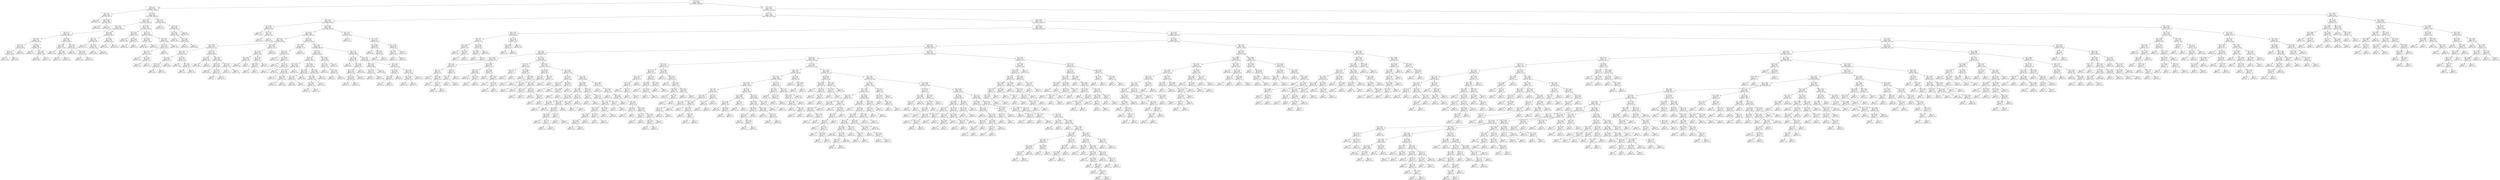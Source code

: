 digraph Tree {
node [shape=box] ;
0 [label="X[3] <= 14.5\ngini = 0.5258\nsamples = 44873\nvalue = [10800, 28388, 5685]"] ;
1 [label="X[3] <= 5.5\ngini = 0.4709\nsamples = 13160\nvalue = [8769, 3793, 598]"] ;
0 -> 1 [labeldistance=2.5, labelangle=45, headlabel="True"] ;
2 [label="X[3] <= 4.5\ngini = 0.1294\nsamples = 4097\nvalue = [3812, 285, 0]"] ;
1 -> 2 ;
3 [label="gini = 0.0\nsamples = 2831\nvalue = [2831, 0, 0]"] ;
2 -> 3 ;
4 [label="X[1] <= 25.5\ngini = 0.3489\nsamples = 1266\nvalue = [981, 285, 0]"] ;
2 -> 4 ;
5 [label="gini = 0.0\nsamples = 285\nvalue = [0, 285, 0]"] ;
4 -> 5 ;
6 [label="gini = 0.0\nsamples = 981\nvalue = [981, 0, 0]"] ;
4 -> 6 ;
7 [label="X[1] <= 60.5\ngini = 0.5467\nsamples = 9063\nvalue = [4957, 3508, 598]"] ;
1 -> 7 ;
8 [label="X[3] <= 10.5\ngini = 0.5743\nsamples = 6430\nvalue = [2573, 3259, 598]"] ;
7 -> 8 ;
9 [label="X[1] <= 40.5\ngini = 0.5556\nsamples = 4730\nvalue = [2446, 1964, 320]"] ;
8 -> 9 ;
10 [label="X[3] <= 7.5\ngini = 0.5123\nsamples = 2467\nvalue = [544, 1603, 320]"] ;
9 -> 10 ;
11 [label="X[1] <= 30.5\ngini = 0.5156\nsamples = 1439\nvalue = [544, 839, 56]"] ;
10 -> 11 ;
12 [label="X[1] <= 23.5\ngini = 0.1493\nsamples = 689\nvalue = [0, 633, 56]"] ;
11 -> 12 ;
13 [label="X[3] <= 6.5\ngini = 0.4471\nsamples = 166\nvalue = [0, 110, 56]"] ;
12 -> 13 ;
14 [label="gini = 0.0\nsamples = 110\nvalue = [0, 110, 0]"] ;
13 -> 14 ;
15 [label="gini = 0.0\nsamples = 56\nvalue = [0, 0, 56]"] ;
13 -> 15 ;
16 [label="gini = 0.0\nsamples = 523\nvalue = [0, 523, 0]"] ;
12 -> 16 ;
17 [label="X[3] <= 6.5\ngini = 0.3984\nsamples = 750\nvalue = [544, 206, 0]"] ;
11 -> 17 ;
18 [label="gini = 0.0\nsamples = 367\nvalue = [367, 0, 0]"] ;
17 -> 18 ;
19 [label="X[1] <= 35.5\ngini = 0.4971\nsamples = 383\nvalue = [177, 206, 0]"] ;
17 -> 19 ;
20 [label="gini = 0.0\nsamples = 206\nvalue = [0, 206, 0]"] ;
19 -> 20 ;
21 [label="gini = 0.0\nsamples = 177\nvalue = [177, 0, 0]"] ;
19 -> 21 ;
22 [label="X[1] <= 30.5\ngini = 0.3817\nsamples = 1028\nvalue = [0, 764, 264]"] ;
10 -> 22 ;
23 [label="X[1] <= 26.5\ngini = 0.3871\nsamples = 301\nvalue = [0, 79, 222]"] ;
22 -> 23 ;
24 [label="gini = 0.0\nsamples = 146\nvalue = [0, 0, 146]"] ;
23 -> 24 ;
25 [label="X[3] <= 8.5\ngini = 0.4998\nsamples = 155\nvalue = [0, 79, 76]"] ;
23 -> 25 ;
26 [label="gini = 0.0\nsamples = 79\nvalue = [0, 79, 0]"] ;
25 -> 26 ;
27 [label="gini = 0.0\nsamples = 76\nvalue = [0, 0, 76]"] ;
25 -> 27 ;
28 [label="X[3] <= 9.5\ngini = 0.1089\nsamples = 727\nvalue = [0, 685, 42]"] ;
22 -> 28 ;
29 [label="gini = 0.0\nsamples = 562\nvalue = [0, 562, 0]"] ;
28 -> 29 ;
30 [label="X[1] <= 33.5\ngini = 0.3795\nsamples = 165\nvalue = [0, 123, 42]"] ;
28 -> 30 ;
31 [label="gini = 0.0\nsamples = 42\nvalue = [0, 0, 42]"] ;
30 -> 31 ;
32 [label="gini = 0.0\nsamples = 123\nvalue = [0, 123, 0]"] ;
30 -> 32 ;
33 [label="X[3] <= 9.5\ngini = 0.2682\nsamples = 2263\nvalue = [1902, 361, 0]"] ;
9 -> 33 ;
34 [label="X[3] <= 8.5\ngini = 0.1142\nsamples = 1793\nvalue = [1684, 109, 0]"] ;
33 -> 34 ;
35 [label="gini = 0.0\nsamples = 1317\nvalue = [1317, 0, 0]"] ;
34 -> 35 ;
36 [label="X[1] <= 45.5\ngini = 0.3531\nsamples = 476\nvalue = [367, 109, 0]"] ;
34 -> 36 ;
37 [label="gini = 0.0\nsamples = 109\nvalue = [0, 109, 0]"] ;
36 -> 37 ;
38 [label="gini = 0.0\nsamples = 367\nvalue = [367, 0, 0]"] ;
36 -> 38 ;
39 [label="X[1] <= 50.5\ngini = 0.4974\nsamples = 470\nvalue = [218, 252, 0]"] ;
33 -> 39 ;
40 [label="gini = 0.0\nsamples = 252\nvalue = [0, 252, 0]"] ;
39 -> 40 ;
41 [label="gini = 0.0\nsamples = 218\nvalue = [218, 0, 0]"] ;
39 -> 41 ;
42 [label="X[1] <= 40.5\ngini = 0.3874\nsamples = 1700\nvalue = [127, 1295, 278]"] ;
8 -> 42 ;
43 [label="X[1] <= 36.5\ngini = 0.3107\nsamples = 260\nvalue = [0, 50, 210]"] ;
42 -> 43 ;
44 [label="gini = 0.0\nsamples = 139\nvalue = [0, 0, 139]"] ;
43 -> 44 ;
45 [label="X[3] <= 11.5\ngini = 0.4849\nsamples = 121\nvalue = [0, 50, 71]"] ;
43 -> 45 ;
46 [label="gini = 0.0\nsamples = 50\nvalue = [0, 50, 0]"] ;
45 -> 46 ;
47 [label="gini = 0.0\nsamples = 71\nvalue = [0, 0, 71]"] ;
45 -> 47 ;
48 [label="X[3] <= 11.5\ngini = 0.2425\nsamples = 1440\nvalue = [127, 1245, 68]"] ;
42 -> 48 ;
49 [label="X[1] <= 55.5\ngini = 0.4024\nsamples = 455\nvalue = [127, 328, 0]"] ;
48 -> 49 ;
50 [label="gini = 0.0\nsamples = 328\nvalue = [0, 328, 0]"] ;
49 -> 50 ;
51 [label="gini = 0.0\nsamples = 127\nvalue = [127, 0, 0]"] ;
49 -> 51 ;
52 [label="X[1] <= 46.5\ngini = 0.1285\nsamples = 985\nvalue = [0, 917, 68]"] ;
48 -> 52 ;
53 [label="X[3] <= 13.5\ngini = 0.4564\nsamples = 193\nvalue = [0, 125, 68]"] ;
52 -> 53 ;
54 [label="X[3] <= 12.5\ngini = 0.2778\nsamples = 150\nvalue = [0, 125, 25]"] ;
53 -> 54 ;
55 [label="gini = 0.0\nsamples = 93\nvalue = [0, 93, 0]"] ;
54 -> 55 ;
56 [label="X[1] <= 43.5\ngini = 0.4925\nsamples = 57\nvalue = [0, 32, 25]"] ;
54 -> 56 ;
57 [label="gini = 0.0\nsamples = 25\nvalue = [0, 0, 25]"] ;
56 -> 57 ;
58 [label="gini = 0.0\nsamples = 32\nvalue = [0, 32, 0]"] ;
56 -> 58 ;
59 [label="gini = 0.0\nsamples = 43\nvalue = [0, 0, 43]"] ;
53 -> 59 ;
60 [label="gini = 0.0\nsamples = 792\nvalue = [0, 792, 0]"] ;
52 -> 60 ;
61 [label="X[3] <= 12.5\ngini = 0.1713\nsamples = 2633\nvalue = [2384, 249, 0]"] ;
7 -> 61 ;
62 [label="gini = 0.0\nsamples = 1762\nvalue = [1762, 0, 0]"] ;
61 -> 62 ;
63 [label="X[1] <= 70.5\ngini = 0.4083\nsamples = 871\nvalue = [622, 249, 0]"] ;
61 -> 63 ;
64 [label="X[1] <= 65.5\ngini = 0.3657\nsamples = 328\nvalue = [79, 249, 0]"] ;
63 -> 64 ;
65 [label="gini = 0.0\nsamples = 163\nvalue = [0, 163, 0]"] ;
64 -> 65 ;
66 [label="X[3] <= 13.5\ngini = 0.4991\nsamples = 165\nvalue = [79, 86, 0]"] ;
64 -> 66 ;
67 [label="gini = 0.0\nsamples = 79\nvalue = [79, 0, 0]"] ;
66 -> 67 ;
68 [label="gini = 0.0\nsamples = 86\nvalue = [0, 86, 0]"] ;
66 -> 68 ;
69 [label="gini = 0.0\nsamples = 543\nvalue = [543, 0, 0]"] ;
63 -> 69 ;
70 [label="X[3] <= 175.5\ngini = 0.3687\nsamples = 31713\nvalue = [2031, 24595, 5087]"] ;
0 -> 70 [labeldistance=2.5, labelangle=-45, headlabel="False"] ;
71 [label="X[3] <= 29.5\ngini = 0.3313\nsamples = 30084\nvalue = [2031, 24215, 3838]"] ;
70 -> 71 ;
72 [label="X[1] <= 53.5\ngini = 0.4748\nsamples = 6565\nvalue = [1489, 4479, 597]"] ;
71 -> 72 ;
73 [label="X[1] <= 50.5\ngini = 0.2507\nsamples = 245\nvalue = [0, 36, 209]"] ;
72 -> 73 ;
74 [label="gini = 0.0\nsamples = 155\nvalue = [0, 0, 155]"] ;
73 -> 74 ;
75 [label="X[3] <= 15.5\ngini = 0.48\nsamples = 90\nvalue = [0, 36, 54]"] ;
73 -> 75 ;
76 [label="gini = 0.0\nsamples = 36\nvalue = [0, 36, 0]"] ;
75 -> 76 ;
77 [label="gini = 0.0\nsamples = 54\nvalue = [0, 0, 54]"] ;
75 -> 77 ;
78 [label="X[1] <= 135.5\ngini = 0.4465\nsamples = 6320\nvalue = [1489, 4443, 388]"] ;
72 -> 78 ;
79 [label="X[1] <= 80.5\ngini = 0.4193\nsamples = 5991\nvalue = [1221, 4382, 388]"] ;
78 -> 79 ;
80 [label="X[3] <= 21.5\ngini = 0.3062\nsamples = 1962\nvalue = [65, 1607, 290]"] ;
79 -> 80 ;
81 [label="X[1] <= 63.5\ngini = 0.2046\nsamples = 1758\nvalue = [65, 1561, 132]"] ;
80 -> 81 ;
82 [label="X[3] <= 17.5\ngini = 0.3678\nsamples = 424\nvalue = [0, 321, 103]"] ;
81 -> 82 ;
83 [label="X[1] <= 56.5\ngini = 0.0804\nsamples = 310\nvalue = [0, 297, 13]"] ;
82 -> 83 ;
84 [label="X[3] <= 16.5\ngini = 0.3314\nsamples = 62\nvalue = [0, 49, 13]"] ;
83 -> 84 ;
85 [label="gini = 0.0\nsamples = 49\nvalue = [0, 49, 0]"] ;
84 -> 85 ;
86 [label="gini = 0.0\nsamples = 13\nvalue = [0, 0, 13]"] ;
84 -> 86 ;
87 [label="gini = 0.0\nsamples = 248\nvalue = [0, 248, 0]"] ;
83 -> 87 ;
88 [label="X[1] <= 60.5\ngini = 0.3324\nsamples = 114\nvalue = [0, 24, 90]"] ;
82 -> 88 ;
89 [label="gini = 0.0\nsamples = 59\nvalue = [0, 0, 59]"] ;
88 -> 89 ;
90 [label="X[3] <= 18.5\ngini = 0.4919\nsamples = 55\nvalue = [0, 24, 31]"] ;
88 -> 90 ;
91 [label="gini = 0.0\nsamples = 24\nvalue = [0, 24, 0]"] ;
90 -> 91 ;
92 [label="gini = 0.0\nsamples = 31\nvalue = [0, 0, 31]"] ;
90 -> 92 ;
93 [label="X[3] <= 15.5\ngini = 0.1331\nsamples = 1334\nvalue = [65, 1240, 29]"] ;
81 -> 93 ;
94 [label="X[1] <= 75.5\ngini = 0.3656\nsamples = 270\nvalue = [65, 205, 0]"] ;
93 -> 94 ;
95 [label="gini = 0.0\nsamples = 205\nvalue = [0, 205, 0]"] ;
94 -> 95 ;
96 [label="gini = 0.0\nsamples = 65\nvalue = [65, 0, 0]"] ;
94 -> 96 ;
97 [label="X[3] <= 20.5\ngini = 0.053\nsamples = 1064\nvalue = [0, 1035, 29]"] ;
93 -> 97 ;
98 [label="X[3] <= 19.5\ngini = 0.0144\nsamples = 965\nvalue = [0, 958, 7]"] ;
97 -> 98 ;
99 [label="gini = 0.0\nsamples = 851\nvalue = [0, 851, 0]"] ;
98 -> 99 ;
100 [label="X[1] <= 66.5\ngini = 0.1153\nsamples = 114\nvalue = [0, 107, 7]"] ;
98 -> 100 ;
101 [label="gini = 0.0\nsamples = 7\nvalue = [0, 0, 7]"] ;
100 -> 101 ;
102 [label="gini = 0.0\nsamples = 107\nvalue = [0, 107, 0]"] ;
100 -> 102 ;
103 [label="X[1] <= 70.5\ngini = 0.3457\nsamples = 99\nvalue = [0, 77, 22]"] ;
97 -> 103 ;
104 [label="gini = 0.0\nsamples = 22\nvalue = [0, 0, 22]"] ;
103 -> 104 ;
105 [label="gini = 0.0\nsamples = 77\nvalue = [0, 77, 0]"] ;
103 -> 105 ;
106 [label="X[3] <= 23.5\ngini = 0.3493\nsamples = 204\nvalue = [0, 46, 158]"] ;
80 -> 106 ;
107 [label="X[1] <= 74.5\ngini = 0.4786\nsamples = 116\nvalue = [0, 46, 70]"] ;
106 -> 107 ;
108 [label="X[8] <= 16.0\ngini = 0.0308\nsamples = 64\nvalue = [0, 1, 63]"] ;
107 -> 108 ;
109 [label="gini = 0.0\nsamples = 63\nvalue = [0, 0, 63]"] ;
108 -> 109 ;
110 [label="gini = 0.0\nsamples = 1\nvalue = [0, 1, 0]"] ;
108 -> 110 ;
111 [label="X[1] <= 76.5\ngini = 0.233\nsamples = 52\nvalue = [0, 45, 7]"] ;
107 -> 111 ;
112 [label="X[3] <= 22.5\ngini = 0.4978\nsamples = 15\nvalue = [0, 8, 7]"] ;
111 -> 112 ;
113 [label="gini = 0.0\nsamples = 8\nvalue = [0, 8, 0]"] ;
112 -> 113 ;
114 [label="gini = 0.0\nsamples = 7\nvalue = [0, 0, 7]"] ;
112 -> 114 ;
115 [label="gini = 0.0\nsamples = 37\nvalue = [0, 37, 0]"] ;
111 -> 115 ;
116 [label="gini = 0.0\nsamples = 88\nvalue = [0, 0, 88]"] ;
106 -> 116 ;
117 [label="X[3] <= 18.5\ngini = 0.4427\nsamples = 4029\nvalue = [1156, 2775, 98]"] ;
79 -> 117 ;
118 [label="X[1] <= 90.5\ngini = 0.328\nsamples = 832\nvalue = [660, 172, 0]"] ;
117 -> 118 ;
119 [label="X[3] <= 16.5\ngini = 0.4781\nsamples = 435\nvalue = [263, 172, 0]"] ;
118 -> 119 ;
120 [label="gini = 0.0\nsamples = 212\nvalue = [212, 0, 0]"] ;
119 -> 120 ;
121 [label="X[1] <= 85.5\ngini = 0.3528\nsamples = 223\nvalue = [51, 172, 0]"] ;
119 -> 121 ;
122 [label="gini = 0.0\nsamples = 114\nvalue = [0, 114, 0]"] ;
121 -> 122 ;
123 [label="X[3] <= 17.5\ngini = 0.4979\nsamples = 109\nvalue = [51, 58, 0]"] ;
121 -> 123 ;
124 [label="gini = 0.0\nsamples = 51\nvalue = [51, 0, 0]"] ;
123 -> 124 ;
125 [label="gini = 0.0\nsamples = 58\nvalue = [0, 58, 0]"] ;
123 -> 125 ;
126 [label="gini = 0.0\nsamples = 397\nvalue = [397, 0, 0]"] ;
118 -> 126 ;
127 [label="X[1] <= 105.5\ngini = 0.3121\nsamples = 3197\nvalue = [496, 2603, 98]"] ;
117 -> 127 ;
128 [label="X[3] <= 27.5\ngini = 0.1912\nsamples = 1833\nvalue = [92, 1643, 98]"] ;
127 -> 128 ;
129 [label="X[3] <= 20.5\ngini = 0.1472\nsamples = 1695\nvalue = [92, 1562, 41]"] ;
128 -> 129 ;
130 [label="X[1] <= 100.5\ngini = 0.3232\nsamples = 454\nvalue = [92, 362, 0]"] ;
129 -> 130 ;
131 [label="X[1] <= 95.5\ngini = 0.1453\nsamples = 393\nvalue = [31, 362, 0]"] ;
130 -> 131 ;
132 [label="gini = 0.0\nsamples = 317\nvalue = [0, 317, 0]"] ;
131 -> 132 ;
133 [label="X[3] <= 19.5\ngini = 0.483\nsamples = 76\nvalue = [31, 45, 0]"] ;
131 -> 133 ;
134 [label="gini = 0.0\nsamples = 31\nvalue = [31, 0, 0]"] ;
133 -> 134 ;
135 [label="gini = 0.0\nsamples = 45\nvalue = [0, 45, 0]"] ;
133 -> 135 ;
136 [label="gini = 0.0\nsamples = 61\nvalue = [61, 0, 0]"] ;
130 -> 136 ;
137 [label="X[3] <= 25.5\ngini = 0.0639\nsamples = 1241\nvalue = [0, 1200, 41]"] ;
129 -> 137 ;
138 [label="X[1] <= 83.5\ngini = 0.0138\nsamples = 1005\nvalue = [0, 998, 7]"] ;
137 -> 138 ;
139 [label="X[3] <= 24.5\ngini = 0.148\nsamples = 87\nvalue = [0, 80, 7]"] ;
138 -> 139 ;
140 [label="gini = 0.0\nsamples = 80\nvalue = [0, 80, 0]"] ;
139 -> 140 ;
141 [label="gini = 0.0\nsamples = 7\nvalue = [0, 0, 7]"] ;
139 -> 141 ;
142 [label="gini = 0.0\nsamples = 918\nvalue = [0, 918, 0]"] ;
138 -> 142 ;
143 [label="X[1] <= 90.5\ngini = 0.2466\nsamples = 236\nvalue = [0, 202, 34]"] ;
137 -> 143 ;
144 [label="X[3] <= 26.5\ngini = 0.4444\nsamples = 51\nvalue = [0, 17, 34]"] ;
143 -> 144 ;
145 [label="X[1] <= 86.5\ngini = 0.4911\nsamples = 30\nvalue = [0, 17, 13]"] ;
144 -> 145 ;
146 [label="gini = 0.0\nsamples = 13\nvalue = [0, 0, 13]"] ;
145 -> 146 ;
147 [label="gini = 0.0\nsamples = 17\nvalue = [0, 17, 0]"] ;
145 -> 147 ;
148 [label="gini = 0.0\nsamples = 21\nvalue = [0, 0, 21]"] ;
144 -> 148 ;
149 [label="gini = 0.0\nsamples = 185\nvalue = [0, 185, 0]"] ;
143 -> 149 ;
150 [label="X[1] <= 96.5\ngini = 0.4849\nsamples = 138\nvalue = [0, 81, 57]"] ;
128 -> 150 ;
151 [label="X[1] <= 93.5\ngini = 0.2159\nsamples = 65\nvalue = [0, 8, 57]"] ;
150 -> 151 ;
152 [label="gini = 0.0\nsamples = 47\nvalue = [0, 0, 47]"] ;
151 -> 152 ;
153 [label="X[3] <= 28.5\ngini = 0.4938\nsamples = 18\nvalue = [0, 8, 10]"] ;
151 -> 153 ;
154 [label="gini = 0.0\nsamples = 8\nvalue = [0, 8, 0]"] ;
153 -> 154 ;
155 [label="gini = 0.0\nsamples = 10\nvalue = [0, 0, 10]"] ;
153 -> 155 ;
156 [label="gini = 0.0\nsamples = 73\nvalue = [0, 73, 0]"] ;
150 -> 156 ;
157 [label="X[3] <= 23.5\ngini = 0.4169\nsamples = 1364\nvalue = [404, 960, 0]"] ;
127 -> 157 ;
158 [label="X[3] <= 21.5\ngini = 0.3496\nsamples = 403\nvalue = [312, 91, 0]"] ;
157 -> 158 ;
159 [label="gini = 0.0\nsamples = 190\nvalue = [190, 0, 0]"] ;
158 -> 159 ;
160 [label="X[1] <= 115.5\ngini = 0.4894\nsamples = 213\nvalue = [122, 91, 0]"] ;
158 -> 160 ;
161 [label="X[3] <= 22.5\ngini = 0.2858\nsamples = 110\nvalue = [19, 91, 0]"] ;
160 -> 161 ;
162 [label="X[1] <= 110.5\ngini = 0.4748\nsamples = 49\nvalue = [19, 30, 0]"] ;
161 -> 162 ;
163 [label="gini = 0.0\nsamples = 30\nvalue = [0, 30, 0]"] ;
162 -> 163 ;
164 [label="gini = 0.0\nsamples = 19\nvalue = [19, 0, 0]"] ;
162 -> 164 ;
165 [label="gini = 0.0\nsamples = 61\nvalue = [0, 61, 0]"] ;
161 -> 165 ;
166 [label="gini = 0.0\nsamples = 103\nvalue = [103, 0, 0]"] ;
160 -> 166 ;
167 [label="X[1] <= 124.5\ngini = 0.1731\nsamples = 961\nvalue = [92, 869, 0]"] ;
157 -> 167 ;
168 [label="X[3] <= 24.5\ngini = 0.0347\nsamples = 680\nvalue = [12, 668, 0]"] ;
167 -> 168 ;
169 [label="X[1] <= 120.5\ngini = 0.213\nsamples = 99\nvalue = [12, 87, 0]"] ;
168 -> 169 ;
170 [label="gini = 0.0\nsamples = 87\nvalue = [0, 87, 0]"] ;
169 -> 170 ;
171 [label="gini = 0.0\nsamples = 12\nvalue = [12, 0, 0]"] ;
169 -> 171 ;
172 [label="gini = 0.0\nsamples = 581\nvalue = [0, 581, 0]"] ;
168 -> 172 ;
173 [label="X[3] <= 25.5\ngini = 0.4073\nsamples = 281\nvalue = [80, 201, 0]"] ;
167 -> 173 ;
174 [label="X[1] <= 125.5\ngini = 0.1309\nsamples = 71\nvalue = [66, 5, 0]"] ;
173 -> 174 ;
175 [label="X[3] <= 24.5\ngini = 0.4959\nsamples = 11\nvalue = [6, 5, 0]"] ;
174 -> 175 ;
176 [label="gini = 0.0\nsamples = 6\nvalue = [6, 0, 0]"] ;
175 -> 176 ;
177 [label="gini = 0.0\nsamples = 5\nvalue = [0, 5, 0]"] ;
175 -> 177 ;
178 [label="gini = 0.0\nsamples = 60\nvalue = [60, 0, 0]"] ;
174 -> 178 ;
179 [label="X[3] <= 26.5\ngini = 0.1244\nsamples = 210\nvalue = [14, 196, 0]"] ;
173 -> 179 ;
180 [label="X[1] <= 130.5\ngini = 0.4922\nsamples = 32\nvalue = [14, 18, 0]"] ;
179 -> 180 ;
181 [label="gini = 0.0\nsamples = 18\nvalue = [0, 18, 0]"] ;
180 -> 181 ;
182 [label="gini = 0.0\nsamples = 14\nvalue = [14, 0, 0]"] ;
180 -> 182 ;
183 [label="gini = 0.0\nsamples = 178\nvalue = [0, 178, 0]"] ;
179 -> 183 ;
184 [label="X[3] <= 27.5\ngini = 0.3021\nsamples = 329\nvalue = [268, 61, 0]"] ;
78 -> 184 ;
185 [label="gini = 0.0\nsamples = 174\nvalue = [174, 0, 0]"] ;
184 -> 185 ;
186 [label="X[1] <= 142.5\ngini = 0.4773\nsamples = 155\nvalue = [94, 61, 0]"] ;
184 -> 186 ;
187 [label="X[1] <= 140.5\ngini = 0.2061\nsamples = 60\nvalue = [7, 53, 0]"] ;
186 -> 187 ;
188 [label="gini = 0.0\nsamples = 44\nvalue = [0, 44, 0]"] ;
187 -> 188 ;
189 [label="X[3] <= 28.5\ngini = 0.4922\nsamples = 16\nvalue = [7, 9, 0]"] ;
187 -> 189 ;
190 [label="gini = 0.0\nsamples = 7\nvalue = [7, 0, 0]"] ;
189 -> 190 ;
191 [label="gini = 0.0\nsamples = 9\nvalue = [0, 9, 0]"] ;
189 -> 191 ;
192 [label="X[1] <= 145.5\ngini = 0.1542\nsamples = 95\nvalue = [87, 8, 0]"] ;
186 -> 192 ;
193 [label="X[3] <= 28.5\ngini = 0.48\nsamples = 20\nvalue = [12, 8, 0]"] ;
192 -> 193 ;
194 [label="gini = 0.0\nsamples = 12\nvalue = [12, 0, 0]"] ;
193 -> 194 ;
195 [label="gini = 0.0\nsamples = 8\nvalue = [0, 8, 0]"] ;
193 -> 195 ;
196 [label="gini = 0.0\nsamples = 75\nvalue = [75, 0, 0]"] ;
192 -> 196 ;
197 [label="X[3] <= 155.5\ngini = 0.2763\nsamples = 23519\nvalue = [542, 19736, 3241]"] ;
71 -> 197 ;
198 [label="X[1] <= 109.5\ngini = 0.2508\nsamples = 21324\nvalue = [542, 18278, 2504]"] ;
197 -> 198 ;
199 [label="X[3] <= 31.5\ngini = 0.3679\nsamples = 214\nvalue = [0, 52, 162]"] ;
198 -> 199 ;
200 [label="X[1] <= 101.5\ngini = 0.5\nsamples = 94\nvalue = [0, 47, 47]"] ;
199 -> 200 ;
201 [label="X[1] <= 100.5\ngini = 0.0425\nsamples = 46\nvalue = [0, 1, 45]"] ;
200 -> 201 ;
202 [label="gini = 0.0\nsamples = 42\nvalue = [0, 0, 42]"] ;
201 -> 202 ;
203 [label="X[3] <= 30.5\ngini = 0.375\nsamples = 4\nvalue = [0, 1, 3]"] ;
201 -> 203 ;
204 [label="gini = 0.0\nsamples = 1\nvalue = [0, 1, 0]"] ;
203 -> 204 ;
205 [label="gini = 0.0\nsamples = 3\nvalue = [0, 0, 3]"] ;
203 -> 205 ;
206 [label="X[1] <= 103.5\ngini = 0.0799\nsamples = 48\nvalue = [0, 46, 2]"] ;
200 -> 206 ;
207 [label="X[3] <= 30.5\ngini = 0.4444\nsamples = 6\nvalue = [0, 4, 2]"] ;
206 -> 207 ;
208 [label="gini = 0.0\nsamples = 4\nvalue = [0, 4, 0]"] ;
207 -> 208 ;
209 [label="gini = 0.0\nsamples = 2\nvalue = [0, 0, 2]"] ;
207 -> 209 ;
210 [label="gini = 0.0\nsamples = 42\nvalue = [0, 42, 0]"] ;
206 -> 210 ;
211 [label="X[3] <= 32.5\ngini = 0.0799\nsamples = 120\nvalue = [0, 5, 115]"] ;
199 -> 211 ;
212 [label="X[1] <= 106.5\ngini = 0.3018\nsamples = 27\nvalue = [0, 5, 22]"] ;
211 -> 212 ;
213 [label="gini = 0.0\nsamples = 22\nvalue = [0, 0, 22]"] ;
212 -> 213 ;
214 [label="gini = 0.0\nsamples = 5\nvalue = [0, 5, 0]"] ;
212 -> 214 ;
215 [label="gini = 0.0\nsamples = 93\nvalue = [0, 0, 93]"] ;
211 -> 215 ;
216 [label="X[9] <= 26.5\ngini = 0.2416\nsamples = 21110\nvalue = [542, 18226, 2342]"] ;
198 -> 216 ;
217 [label="X[7] <= 39.5\ngini = 0.3442\nsamples = 6232\nvalue = [142, 4903, 1187]"] ;
216 -> 217 ;
218 [label="X[9] <= 8.5\ngini = 0.2862\nsamples = 5043\nvalue = [141, 4200, 702]"] ;
217 -> 218 ;
219 [label="X[3] <= 36.5\ngini = 0.4419\nsamples = 633\nvalue = [16, 437, 180]"] ;
218 -> 219 ;
220 [label="X[1] <= 117.5\ngini = 0.2088\nsamples = 148\nvalue = [5, 131, 12]"] ;
219 -> 220 ;
221 [label="X[3] <= 33.5\ngini = 0.4644\nsamples = 30\nvalue = [0, 19, 11]"] ;
220 -> 221 ;
222 [label="X[9] <= 2.5\ngini = 0.18\nsamples = 20\nvalue = [0, 18, 2]"] ;
221 -> 222 ;
223 [label="gini = 0.0\nsamples = 1\nvalue = [0, 0, 1]"] ;
222 -> 223 ;
224 [label="X[8] <= 12.0\ngini = 0.0997\nsamples = 19\nvalue = [0, 18, 1]"] ;
222 -> 224 ;
225 [label="gini = 0.0\nsamples = 17\nvalue = [0, 17, 0]"] ;
224 -> 225 ;
226 [label="X[2] <= 12.5\ngini = 0.5\nsamples = 2\nvalue = [0, 1, 1]"] ;
224 -> 226 ;
227 [label="gini = 0.0\nsamples = 1\nvalue = [0, 1, 0]"] ;
226 -> 227 ;
228 [label="gini = 0.0\nsamples = 1\nvalue = [0, 0, 1]"] ;
226 -> 228 ;
229 [label="X[9] <= 2.5\ngini = 0.18\nsamples = 10\nvalue = [0, 1, 9]"] ;
221 -> 229 ;
230 [label="X[2] <= 20.5\ngini = 0.5\nsamples = 2\nvalue = [0, 1, 1]"] ;
229 -> 230 ;
231 [label="gini = 0.0\nsamples = 1\nvalue = [0, 1, 0]"] ;
230 -> 231 ;
232 [label="gini = 0.0\nsamples = 1\nvalue = [0, 0, 1]"] ;
230 -> 232 ;
233 [label="gini = 0.0\nsamples = 8\nvalue = [0, 0, 8]"] ;
229 -> 233 ;
234 [label="X[1] <= 158.5\ngini = 0.0972\nsamples = 118\nvalue = [5, 112, 1]"] ;
220 -> 234 ;
235 [label="X[0] <= 70.5\ngini = 0.0182\nsamples = 109\nvalue = [0, 108, 1]"] ;
234 -> 235 ;
236 [label="gini = 0.0\nsamples = 102\nvalue = [0, 102, 0]"] ;
235 -> 236 ;
237 [label="X[0] <= 72.5\ngini = 0.2449\nsamples = 7\nvalue = [0, 6, 1]"] ;
235 -> 237 ;
238 [label="gini = 0.0\nsamples = 1\nvalue = [0, 0, 1]"] ;
237 -> 238 ;
239 [label="gini = 0.0\nsamples = 6\nvalue = [0, 6, 0]"] ;
237 -> 239 ;
240 [label="X[3] <= 33.5\ngini = 0.4938\nsamples = 9\nvalue = [5, 4, 0]"] ;
234 -> 240 ;
241 [label="gini = 0.0\nsamples = 3\nvalue = [3, 0, 0]"] ;
240 -> 241 ;
242 [label="X[1] <= 175.0\ngini = 0.4444\nsamples = 6\nvalue = [2, 4, 0]"] ;
240 -> 242 ;
243 [label="gini = 0.0\nsamples = 3\nvalue = [0, 3, 0]"] ;
242 -> 243 ;
244 [label="X[3] <= 35.5\ngini = 0.4444\nsamples = 3\nvalue = [2, 1, 0]"] ;
242 -> 244 ;
245 [label="gini = 0.0\nsamples = 2\nvalue = [2, 0, 0]"] ;
244 -> 245 ;
246 [label="gini = 0.0\nsamples = 1\nvalue = [0, 1, 0]"] ;
244 -> 246 ;
247 [label="X[1] <= 131.5\ngini = 0.4814\nsamples = 485\nvalue = [11, 306, 168]"] ;
219 -> 247 ;
248 [label="X[7] <= 9.5\ngini = 0.1219\nsamples = 46\nvalue = [0, 3, 43]"] ;
247 -> 248 ;
249 [label="X[2] <= 19.0\ngini = 0.5\nsamples = 2\nvalue = [0, 1, 1]"] ;
248 -> 249 ;
250 [label="gini = 0.0\nsamples = 1\nvalue = [0, 0, 1]"] ;
249 -> 250 ;
251 [label="gini = 0.0\nsamples = 1\nvalue = [0, 1, 0]"] ;
249 -> 251 ;
252 [label="X[1] <= 126.5\ngini = 0.0868\nsamples = 44\nvalue = [0, 2, 42]"] ;
248 -> 252 ;
253 [label="gini = 0.0\nsamples = 30\nvalue = [0, 0, 30]"] ;
252 -> 253 ;
254 [label="X[3] <= 38.5\ngini = 0.2449\nsamples = 14\nvalue = [0, 2, 12]"] ;
252 -> 254 ;
255 [label="gini = 0.0\nsamples = 2\nvalue = [0, 2, 0]"] ;
254 -> 255 ;
256 [label="gini = 0.0\nsamples = 12\nvalue = [0, 0, 12]"] ;
254 -> 256 ;
257 [label="X[3] <= 43.5\ngini = 0.4419\nsamples = 439\nvalue = [11, 303, 125]"] ;
247 -> 257 ;
258 [label="X[1] <= 199.0\ngini = 0.1502\nsamples = 100\nvalue = [5, 92, 3]"] ;
257 -> 258 ;
259 [label="X[2] <= 11.5\ngini = 0.0813\nsamples = 95\nvalue = [1, 91, 3]"] ;
258 -> 259 ;
260 [label="X[4] <= 2.5\ngini = 0.4444\nsamples = 6\nvalue = [0, 4, 2]"] ;
259 -> 260 ;
261 [label="gini = 0.0\nsamples = 2\nvalue = [0, 0, 2]"] ;
260 -> 261 ;
262 [label="gini = 0.0\nsamples = 4\nvalue = [0, 4, 0]"] ;
260 -> 262 ;
263 [label="X[7] <= 5.0\ngini = 0.0442\nsamples = 89\nvalue = [1, 87, 1]"] ;
259 -> 263 ;
264 [label="X[9] <= 7.0\ngini = 0.4444\nsamples = 3\nvalue = [1, 2, 0]"] ;
263 -> 264 ;
265 [label="gini = 0.0\nsamples = 2\nvalue = [0, 2, 0]"] ;
264 -> 265 ;
266 [label="gini = 0.0\nsamples = 1\nvalue = [1, 0, 0]"] ;
264 -> 266 ;
267 [label="X[0] <= 77.0\ngini = 0.023\nsamples = 86\nvalue = [0, 85, 1]"] ;
263 -> 267 ;
268 [label="gini = 0.0\nsamples = 82\nvalue = [0, 82, 0]"] ;
267 -> 268 ;
269 [label="X[3] <= 41.5\ngini = 0.375\nsamples = 4\nvalue = [0, 3, 1]"] ;
267 -> 269 ;
270 [label="gini = 0.0\nsamples = 3\nvalue = [0, 3, 0]"] ;
269 -> 270 ;
271 [label="gini = 0.0\nsamples = 1\nvalue = [0, 0, 1]"] ;
269 -> 271 ;
272 [label="X[9] <= 6.5\ngini = 0.32\nsamples = 5\nvalue = [4, 1, 0]"] ;
258 -> 272 ;
273 [label="gini = 0.0\nsamples = 4\nvalue = [4, 0, 0]"] ;
272 -> 273 ;
274 [label="gini = 0.0\nsamples = 1\nvalue = [0, 1, 0]"] ;
272 -> 274 ;
275 [label="X[1] <= 161.5\ngini = 0.4828\nsamples = 339\nvalue = [6, 211, 122]"] ;
257 -> 275 ;
276 [label="X[7] <= 14.0\ngini = 0.2055\nsamples = 43\nvalue = [0, 5, 38]"] ;
275 -> 276 ;
277 [label="X[8] <= 13.0\ngini = 0.375\nsamples = 4\nvalue = [0, 3, 1]"] ;
276 -> 277 ;
278 [label="gini = 0.0\nsamples = 3\nvalue = [0, 3, 0]"] ;
277 -> 278 ;
279 [label="gini = 0.0\nsamples = 1\nvalue = [0, 0, 1]"] ;
277 -> 279 ;
280 [label="X[3] <= 45.5\ngini = 0.0973\nsamples = 39\nvalue = [0, 2, 37]"] ;
276 -> 280 ;
281 [label="X[1] <= 146.0\ngini = 0.4082\nsamples = 7\nvalue = [0, 2, 5]"] ;
280 -> 281 ;
282 [label="gini = 0.0\nsamples = 5\nvalue = [0, 0, 5]"] ;
281 -> 282 ;
283 [label="gini = 0.0\nsamples = 2\nvalue = [0, 2, 0]"] ;
281 -> 283 ;
284 [label="gini = 0.0\nsamples = 32\nvalue = [0, 0, 32]"] ;
280 -> 284 ;
285 [label="X[3] <= 75.5\ngini = 0.4347\nsamples = 296\nvalue = [6, 206, 84]"] ;
275 -> 285 ;
286 [label="X[1] <= 209.5\ngini = 0.3521\nsamples = 224\nvalue = [6, 175, 43]"] ;
285 -> 286 ;
287 [label="X[3] <= 56.5\ngini = 0.4483\nsamples = 112\nvalue = [0, 74, 38]"] ;
286 -> 287 ;
288 [label="X[1] <= 171.5\ngini = 0.2566\nsamples = 86\nvalue = [0, 73, 13]"] ;
287 -> 288 ;
289 [label="X[3] <= 48.5\ngini = 0.4915\nsamples = 23\nvalue = [0, 13, 10]"] ;
288 -> 289 ;
290 [label="gini = 0.0\nsamples = 13\nvalue = [0, 13, 0]"] ;
289 -> 290 ;
291 [label="gini = 0.0\nsamples = 10\nvalue = [0, 0, 10]"] ;
289 -> 291 ;
292 [label="X[8] <= 39.0\ngini = 0.0907\nsamples = 63\nvalue = [0, 60, 3]"] ;
288 -> 292 ;
293 [label="X[7] <= 37.5\ngini = 0.0624\nsamples = 62\nvalue = [0, 60, 2]"] ;
292 -> 293 ;
294 [label="X[4] <= 15.0\ngini = 0.0328\nsamples = 60\nvalue = [0, 59, 1]"] ;
293 -> 294 ;
295 [label="gini = 0.0\nsamples = 58\nvalue = [0, 58, 0]"] ;
294 -> 295 ;
296 [label="X[5] <= 3.0\ngini = 0.5\nsamples = 2\nvalue = [0, 1, 1]"] ;
294 -> 296 ;
297 [label="gini = 0.0\nsamples = 1\nvalue = [0, 1, 0]"] ;
296 -> 297 ;
298 [label="gini = 0.0\nsamples = 1\nvalue = [0, 0, 1]"] ;
296 -> 298 ;
299 [label="X[0] <= 62.5\ngini = 0.5\nsamples = 2\nvalue = [0, 1, 1]"] ;
293 -> 299 ;
300 [label="gini = 0.0\nsamples = 1\nvalue = [0, 0, 1]"] ;
299 -> 300 ;
301 [label="gini = 0.0\nsamples = 1\nvalue = [0, 1, 0]"] ;
299 -> 301 ;
302 [label="gini = 0.0\nsamples = 1\nvalue = [0, 0, 1]"] ;
292 -> 302 ;
303 [label="X[8] <= 1.5\ngini = 0.074\nsamples = 26\nvalue = [0, 1, 25]"] ;
287 -> 303 ;
304 [label="X[1] <= 192.0\ngini = 0.4444\nsamples = 3\nvalue = [0, 1, 2]"] ;
303 -> 304 ;
305 [label="gini = 0.0\nsamples = 2\nvalue = [0, 0, 2]"] ;
304 -> 305 ;
306 [label="gini = 0.0\nsamples = 1\nvalue = [0, 1, 0]"] ;
304 -> 306 ;
307 [label="gini = 0.0\nsamples = 23\nvalue = [0, 0, 23]"] ;
303 -> 307 ;
308 [label="X[3] <= 48.5\ngini = 0.1819\nsamples = 112\nvalue = [6, 101, 5]"] ;
286 -> 308 ;
309 [label="X[2] <= 19.5\ngini = 0.32\nsamples = 5\nvalue = [4, 1, 0]"] ;
308 -> 309 ;
310 [label="gini = 0.0\nsamples = 1\nvalue = [0, 1, 0]"] ;
309 -> 310 ;
311 [label="gini = 0.0\nsamples = 4\nvalue = [4, 0, 0]"] ;
309 -> 311 ;
312 [label="X[4] <= 17.0\ngini = 0.124\nsamples = 107\nvalue = [2, 100, 5]"] ;
308 -> 312 ;
313 [label="X[3] <= 73.5\ngini = 0.1092\nsamples = 105\nvalue = [2, 99, 4]"] ;
312 -> 313 ;
314 [label="X[1] <= 274.5\ngini = 0.0799\nsamples = 97\nvalue = [2, 93, 2]"] ;
313 -> 314 ;
315 [label="X[1] <= 216.0\ngini = 0.046\nsamples = 85\nvalue = [0, 83, 2]"] ;
314 -> 315 ;
316 [label="X[3] <= 64.5\ngini = 0.2449\nsamples = 14\nvalue = [0, 12, 2]"] ;
315 -> 316 ;
317 [label="gini = 0.0\nsamples = 12\nvalue = [0, 12, 0]"] ;
316 -> 317 ;
318 [label="gini = 0.0\nsamples = 2\nvalue = [0, 0, 2]"] ;
316 -> 318 ;
319 [label="gini = 0.0\nsamples = 71\nvalue = [0, 71, 0]"] ;
315 -> 319 ;
320 [label="X[3] <= 60.5\ngini = 0.2778\nsamples = 12\nvalue = [2, 10, 0]"] ;
314 -> 320 ;
321 [label="gini = 0.0\nsamples = 2\nvalue = [2, 0, 0]"] ;
320 -> 321 ;
322 [label="gini = 0.0\nsamples = 10\nvalue = [0, 10, 0]"] ;
320 -> 322 ;
323 [label="X[1] <= 244.0\ngini = 0.375\nsamples = 8\nvalue = [0, 6, 2]"] ;
313 -> 323 ;
324 [label="gini = 0.0\nsamples = 2\nvalue = [0, 0, 2]"] ;
323 -> 324 ;
325 [label="gini = 0.0\nsamples = 6\nvalue = [0, 6, 0]"] ;
323 -> 325 ;
326 [label="X[3] <= 73.0\ngini = 0.5\nsamples = 2\nvalue = [0, 1, 1]"] ;
312 -> 326 ;
327 [label="gini = 0.0\nsamples = 1\nvalue = [0, 0, 1]"] ;
326 -> 327 ;
328 [label="gini = 0.0\nsamples = 1\nvalue = [0, 1, 0]"] ;
326 -> 328 ;
329 [label="X[1] <= 264.0\ngini = 0.4904\nsamples = 72\nvalue = [0, 31, 41]"] ;
285 -> 329 ;
330 [label="gini = 0.0\nsamples = 25\nvalue = [0, 0, 25]"] ;
329 -> 330 ;
331 [label="X[3] <= 81.5\ngini = 0.4491\nsamples = 47\nvalue = [0, 31, 16]"] ;
329 -> 331 ;
332 [label="gini = 0.0\nsamples = 13\nvalue = [0, 13, 0]"] ;
331 -> 332 ;
333 [label="X[0] <= 62.5\ngini = 0.4983\nsamples = 34\nvalue = [0, 18, 16]"] ;
331 -> 333 ;
334 [label="gini = 0.0\nsamples = 7\nvalue = [0, 0, 7]"] ;
333 -> 334 ;
335 [label="X[8] <= 6.5\ngini = 0.4444\nsamples = 27\nvalue = [0, 18, 9]"] ;
333 -> 335 ;
336 [label="X[9] <= 6.5\ngini = 0.1528\nsamples = 12\nvalue = [0, 11, 1]"] ;
335 -> 336 ;
337 [label="gini = 0.0\nsamples = 11\nvalue = [0, 11, 0]"] ;
336 -> 337 ;
338 [label="gini = 0.0\nsamples = 1\nvalue = [0, 0, 1]"] ;
336 -> 338 ;
339 [label="X[2] <= 47.0\ngini = 0.4978\nsamples = 15\nvalue = [0, 7, 8]"] ;
335 -> 339 ;
340 [label="X[7] <= 20.0\ngini = 0.2778\nsamples = 6\nvalue = [0, 5, 1]"] ;
339 -> 340 ;
341 [label="gini = 0.0\nsamples = 1\nvalue = [0, 0, 1]"] ;
340 -> 341 ;
342 [label="gini = 0.0\nsamples = 5\nvalue = [0, 5, 0]"] ;
340 -> 342 ;
343 [label="X[7] <= 30.5\ngini = 0.3457\nsamples = 9\nvalue = [0, 2, 7]"] ;
339 -> 343 ;
344 [label="X[9] <= 4.5\ngini = 0.4444\nsamples = 3\nvalue = [0, 2, 1]"] ;
343 -> 344 ;
345 [label="gini = 0.0\nsamples = 1\nvalue = [0, 0, 1]"] ;
344 -> 345 ;
346 [label="gini = 0.0\nsamples = 2\nvalue = [0, 2, 0]"] ;
344 -> 346 ;
347 [label="gini = 0.0\nsamples = 6\nvalue = [0, 0, 6]"] ;
343 -> 347 ;
348 [label="X[4] <= 16.5\ngini = 0.2571\nsamples = 4410\nvalue = [125, 3763, 522]"] ;
218 -> 348 ;
349 [label="X[0] <= 39.5\ngini = 0.2424\nsamples = 4184\nvalue = [125, 3612, 447]"] ;
348 -> 349 ;
350 [label="X[3] <= 37.5\ngini = 0.4344\nsamples = 207\nvalue = [0, 141, 66]"] ;
349 -> 350 ;
351 [label="X[1] <= 115.5\ngini = 0.1748\nsamples = 124\nvalue = [0, 112, 12]"] ;
350 -> 351 ;
352 [label="X[3] <= 33.5\ngini = 0.4224\nsamples = 33\nvalue = [0, 23, 10]"] ;
351 -> 352 ;
353 [label="X[7] <= 21.5\ngini = 0.0799\nsamples = 24\nvalue = [0, 23, 1]"] ;
352 -> 353 ;
354 [label="gini = 0.0\nsamples = 22\nvalue = [0, 22, 0]"] ;
353 -> 354 ;
355 [label="X[5] <= 1.0\ngini = 0.5\nsamples = 2\nvalue = [0, 1, 1]"] ;
353 -> 355 ;
356 [label="gini = 0.0\nsamples = 1\nvalue = [0, 1, 0]"] ;
355 -> 356 ;
357 [label="gini = 0.0\nsamples = 1\nvalue = [0, 0, 1]"] ;
355 -> 357 ;
358 [label="gini = 0.0\nsamples = 9\nvalue = [0, 0, 9]"] ;
352 -> 358 ;
359 [label="X[4] <= 10.5\ngini = 0.043\nsamples = 91\nvalue = [0, 89, 2]"] ;
351 -> 359 ;
360 [label="X[3] <= 36.5\ngini = 0.0225\nsamples = 88\nvalue = [0, 87, 1]"] ;
359 -> 360 ;
361 [label="gini = 0.0\nsamples = 77\nvalue = [0, 77, 0]"] ;
360 -> 361 ;
362 [label="X[1] <= 122.0\ngini = 0.1653\nsamples = 11\nvalue = [0, 10, 1]"] ;
360 -> 362 ;
363 [label="gini = 0.0\nsamples = 1\nvalue = [0, 0, 1]"] ;
362 -> 363 ;
364 [label="gini = 0.0\nsamples = 10\nvalue = [0, 10, 0]"] ;
362 -> 364 ;
365 [label="X[1] <= 121.0\ngini = 0.4444\nsamples = 3\nvalue = [0, 2, 1]"] ;
359 -> 365 ;
366 [label="gini = 0.0\nsamples = 1\nvalue = [0, 0, 1]"] ;
365 -> 366 ;
367 [label="gini = 0.0\nsamples = 2\nvalue = [0, 2, 0]"] ;
365 -> 367 ;
368 [label="X[1] <= 133.5\ngini = 0.4546\nsamples = 83\nvalue = [0, 29, 54]"] ;
350 -> 368 ;
369 [label="gini = 0.0\nsamples = 31\nvalue = [0, 0, 31]"] ;
368 -> 369 ;
370 [label="X[3] <= 41.5\ngini = 0.4933\nsamples = 52\nvalue = [0, 29, 23]"] ;
368 -> 370 ;
371 [label="gini = 0.0\nsamples = 20\nvalue = [0, 20, 0]"] ;
370 -> 371 ;
372 [label="X[1] <= 151.5\ngini = 0.4043\nsamples = 32\nvalue = [0, 9, 23]"] ;
370 -> 372 ;
373 [label="X[6] <= 6.5\ngini = 0.095\nsamples = 20\nvalue = [0, 1, 19]"] ;
372 -> 373 ;
374 [label="gini = 0.0\nsamples = 18\nvalue = [0, 0, 18]"] ;
373 -> 374 ;
375 [label="X[3] <= 44.0\ngini = 0.5\nsamples = 2\nvalue = [0, 1, 1]"] ;
373 -> 375 ;
376 [label="gini = 0.0\nsamples = 1\nvalue = [0, 1, 0]"] ;
375 -> 376 ;
377 [label="gini = 0.0\nsamples = 1\nvalue = [0, 0, 1]"] ;
375 -> 377 ;
378 [label="X[3] <= 48.0\ngini = 0.4444\nsamples = 12\nvalue = [0, 8, 4]"] ;
372 -> 378 ;
379 [label="gini = 0.0\nsamples = 8\nvalue = [0, 8, 0]"] ;
378 -> 379 ;
380 [label="gini = 0.0\nsamples = 4\nvalue = [0, 0, 4]"] ;
378 -> 380 ;
381 [label="X[3] <= 41.5\ngini = 0.2281\nsamples = 3977\nvalue = [125, 3471, 381]"] ;
349 -> 381 ;
382 [label="X[1] <= 196.5\ngini = 0.187\nsamples = 1380\nvalue = [92, 1240, 48]"] ;
381 -> 382 ;
383 [label="X[1] <= 164.5\ngini = 0.1581\nsamples = 1350\nvalue = [66, 1236, 48]"] ;
382 -> 383 ;
384 [label="X[1] <= 128.5\ngini = 0.1125\nsamples = 1100\nvalue = [17, 1035, 48]"] ;
383 -> 384 ;
385 [label="X[3] <= 36.5\ngini = 0.252\nsamples = 284\nvalue = [0, 242, 42]"] ;
384 -> 385 ;
386 [label="X[3] <= 34.5\ngini = 0.0789\nsamples = 243\nvalue = [0, 233, 10]"] ;
385 -> 386 ;
387 [label="X[1] <= 112.5\ngini = 0.0187\nsamples = 212\nvalue = [0, 210, 2]"] ;
386 -> 387 ;
388 [label="X[3] <= 33.5\ngini = 0.1723\nsamples = 21\nvalue = [0, 19, 2]"] ;
387 -> 388 ;
389 [label="gini = 0.0\nsamples = 19\nvalue = [0, 19, 0]"] ;
388 -> 389 ;
390 [label="gini = 0.0\nsamples = 2\nvalue = [0, 0, 2]"] ;
388 -> 390 ;
391 [label="gini = 0.0\nsamples = 191\nvalue = [0, 191, 0]"] ;
387 -> 391 ;
392 [label="X[1] <= 117.0\ngini = 0.3829\nsamples = 31\nvalue = [0, 23, 8]"] ;
386 -> 392 ;
393 [label="gini = 0.0\nsamples = 7\nvalue = [0, 0, 7]"] ;
392 -> 393 ;
394 [label="X[0] <= 81.0\ngini = 0.0799\nsamples = 24\nvalue = [0, 23, 1]"] ;
392 -> 394 ;
395 [label="gini = 0.0\nsamples = 22\nvalue = [0, 22, 0]"] ;
394 -> 395 ;
396 [label="X[9] <= 19.0\ngini = 0.5\nsamples = 2\nvalue = [0, 1, 1]"] ;
394 -> 396 ;
397 [label="gini = 0.0\nsamples = 1\nvalue = [0, 1, 0]"] ;
396 -> 397 ;
398 [label="gini = 0.0\nsamples = 1\nvalue = [0, 0, 1]"] ;
396 -> 398 ;
399 [label="X[3] <= 37.5\ngini = 0.3427\nsamples = 41\nvalue = [0, 9, 32]"] ;
385 -> 399 ;
400 [label="X[1] <= 123.5\ngini = 0.5\nsamples = 18\nvalue = [0, 9, 9]"] ;
399 -> 400 ;
401 [label="gini = 0.0\nsamples = 9\nvalue = [0, 0, 9]"] ;
400 -> 401 ;
402 [label="gini = 0.0\nsamples = 9\nvalue = [0, 9, 0]"] ;
400 -> 402 ;
403 [label="gini = 0.0\nsamples = 23\nvalue = [0, 0, 23]"] ;
399 -> 403 ;
404 [label="X[3] <= 31.5\ngini = 0.0551\nsamples = 816\nvalue = [17, 793, 6]"] ;
384 -> 404 ;
405 [label="X[1] <= 154.5\ngini = 0.2188\nsamples = 120\nvalue = [15, 105, 0]"] ;
404 -> 405 ;
406 [label="X[1] <= 150.5\ngini = 0.0545\nsamples = 107\nvalue = [3, 104, 0]"] ;
405 -> 406 ;
407 [label="gini = 0.0\nsamples = 99\nvalue = [0, 99, 0]"] ;
406 -> 407 ;
408 [label="X[3] <= 30.5\ngini = 0.4688\nsamples = 8\nvalue = [3, 5, 0]"] ;
406 -> 408 ;
409 [label="gini = 0.0\nsamples = 3\nvalue = [3, 0, 0]"] ;
408 -> 409 ;
410 [label="gini = 0.0\nsamples = 5\nvalue = [0, 5, 0]"] ;
408 -> 410 ;
411 [label="X[6] <= 5.5\ngini = 0.142\nsamples = 13\nvalue = [12, 1, 0]"] ;
405 -> 411 ;
412 [label="gini = 0.0\nsamples = 12\nvalue = [12, 0, 0]"] ;
411 -> 412 ;
413 [label="gini = 0.0\nsamples = 1\nvalue = [0, 1, 0]"] ;
411 -> 413 ;
414 [label="X[3] <= 40.5\ngini = 0.0228\nsamples = 696\nvalue = [2, 688, 6]"] ;
404 -> 414 ;
415 [label="X[1] <= 132.5\ngini = 0.0124\nsamples = 640\nvalue = [2, 636, 2]"] ;
414 -> 415 ;
416 [label="X[4] <= 10.5\ngini = 0.0726\nsamples = 53\nvalue = [0, 51, 2]"] ;
415 -> 416 ;
417 [label="X[2] <= 22.5\ngini = 0.0377\nsamples = 52\nvalue = [0, 51, 1]"] ;
416 -> 417 ;
418 [label="gini = 0.0\nsamples = 49\nvalue = [0, 49, 0]"] ;
417 -> 418 ;
419 [label="X[9] <= 13.0\ngini = 0.4444\nsamples = 3\nvalue = [0, 2, 1]"] ;
417 -> 419 ;
420 [label="gini = 0.0\nsamples = 1\nvalue = [0, 0, 1]"] ;
419 -> 420 ;
421 [label="gini = 0.0\nsamples = 2\nvalue = [0, 2, 0]"] ;
419 -> 421 ;
422 [label="gini = 0.0\nsamples = 1\nvalue = [0, 0, 1]"] ;
416 -> 422 ;
423 [label="X[1] <= 160.5\ngini = 0.0068\nsamples = 587\nvalue = [2, 585, 0]"] ;
415 -> 423 ;
424 [label="gini = 0.0\nsamples = 533\nvalue = [0, 533, 0]"] ;
423 -> 424 ;
425 [label="X[3] <= 32.5\ngini = 0.0713\nsamples = 54\nvalue = [2, 52, 0]"] ;
423 -> 425 ;
426 [label="gini = 0.0\nsamples = 2\nvalue = [2, 0, 0]"] ;
425 -> 426 ;
427 [label="gini = 0.0\nsamples = 52\nvalue = [0, 52, 0]"] ;
425 -> 427 ;
428 [label="X[1] <= 136.0\ngini = 0.1327\nsamples = 56\nvalue = [0, 52, 4]"] ;
414 -> 428 ;
429 [label="gini = 0.0\nsamples = 4\nvalue = [0, 0, 4]"] ;
428 -> 429 ;
430 [label="gini = 0.0\nsamples = 52\nvalue = [0, 52, 0]"] ;
428 -> 430 ;
431 [label="X[3] <= 34.5\ngini = 0.3152\nsamples = 250\nvalue = [49, 201, 0]"] ;
383 -> 431 ;
432 [label="X[3] <= 33.5\ngini = 0.1975\nsamples = 45\nvalue = [40, 5, 0]"] ;
431 -> 432 ;
433 [label="gini = 0.0\nsamples = 32\nvalue = [32, 0, 0]"] ;
432 -> 433 ;
434 [label="X[1] <= 171.0\ngini = 0.4734\nsamples = 13\nvalue = [8, 5, 0]"] ;
432 -> 434 ;
435 [label="gini = 0.0\nsamples = 5\nvalue = [0, 5, 0]"] ;
434 -> 435 ;
436 [label="gini = 0.0\nsamples = 8\nvalue = [8, 0, 0]"] ;
434 -> 436 ;
437 [label="X[3] <= 37.5\ngini = 0.084\nsamples = 205\nvalue = [9, 196, 0]"] ;
431 -> 437 ;
438 [label="X[1] <= 185.5\ngini = 0.2659\nsamples = 57\nvalue = [9, 48, 0]"] ;
437 -> 438 ;
439 [label="X[1] <= 175.5\ngini = 0.1107\nsamples = 51\nvalue = [3, 48, 0]"] ;
438 -> 439 ;
440 [label="gini = 0.0\nsamples = 41\nvalue = [0, 41, 0]"] ;
439 -> 440 ;
441 [label="X[3] <= 35.5\ngini = 0.42\nsamples = 10\nvalue = [3, 7, 0]"] ;
439 -> 441 ;
442 [label="gini = 0.0\nsamples = 3\nvalue = [3, 0, 0]"] ;
441 -> 442 ;
443 [label="gini = 0.0\nsamples = 7\nvalue = [0, 7, 0]"] ;
441 -> 443 ;
444 [label="gini = 0.0\nsamples = 6\nvalue = [6, 0, 0]"] ;
438 -> 444 ;
445 [label="gini = 0.0\nsamples = 148\nvalue = [0, 148, 0]"] ;
437 -> 445 ;
446 [label="X[3] <= 40.5\ngini = 0.2311\nsamples = 30\nvalue = [26, 4, 0]"] ;
382 -> 446 ;
447 [label="gini = 0.0\nsamples = 23\nvalue = [23, 0, 0]"] ;
446 -> 447 ;
448 [label="X[1] <= 210.5\ngini = 0.4898\nsamples = 7\nvalue = [3, 4, 0]"] ;
446 -> 448 ;
449 [label="gini = 0.0\nsamples = 4\nvalue = [0, 4, 0]"] ;
448 -> 449 ;
450 [label="gini = 0.0\nsamples = 3\nvalue = [3, 0, 0]"] ;
448 -> 450 ;
451 [label="X[1] <= 150.5\ngini = 0.2454\nsamples = 2597\nvalue = [33, 2231, 333]"] ;
381 -> 451 ;
452 [label="X[3] <= 43.5\ngini = 0.3807\nsamples = 86\nvalue = [0, 22, 64]"] ;
451 -> 452 ;
453 [label="X[1] <= 140.5\ngini = 0.4997\nsamples = 39\nvalue = [0, 20, 19]"] ;
452 -> 453 ;
454 [label="gini = 0.0\nsamples = 17\nvalue = [0, 0, 17]"] ;
453 -> 454 ;
455 [label="X[8] <= 21.0\ngini = 0.1653\nsamples = 22\nvalue = [0, 20, 2]"] ;
453 -> 455 ;
456 [label="gini = 0.0\nsamples = 18\nvalue = [0, 18, 0]"] ;
455 -> 456 ;
457 [label="X[2] <= 24.0\ngini = 0.5\nsamples = 4\nvalue = [0, 2, 2]"] ;
455 -> 457 ;
458 [label="gini = 0.0\nsamples = 2\nvalue = [0, 0, 2]"] ;
457 -> 458 ;
459 [label="gini = 0.0\nsamples = 2\nvalue = [0, 2, 0]"] ;
457 -> 459 ;
460 [label="X[3] <= 44.5\ngini = 0.0815\nsamples = 47\nvalue = [0, 2, 45]"] ;
452 -> 460 ;
461 [label="X[1] <= 145.0\ngini = 0.375\nsamples = 8\nvalue = [0, 2, 6]"] ;
460 -> 461 ;
462 [label="gini = 0.0\nsamples = 6\nvalue = [0, 0, 6]"] ;
461 -> 462 ;
463 [label="gini = 0.0\nsamples = 2\nvalue = [0, 2, 0]"] ;
461 -> 463 ;
464 [label="gini = 0.0\nsamples = 39\nvalue = [0, 0, 39]"] ;
460 -> 464 ;
465 [label="X[3] <= 56.5\ngini = 0.2144\nsamples = 2511\nvalue = [33, 2209, 269]"] ;
451 -> 465 ;
466 [label="X[1] <= 261.5\ngini = 0.1389\nsamples = 1194\nvalue = [27, 1106, 61]"] ;
465 -> 466 ;
467 [label="X[1] <= 170.5\ngini = 0.1264\nsamples = 1181\nvalue = [18, 1102, 61]"] ;
466 -> 467 ;
468 [label="X[3] <= 48.5\ngini = 0.312\nsamples = 243\nvalue = [0, 196, 47]"] ;
467 -> 468 ;
469 [label="X[1] <= 156.5\ngini = 0.0803\nsamples = 191\nvalue = [0, 183, 8]"] ;
468 -> 469 ;
470 [label="X[3] <= 45.5\ngini = 0.2975\nsamples = 44\nvalue = [0, 36, 8]"] ;
469 -> 470 ;
471 [label="gini = 0.0\nsamples = 35\nvalue = [0, 35, 0]"] ;
470 -> 471 ;
472 [label="X[0] <= 78.0\ngini = 0.1975\nsamples = 9\nvalue = [0, 1, 8]"] ;
470 -> 472 ;
473 [label="gini = 0.0\nsamples = 8\nvalue = [0, 0, 8]"] ;
472 -> 473 ;
474 [label="gini = 0.0\nsamples = 1\nvalue = [0, 1, 0]"] ;
472 -> 474 ;
475 [label="gini = 0.0\nsamples = 147\nvalue = [0, 147, 0]"] ;
469 -> 475 ;
476 [label="X[1] <= 163.5\ngini = 0.375\nsamples = 52\nvalue = [0, 13, 39]"] ;
468 -> 476 ;
477 [label="gini = 0.0\nsamples = 23\nvalue = [0, 0, 23]"] ;
476 -> 477 ;
478 [label="X[3] <= 50.5\ngini = 0.4946\nsamples = 29\nvalue = [0, 13, 16]"] ;
476 -> 478 ;
479 [label="X[6] <= 5.5\ngini = 0.3047\nsamples = 16\nvalue = [0, 13, 3]"] ;
478 -> 479 ;
480 [label="X[8] <= 6.5\ngini = 0.2311\nsamples = 15\nvalue = [0, 13, 2]"] ;
479 -> 480 ;
481 [label="gini = 0.0\nsamples = 1\nvalue = [0, 0, 1]"] ;
480 -> 481 ;
482 [label="X[5] <= 3.0\ngini = 0.1327\nsamples = 14\nvalue = [0, 13, 1]"] ;
480 -> 482 ;
483 [label="gini = 0.0\nsamples = 11\nvalue = [0, 11, 0]"] ;
482 -> 483 ;
484 [label="X[9] <= 14.5\ngini = 0.4444\nsamples = 3\nvalue = [0, 2, 1]"] ;
482 -> 484 ;
485 [label="gini = 0.0\nsamples = 1\nvalue = [0, 0, 1]"] ;
484 -> 485 ;
486 [label="gini = 0.0\nsamples = 2\nvalue = [0, 2, 0]"] ;
484 -> 486 ;
487 [label="gini = 0.0\nsamples = 1\nvalue = [0, 0, 1]"] ;
479 -> 487 ;
488 [label="gini = 0.0\nsamples = 13\nvalue = [0, 0, 13]"] ;
478 -> 488 ;
489 [label="X[1] <= 241.5\ngini = 0.0665\nsamples = 938\nvalue = [18, 906, 14]"] ;
467 -> 489 ;
490 [label="X[0] <= 40.5\ngini = 0.0525\nsamples = 895\nvalue = [10, 871, 14]"] ;
489 -> 490 ;
491 [label="gini = 0.0\nsamples = 1\nvalue = [0, 0, 1]"] ;
490 -> 491 ;
492 [label="X[3] <= 54.5\ngini = 0.0505\nsamples = 894\nvalue = [10, 871, 13]"] ;
490 -> 492 ;
493 [label="X[1] <= 214.5\ngini = 0.0331\nsamples = 774\nvalue = [10, 761, 3]"] ;
492 -> 493 ;
494 [label="X[6] <= 7.5\ngini = 0.0094\nsamples = 633\nvalue = [0, 630, 3]"] ;
493 -> 494 ;
495 [label="X[3] <= 52.5\ngini = 0.0064\nsamples = 619\nvalue = [0, 617, 2]"] ;
494 -> 495 ;
496 [label="gini = 0.0\nsamples = 536\nvalue = [0, 536, 0]"] ;
495 -> 496 ;
497 [label="X[1] <= 180.5\ngini = 0.047\nsamples = 83\nvalue = [0, 81, 2]"] ;
495 -> 497 ;
498 [label="X[4] <= 7.0\ngini = 0.4444\nsamples = 3\nvalue = [0, 1, 2]"] ;
497 -> 498 ;
499 [label="gini = 0.0\nsamples = 1\nvalue = [0, 1, 0]"] ;
498 -> 499 ;
500 [label="gini = 0.0\nsamples = 2\nvalue = [0, 0, 2]"] ;
498 -> 500 ;
501 [label="gini = 0.0\nsamples = 80\nvalue = [0, 80, 0]"] ;
497 -> 501 ;
502 [label="X[2] <= 31.5\ngini = 0.1327\nsamples = 14\nvalue = [0, 13, 1]"] ;
494 -> 502 ;
503 [label="gini = 0.0\nsamples = 12\nvalue = [0, 12, 0]"] ;
502 -> 503 ;
504 [label="X[9] <= 21.0\ngini = 0.5\nsamples = 2\nvalue = [0, 1, 1]"] ;
502 -> 504 ;
505 [label="gini = 0.0\nsamples = 1\nvalue = [0, 1, 0]"] ;
504 -> 505 ;
506 [label="gini = 0.0\nsamples = 1\nvalue = [0, 0, 1]"] ;
504 -> 506 ;
507 [label="X[3] <= 45.5\ngini = 0.1318\nsamples = 141\nvalue = [10, 131, 0]"] ;
493 -> 507 ;
508 [label="X[3] <= 44.5\ngini = 0.1653\nsamples = 11\nvalue = [10, 1, 0]"] ;
507 -> 508 ;
509 [label="gini = 0.0\nsamples = 8\nvalue = [8, 0, 0]"] ;
508 -> 509 ;
510 [label="X[8] <= 20.5\ngini = 0.4444\nsamples = 3\nvalue = [2, 1, 0]"] ;
508 -> 510 ;
511 [label="gini = 0.0\nsamples = 2\nvalue = [2, 0, 0]"] ;
510 -> 511 ;
512 [label="gini = 0.0\nsamples = 1\nvalue = [0, 1, 0]"] ;
510 -> 512 ;
513 [label="gini = 0.0\nsamples = 130\nvalue = [0, 130, 0]"] ;
507 -> 513 ;
514 [label="X[1] <= 186.0\ngini = 0.1528\nsamples = 120\nvalue = [0, 110, 10]"] ;
492 -> 514 ;
515 [label="gini = 0.0\nsamples = 10\nvalue = [0, 0, 10]"] ;
514 -> 515 ;
516 [label="gini = 0.0\nsamples = 110\nvalue = [0, 110, 0]"] ;
514 -> 516 ;
517 [label="X[3] <= 51.0\ngini = 0.3029\nsamples = 43\nvalue = [8, 35, 0]"] ;
489 -> 517 ;
518 [label="X[8] <= 7.0\ngini = 0.1975\nsamples = 9\nvalue = [8, 1, 0]"] ;
517 -> 518 ;
519 [label="gini = 0.0\nsamples = 1\nvalue = [0, 1, 0]"] ;
518 -> 519 ;
520 [label="gini = 0.0\nsamples = 8\nvalue = [8, 0, 0]"] ;
518 -> 520 ;
521 [label="gini = 0.0\nsamples = 34\nvalue = [0, 34, 0]"] ;
517 -> 521 ;
522 [label="X[4] <= 9.5\ngini = 0.426\nsamples = 13\nvalue = [9, 4, 0]"] ;
466 -> 522 ;
523 [label="X[0] <= 70.0\ngini = 0.2975\nsamples = 11\nvalue = [9, 2, 0]"] ;
522 -> 523 ;
524 [label="gini = 0.0\nsamples = 1\nvalue = [0, 1, 0]"] ;
523 -> 524 ;
525 [label="X[5] <= 6.5\ngini = 0.18\nsamples = 10\nvalue = [9, 1, 0]"] ;
523 -> 525 ;
526 [label="gini = 0.0\nsamples = 9\nvalue = [9, 0, 0]"] ;
525 -> 526 ;
527 [label="gini = 0.0\nsamples = 1\nvalue = [0, 1, 0]"] ;
525 -> 527 ;
528 [label="gini = 0.0\nsamples = 2\nvalue = [0, 2, 0]"] ;
522 -> 528 ;
529 [label="X[1] <= 198.5\ngini = 0.2736\nsamples = 1317\nvalue = [6, 1103, 208]"] ;
465 -> 529 ;
530 [label="X[1] <= 192.5\ngini = 0.2214\nsamples = 71\nvalue = [0, 9, 62]"] ;
529 -> 530 ;
531 [label="X[0] <= 50.5\ngini = 0.0392\nsamples = 50\nvalue = [0, 1, 49]"] ;
530 -> 531 ;
532 [label="X[0] <= 49.5\ngini = 0.18\nsamples = 10\nvalue = [0, 1, 9]"] ;
531 -> 532 ;
533 [label="gini = 0.0\nsamples = 9\nvalue = [0, 0, 9]"] ;
532 -> 533 ;
534 [label="gini = 0.0\nsamples = 1\nvalue = [0, 1, 0]"] ;
532 -> 534 ;
535 [label="gini = 0.0\nsamples = 40\nvalue = [0, 0, 40]"] ;
531 -> 535 ;
536 [label="X[3] <= 59.5\ngini = 0.4717\nsamples = 21\nvalue = [0, 8, 13]"] ;
530 -> 536 ;
537 [label="X[1] <= 194.0\ngini = 0.32\nsamples = 10\nvalue = [0, 8, 2]"] ;
536 -> 537 ;
538 [label="X[5] <= 0.5\ngini = 0.4444\nsamples = 3\nvalue = [0, 1, 2]"] ;
537 -> 538 ;
539 [label="gini = 0.0\nsamples = 2\nvalue = [0, 0, 2]"] ;
538 -> 539 ;
540 [label="gini = 0.0\nsamples = 1\nvalue = [0, 1, 0]"] ;
538 -> 540 ;
541 [label="gini = 0.0\nsamples = 7\nvalue = [0, 7, 0]"] ;
537 -> 541 ;
542 [label="gini = 0.0\nsamples = 11\nvalue = [0, 0, 11]"] ;
536 -> 542 ;
543 [label="X[1] <= 230.5\ngini = 0.2153\nsamples = 1246\nvalue = [6, 1094, 146]"] ;
529 -> 543 ;
544 [label="X[3] <= 65.5\ngini = 0.3866\nsamples = 252\nvalue = [0, 186, 66]"] ;
543 -> 544 ;
545 [label="X[3] <= 61.5\ngini = 0.1941\nsamples = 202\nvalue = [0, 180, 22]"] ;
544 -> 545 ;
546 [label="X[6] <= 9.5\ngini = 0.029\nsamples = 136\nvalue = [0, 134, 2]"] ;
545 -> 546 ;
547 [label="X[6] <= 6.5\ngini = 0.0148\nsamples = 134\nvalue = [0, 133, 1]"] ;
546 -> 547 ;
548 [label="gini = 0.0\nsamples = 127\nvalue = [0, 127, 0]"] ;
547 -> 548 ;
549 [label="X[9] <= 17.0\ngini = 0.2449\nsamples = 7\nvalue = [0, 6, 1]"] ;
547 -> 549 ;
550 [label="gini = 0.0\nsamples = 1\nvalue = [0, 0, 1]"] ;
549 -> 550 ;
551 [label="gini = 0.0\nsamples = 6\nvalue = [0, 6, 0]"] ;
549 -> 551 ;
552 [label="X[0] <= 78.0\ngini = 0.5\nsamples = 2\nvalue = [0, 1, 1]"] ;
546 -> 552 ;
553 [label="gini = 0.0\nsamples = 1\nvalue = [0, 0, 1]"] ;
552 -> 553 ;
554 [label="gini = 0.0\nsamples = 1\nvalue = [0, 1, 0]"] ;
552 -> 554 ;
555 [label="X[1] <= 211.5\ngini = 0.4224\nsamples = 66\nvalue = [0, 46, 20]"] ;
545 -> 555 ;
556 [label="X[5] <= 4.5\ngini = 0.2449\nsamples = 21\nvalue = [0, 3, 18]"] ;
555 -> 556 ;
557 [label="X[2] <= 46.0\ngini = 0.0997\nsamples = 19\nvalue = [0, 1, 18]"] ;
556 -> 557 ;
558 [label="gini = 0.0\nsamples = 18\nvalue = [0, 0, 18]"] ;
557 -> 558 ;
559 [label="gini = 0.0\nsamples = 1\nvalue = [0, 1, 0]"] ;
557 -> 559 ;
560 [label="gini = 0.0\nsamples = 2\nvalue = [0, 2, 0]"] ;
556 -> 560 ;
561 [label="X[1] <= 213.5\ngini = 0.0849\nsamples = 45\nvalue = [0, 43, 2]"] ;
555 -> 561 ;
562 [label="X[2] <= 22.5\ngini = 0.48\nsamples = 5\nvalue = [0, 3, 2]"] ;
561 -> 562 ;
563 [label="gini = 0.0\nsamples = 2\nvalue = [0, 0, 2]"] ;
562 -> 563 ;
564 [label="gini = 0.0\nsamples = 3\nvalue = [0, 3, 0]"] ;
562 -> 564 ;
565 [label="gini = 0.0\nsamples = 40\nvalue = [0, 40, 0]"] ;
561 -> 565 ;
566 [label="X[3] <= 68.5\ngini = 0.2112\nsamples = 50\nvalue = [0, 6, 44]"] ;
544 -> 566 ;
567 [label="X[1] <= 223.5\ngini = 0.4444\nsamples = 18\nvalue = [0, 6, 12]"] ;
566 -> 567 ;
568 [label="gini = 0.0\nsamples = 12\nvalue = [0, 0, 12]"] ;
567 -> 568 ;
569 [label="gini = 0.0\nsamples = 6\nvalue = [0, 6, 0]"] ;
567 -> 569 ;
570 [label="gini = 0.0\nsamples = 32\nvalue = [0, 0, 32]"] ;
566 -> 570 ;
571 [label="X[3] <= 74.5\ngini = 0.159\nsamples = 994\nvalue = [6, 908, 80]"] ;
543 -> 571 ;
572 [label="X[1] <= 304.0\ngini = 0.0529\nsamples = 518\nvalue = [5, 504, 9]"] ;
571 -> 572 ;
573 [label="X[3] <= 70.5\ngini = 0.0366\nsamples = 483\nvalue = [0, 474, 9]"] ;
572 -> 573 ;
574 [label="gini = 0.0\nsamples = 370\nvalue = [0, 370, 0]"] ;
573 -> 574 ;
575 [label="X[1] <= 241.5\ngini = 0.1466\nsamples = 113\nvalue = [0, 104, 9]"] ;
573 -> 575 ;
576 [label="X[9] <= 17.5\ngini = 0.3967\nsamples = 11\nvalue = [0, 3, 8]"] ;
575 -> 576 ;
577 [label="X[2] <= 34.5\ngini = 0.375\nsamples = 4\nvalue = [0, 3, 1]"] ;
576 -> 577 ;
578 [label="gini = 0.0\nsamples = 3\nvalue = [0, 3, 0]"] ;
577 -> 578 ;
579 [label="gini = 0.0\nsamples = 1\nvalue = [0, 0, 1]"] ;
577 -> 579 ;
580 [label="gini = 0.0\nsamples = 7\nvalue = [0, 0, 7]"] ;
576 -> 580 ;
581 [label="X[1] <= 243.5\ngini = 0.0194\nsamples = 102\nvalue = [0, 101, 1]"] ;
575 -> 581 ;
582 [label="X[4] <= 7.0\ngini = 0.375\nsamples = 4\nvalue = [0, 3, 1]"] ;
581 -> 582 ;
583 [label="gini = 0.0\nsamples = 1\nvalue = [0, 0, 1]"] ;
582 -> 583 ;
584 [label="gini = 0.0\nsamples = 3\nvalue = [0, 3, 0]"] ;
582 -> 584 ;
585 [label="gini = 0.0\nsamples = 98\nvalue = [0, 98, 0]"] ;
581 -> 585 ;
586 [label="X[3] <= 64.5\ngini = 0.2449\nsamples = 35\nvalue = [5, 30, 0]"] ;
572 -> 586 ;
587 [label="X[4] <= 12.5\ngini = 0.2778\nsamples = 6\nvalue = [5, 1, 0]"] ;
586 -> 587 ;
588 [label="gini = 0.0\nsamples = 5\nvalue = [5, 0, 0]"] ;
587 -> 588 ;
589 [label="gini = 0.0\nsamples = 1\nvalue = [0, 1, 0]"] ;
587 -> 589 ;
590 [label="gini = 0.0\nsamples = 29\nvalue = [0, 29, 0]"] ;
586 -> 590 ;
591 [label="X[1] <= 265.5\ngini = 0.2574\nsamples = 476\nvalue = [1, 404, 71]"] ;
571 -> 591 ;
592 [label="X[1] <= 258.5\ngini = 0.3389\nsamples = 37\nvalue = [0, 8, 29]"] ;
591 -> 592 ;
593 [label="gini = 0.0\nsamples = 19\nvalue = [0, 0, 19]"] ;
592 -> 593 ;
594 [label="X[3] <= 77.5\ngini = 0.4938\nsamples = 18\nvalue = [0, 8, 10]"] ;
592 -> 594 ;
595 [label="gini = 0.0\nsamples = 8\nvalue = [0, 8, 0]"] ;
594 -> 595 ;
596 [label="gini = 0.0\nsamples = 10\nvalue = [0, 0, 10]"] ;
594 -> 596 ;
597 [label="X[0] <= 65.5\ngini = 0.1771\nsamples = 439\nvalue = [1, 396, 42]"] ;
591 -> 597 ;
598 [label="X[5] <= 2.5\ngini = 0.32\nsamples = 5\nvalue = [0, 1, 4]"] ;
597 -> 598 ;
599 [label="gini = 0.0\nsamples = 1\nvalue = [0, 1, 0]"] ;
598 -> 599 ;
600 [label="gini = 0.0\nsamples = 4\nvalue = [0, 0, 4]"] ;
598 -> 600 ;
601 [label="X[3] <= 83.5\ngini = 0.164\nsamples = 434\nvalue = [1, 395, 38]"] ;
597 -> 601 ;
602 [label="X[1] <= 392.0\ngini = 0.012\nsamples = 166\nvalue = [1, 165, 0]"] ;
601 -> 602 ;
603 [label="gini = 0.0\nsamples = 165\nvalue = [0, 165, 0]"] ;
602 -> 603 ;
604 [label="gini = 0.0\nsamples = 1\nvalue = [1, 0, 0]"] ;
602 -> 604 ;
605 [label="X[1] <= 283.5\ngini = 0.2434\nsamples = 268\nvalue = [0, 230, 38]"] ;
601 -> 605 ;
606 [label="gini = 0.0\nsamples = 11\nvalue = [0, 0, 11]"] ;
605 -> 606 ;
607 [label="X[1] <= 326.0\ngini = 0.188\nsamples = 257\nvalue = [0, 230, 27]"] ;
605 -> 607 ;
608 [label="X[3] <= 91.5\ngini = 0.4063\nsamples = 67\nvalue = [0, 48, 19]"] ;
607 -> 608 ;
609 [label="X[3] <= 90.5\ngini = 0.0832\nsamples = 46\nvalue = [0, 44, 2]"] ;
608 -> 609 ;
610 [label="X[1] <= 292.5\ngini = 0.0454\nsamples = 43\nvalue = [0, 42, 1]"] ;
609 -> 610 ;
611 [label="X[0] <= 90.5\ngini = 0.32\nsamples = 5\nvalue = [0, 4, 1]"] ;
610 -> 611 ;
612 [label="gini = 0.0\nsamples = 1\nvalue = [0, 0, 1]"] ;
611 -> 612 ;
613 [label="gini = 0.0\nsamples = 4\nvalue = [0, 4, 0]"] ;
611 -> 613 ;
614 [label="gini = 0.0\nsamples = 38\nvalue = [0, 38, 0]"] ;
610 -> 614 ;
615 [label="X[1] <= 304.5\ngini = 0.4444\nsamples = 3\nvalue = [0, 2, 1]"] ;
609 -> 615 ;
616 [label="gini = 0.0\nsamples = 1\nvalue = [0, 0, 1]"] ;
615 -> 616 ;
617 [label="gini = 0.0\nsamples = 2\nvalue = [0, 2, 0]"] ;
615 -> 617 ;
618 [label="X[9] <= 16.5\ngini = 0.3084\nsamples = 21\nvalue = [0, 4, 17]"] ;
608 -> 618 ;
619 [label="X[3] <= 95.5\ngini = 0.48\nsamples = 10\nvalue = [0, 4, 6]"] ;
618 -> 619 ;
620 [label="X[1] <= 305.0\ngini = 0.4444\nsamples = 6\nvalue = [0, 4, 2]"] ;
619 -> 620 ;
621 [label="gini = 0.0\nsamples = 2\nvalue = [0, 0, 2]"] ;
620 -> 621 ;
622 [label="gini = 0.0\nsamples = 4\nvalue = [0, 4, 0]"] ;
620 -> 622 ;
623 [label="gini = 0.0\nsamples = 4\nvalue = [0, 0, 4]"] ;
619 -> 623 ;
624 [label="gini = 0.0\nsamples = 11\nvalue = [0, 0, 11]"] ;
618 -> 624 ;
625 [label="X[3] <= 123.5\ngini = 0.0807\nsamples = 190\nvalue = [0, 182, 8]"] ;
607 -> 625 ;
626 [label="X[9] <= 9.5\ngini = 0.0549\nsamples = 177\nvalue = [0, 172, 5]"] ;
625 -> 626 ;
627 [label="X[4] <= 13.0\ngini = 0.4444\nsamples = 3\nvalue = [0, 2, 1]"] ;
626 -> 627 ;
628 [label="gini = 0.0\nsamples = 2\nvalue = [0, 2, 0]"] ;
627 -> 628 ;
629 [label="gini = 0.0\nsamples = 1\nvalue = [0, 0, 1]"] ;
627 -> 629 ;
630 [label="X[0] <= 96.5\ngini = 0.0449\nsamples = 174\nvalue = [0, 170, 4]"] ;
626 -> 630 ;
631 [label="X[3] <= 101.5\ngini = 0.1609\nsamples = 34\nvalue = [0, 31, 3]"] ;
630 -> 631 ;
632 [label="gini = 0.0\nsamples = 25\nvalue = [0, 25, 0]"] ;
631 -> 632 ;
633 [label="X[1] <= 345.0\ngini = 0.4444\nsamples = 9\nvalue = [0, 6, 3]"] ;
631 -> 633 ;
634 [label="gini = 0.0\nsamples = 2\nvalue = [0, 0, 2]"] ;
633 -> 634 ;
635 [label="X[3] <= 107.5\ngini = 0.2449\nsamples = 7\nvalue = [0, 6, 1]"] ;
633 -> 635 ;
636 [label="gini = 0.0\nsamples = 5\nvalue = [0, 5, 0]"] ;
635 -> 636 ;
637 [label="X[1] <= 374.5\ngini = 0.5\nsamples = 2\nvalue = [0, 1, 1]"] ;
635 -> 637 ;
638 [label="gini = 0.0\nsamples = 1\nvalue = [0, 0, 1]"] ;
637 -> 638 ;
639 [label="gini = 0.0\nsamples = 1\nvalue = [0, 1, 0]"] ;
637 -> 639 ;
640 [label="X[8] <= 63.0\ngini = 0.0142\nsamples = 140\nvalue = [0, 139, 1]"] ;
630 -> 640 ;
641 [label="gini = 0.0\nsamples = 135\nvalue = [0, 135, 0]"] ;
640 -> 641 ;
642 [label="X[4] <= 11.5\ngini = 0.32\nsamples = 5\nvalue = [0, 4, 1]"] ;
640 -> 642 ;
643 [label="gini = 0.0\nsamples = 4\nvalue = [0, 4, 0]"] ;
642 -> 643 ;
644 [label="gini = 0.0\nsamples = 1\nvalue = [0, 0, 1]"] ;
642 -> 644 ;
645 [label="X[1] <= 427.5\ngini = 0.355\nsamples = 13\nvalue = [0, 10, 3]"] ;
625 -> 645 ;
646 [label="gini = 0.0\nsamples = 3\nvalue = [0, 0, 3]"] ;
645 -> 646 ;
647 [label="gini = 0.0\nsamples = 10\nvalue = [0, 10, 0]"] ;
645 -> 647 ;
648 [label="X[1] <= 325.5\ngini = 0.4435\nsamples = 226\nvalue = [0, 151, 75]"] ;
348 -> 648 ;
649 [label="X[3] <= 93.0\ngini = 0.4975\nsamples = 99\nvalue = [0, 53, 46]"] ;
648 -> 649 ;
650 [label="X[1] <= 275.0\ngini = 0.4762\nsamples = 87\nvalue = [0, 53, 34]"] ;
649 -> 650 ;
651 [label="X[3] <= 70.5\ngini = 0.4994\nsamples = 58\nvalue = [0, 28, 30]"] ;
650 -> 651 ;
652 [label="X[1] <= 208.0\ngini = 0.4121\nsamples = 31\nvalue = [0, 22, 9]"] ;
651 -> 652 ;
653 [label="X[2] <= 24.0\ngini = 0.32\nsamples = 10\nvalue = [0, 2, 8]"] ;
652 -> 653 ;
654 [label="X[8] <= 10.0\ngini = 0.4444\nsamples = 3\nvalue = [0, 2, 1]"] ;
653 -> 654 ;
655 [label="gini = 0.0\nsamples = 1\nvalue = [0, 0, 1]"] ;
654 -> 655 ;
656 [label="gini = 0.0\nsamples = 2\nvalue = [0, 2, 0]"] ;
654 -> 656 ;
657 [label="gini = 0.0\nsamples = 7\nvalue = [0, 0, 7]"] ;
653 -> 657 ;
658 [label="X[3] <= 69.5\ngini = 0.0907\nsamples = 21\nvalue = [0, 20, 1]"] ;
652 -> 658 ;
659 [label="gini = 0.0\nsamples = 19\nvalue = [0, 19, 0]"] ;
658 -> 659 ;
660 [label="X[4] <= 17.5\ngini = 0.5\nsamples = 2\nvalue = [0, 1, 1]"] ;
658 -> 660 ;
661 [label="gini = 0.0\nsamples = 1\nvalue = [0, 0, 1]"] ;
660 -> 661 ;
662 [label="gini = 0.0\nsamples = 1\nvalue = [0, 1, 0]"] ;
660 -> 662 ;
663 [label="X[1] <= 250.0\ngini = 0.3457\nsamples = 27\nvalue = [0, 6, 21]"] ;
651 -> 663 ;
664 [label="gini = 0.0\nsamples = 10\nvalue = [0, 0, 10]"] ;
663 -> 664 ;
665 [label="X[3] <= 82.0\ngini = 0.4567\nsamples = 17\nvalue = [0, 6, 11]"] ;
663 -> 665 ;
666 [label="X[5] <= 1.5\ngini = 0.375\nsamples = 8\nvalue = [0, 6, 2]"] ;
665 -> 666 ;
667 [label="X[2] <= 31.0\ngini = 0.4444\nsamples = 3\nvalue = [0, 1, 2]"] ;
666 -> 667 ;
668 [label="gini = 0.0\nsamples = 1\nvalue = [0, 1, 0]"] ;
667 -> 668 ;
669 [label="gini = 0.0\nsamples = 2\nvalue = [0, 0, 2]"] ;
667 -> 669 ;
670 [label="gini = 0.0\nsamples = 5\nvalue = [0, 5, 0]"] ;
666 -> 670 ;
671 [label="gini = 0.0\nsamples = 9\nvalue = [0, 0, 9]"] ;
665 -> 671 ;
672 [label="X[3] <= 89.0\ngini = 0.2378\nsamples = 29\nvalue = [0, 25, 4]"] ;
650 -> 672 ;
673 [label="gini = 0.0\nsamples = 21\nvalue = [0, 21, 0]"] ;
672 -> 673 ;
674 [label="X[1] <= 300.5\ngini = 0.5\nsamples = 8\nvalue = [0, 4, 4]"] ;
672 -> 674 ;
675 [label="gini = 0.0\nsamples = 4\nvalue = [0, 0, 4]"] ;
674 -> 675 ;
676 [label="gini = 0.0\nsamples = 4\nvalue = [0, 4, 0]"] ;
674 -> 676 ;
677 [label="gini = 0.0\nsamples = 12\nvalue = [0, 0, 12]"] ;
649 -> 677 ;
678 [label="X[2] <= 72.5\ngini = 0.3524\nsamples = 127\nvalue = [0, 98, 29]"] ;
648 -> 678 ;
679 [label="X[3] <= 111.5\ngini = 0.2797\nsamples = 113\nvalue = [0, 94, 19]"] ;
678 -> 679 ;
680 [label="X[1] <= 331.5\ngini = 0.1207\nsamples = 62\nvalue = [0, 58, 4]"] ;
679 -> 680 ;
681 [label="X[3] <= 99.0\ngini = 0.4444\nsamples = 6\nvalue = [0, 4, 2]"] ;
680 -> 681 ;
682 [label="gini = 0.0\nsamples = 4\nvalue = [0, 4, 0]"] ;
681 -> 682 ;
683 [label="gini = 0.0\nsamples = 2\nvalue = [0, 0, 2]"] ;
681 -> 683 ;
684 [label="X[2] <= 69.0\ngini = 0.0689\nsamples = 56\nvalue = [0, 54, 2]"] ;
680 -> 684 ;
685 [label="X[8] <= 57.5\ngini = 0.0364\nsamples = 54\nvalue = [0, 53, 1]"] ;
684 -> 685 ;
686 [label="gini = 0.0\nsamples = 52\nvalue = [0, 52, 0]"] ;
685 -> 686 ;
687 [label="X[9] <= 20.5\ngini = 0.5\nsamples = 2\nvalue = [0, 1, 1]"] ;
685 -> 687 ;
688 [label="gini = 0.0\nsamples = 1\nvalue = [0, 0, 1]"] ;
687 -> 688 ;
689 [label="gini = 0.0\nsamples = 1\nvalue = [0, 1, 0]"] ;
687 -> 689 ;
690 [label="X[3] <= 102.5\ngini = 0.5\nsamples = 2\nvalue = [0, 1, 1]"] ;
684 -> 690 ;
691 [label="gini = 0.0\nsamples = 1\nvalue = [0, 1, 0]"] ;
690 -> 691 ;
692 [label="gini = 0.0\nsamples = 1\nvalue = [0, 0, 1]"] ;
690 -> 692 ;
693 [label="X[1] <= 382.0\ngini = 0.4152\nsamples = 51\nvalue = [0, 36, 15]"] ;
679 -> 693 ;
694 [label="gini = 0.0\nsamples = 7\nvalue = [0, 0, 7]"] ;
693 -> 694 ;
695 [label="X[1] <= 445.0\ngini = 0.2975\nsamples = 44\nvalue = [0, 36, 8]"] ;
693 -> 695 ;
696 [label="X[3] <= 120.0\ngini = 0.4444\nsamples = 18\nvalue = [0, 12, 6]"] ;
695 -> 696 ;
697 [label="gini = 0.0\nsamples = 9\nvalue = [0, 9, 0]"] ;
696 -> 697 ;
698 [label="X[2] <= 59.5\ngini = 0.4444\nsamples = 9\nvalue = [0, 3, 6]"] ;
696 -> 698 ;
699 [label="gini = 0.0\nsamples = 5\nvalue = [0, 0, 5]"] ;
698 -> 699 ;
700 [label="X[2] <= 66.5\ngini = 0.375\nsamples = 4\nvalue = [0, 3, 1]"] ;
698 -> 700 ;
701 [label="gini = 0.0\nsamples = 3\nvalue = [0, 3, 0]"] ;
700 -> 701 ;
702 [label="gini = 0.0\nsamples = 1\nvalue = [0, 0, 1]"] ;
700 -> 702 ;
703 [label="X[8] <= 49.5\ngini = 0.142\nsamples = 26\nvalue = [0, 24, 2]"] ;
695 -> 703 ;
704 [label="X[0] <= 133.5\ngini = 0.0799\nsamples = 24\nvalue = [0, 23, 1]"] ;
703 -> 704 ;
705 [label="gini = 0.0\nsamples = 19\nvalue = [0, 19, 0]"] ;
704 -> 705 ;
706 [label="X[6] <= 1.5\ngini = 0.32\nsamples = 5\nvalue = [0, 4, 1]"] ;
704 -> 706 ;
707 [label="gini = 0.0\nsamples = 4\nvalue = [0, 4, 0]"] ;
706 -> 707 ;
708 [label="gini = 0.0\nsamples = 1\nvalue = [0, 0, 1]"] ;
706 -> 708 ;
709 [label="X[4] <= 21.0\ngini = 0.5\nsamples = 2\nvalue = [0, 1, 1]"] ;
703 -> 709 ;
710 [label="gini = 0.0\nsamples = 1\nvalue = [0, 1, 0]"] ;
709 -> 710 ;
711 [label="gini = 0.0\nsamples = 1\nvalue = [0, 0, 1]"] ;
709 -> 711 ;
712 [label="X[3] <= 126.0\ngini = 0.4082\nsamples = 14\nvalue = [0, 4, 10]"] ;
678 -> 712 ;
713 [label="X[7] <= 34.5\ngini = 0.375\nsamples = 4\nvalue = [0, 3, 1]"] ;
712 -> 713 ;
714 [label="gini = 0.0\nsamples = 1\nvalue = [0, 0, 1]"] ;
713 -> 714 ;
715 [label="gini = 0.0\nsamples = 3\nvalue = [0, 3, 0]"] ;
713 -> 715 ;
716 [label="X[1] <= 512.0\ngini = 0.18\nsamples = 10\nvalue = [0, 1, 9]"] ;
712 -> 716 ;
717 [label="gini = 0.0\nsamples = 9\nvalue = [0, 0, 9]"] ;
716 -> 717 ;
718 [label="gini = 0.0\nsamples = 1\nvalue = [0, 1, 0]"] ;
716 -> 718 ;
719 [label="X[0] <= 115.5\ngini = 0.484\nsamples = 1189\nvalue = [1, 703, 485]"] ;
217 -> 719 ;
720 [label="X[3] <= 113.5\ngini = 0.5013\nsamples = 716\nvalue = [1, 353, 362]"] ;
719 -> 720 ;
721 [label="X[1] <= 345.5\ngini = 0.4849\nsamples = 521\nvalue = [1, 308, 212]"] ;
720 -> 721 ;
722 [label="X[3] <= 94.5\ngini = 0.502\nsamples = 375\nvalue = [1, 180, 194]"] ;
721 -> 722 ;
723 [label="X[1] <= 286.5\ngini = 0.4841\nsamples = 273\nvalue = [1, 163, 109]"] ;
722 -> 723 ;
724 [label="X[3] <= 79.5\ngini = 0.4853\nsamples = 169\nvalue = [0, 70, 99]"] ;
723 -> 724 ;
725 [label="X[1] <= 247.5\ngini = 0.4856\nsamples = 118\nvalue = [0, 69, 49]"] ;
724 -> 725 ;
726 [label="X[3] <= 67.5\ngini = 0.483\nsamples = 76\nvalue = [0, 31, 45]"] ;
725 -> 726 ;
727 [label="X[1] <= 215.5\ngini = 0.4592\nsamples = 42\nvalue = [0, 27, 15]"] ;
726 -> 727 ;
728 [label="X[3] <= 55.0\ngini = 0.4339\nsamples = 22\nvalue = [0, 7, 15]"] ;
727 -> 728 ;
729 [label="gini = 0.0\nsamples = 6\nvalue = [0, 6, 0]"] ;
728 -> 729 ;
730 [label="X[1] <= 210.5\ngini = 0.1172\nsamples = 16\nvalue = [0, 1, 15]"] ;
728 -> 730 ;
731 [label="gini = 0.0\nsamples = 14\nvalue = [0, 0, 14]"] ;
730 -> 731 ;
732 [label="X[3] <= 61.0\ngini = 0.5\nsamples = 2\nvalue = [0, 1, 1]"] ;
730 -> 732 ;
733 [label="gini = 0.0\nsamples = 1\nvalue = [0, 1, 0]"] ;
732 -> 733 ;
734 [label="gini = 0.0\nsamples = 1\nvalue = [0, 0, 1]"] ;
732 -> 734 ;
735 [label="gini = 0.0\nsamples = 20\nvalue = [0, 20, 0]"] ;
727 -> 735 ;
736 [label="X[1] <= 233.5\ngini = 0.2076\nsamples = 34\nvalue = [0, 4, 30]"] ;
726 -> 736 ;
737 [label="gini = 0.0\nsamples = 20\nvalue = [0, 0, 20]"] ;
736 -> 737 ;
738 [label="X[3] <= 70.5\ngini = 0.4082\nsamples = 14\nvalue = [0, 4, 10]"] ;
736 -> 738 ;
739 [label="gini = 0.0\nsamples = 3\nvalue = [0, 3, 0]"] ;
738 -> 739 ;
740 [label="X[9] <= 10.0\ngini = 0.1653\nsamples = 11\nvalue = [0, 1, 10]"] ;
738 -> 740 ;
741 [label="X[2] <= 49.0\ngini = 0.5\nsamples = 2\nvalue = [0, 1, 1]"] ;
740 -> 741 ;
742 [label="gini = 0.0\nsamples = 1\nvalue = [0, 1, 0]"] ;
741 -> 742 ;
743 [label="gini = 0.0\nsamples = 1\nvalue = [0, 0, 1]"] ;
741 -> 743 ;
744 [label="gini = 0.0\nsamples = 9\nvalue = [0, 0, 9]"] ;
740 -> 744 ;
745 [label="X[3] <= 76.5\ngini = 0.1723\nsamples = 42\nvalue = [0, 38, 4]"] ;
725 -> 745 ;
746 [label="gini = 0.0\nsamples = 31\nvalue = [0, 31, 0]"] ;
745 -> 746 ;
747 [label="X[1] <= 261.0\ngini = 0.4628\nsamples = 11\nvalue = [0, 7, 4]"] ;
745 -> 747 ;
748 [label="gini = 0.0\nsamples = 4\nvalue = [0, 0, 4]"] ;
747 -> 748 ;
749 [label="gini = 0.0\nsamples = 7\nvalue = [0, 7, 0]"] ;
747 -> 749 ;
750 [label="X[2] <= 26.5\ngini = 0.0384\nsamples = 51\nvalue = [0, 1, 50]"] ;
724 -> 750 ;
751 [label="gini = 0.0\nsamples = 1\nvalue = [0, 1, 0]"] ;
750 -> 751 ;
752 [label="gini = 0.0\nsamples = 50\nvalue = [0, 0, 50]"] ;
750 -> 752 ;
753 [label="X[3] <= 88.5\ngini = 0.191\nsamples = 104\nvalue = [1, 93, 10]"] ;
723 -> 753 ;
754 [label="X[3] <= 67.5\ngini = 0.0298\nsamples = 66\nvalue = [1, 65, 0]"] ;
753 -> 754 ;
755 [label="gini = 0.0\nsamples = 1\nvalue = [1, 0, 0]"] ;
754 -> 755 ;
756 [label="gini = 0.0\nsamples = 65\nvalue = [0, 65, 0]"] ;
754 -> 756 ;
757 [label="X[1] <= 308.0\ngini = 0.3878\nsamples = 38\nvalue = [0, 28, 10]"] ;
753 -> 757 ;
758 [label="X[7] <= 61.5\ngini = 0.2778\nsamples = 12\nvalue = [0, 2, 10]"] ;
757 -> 758 ;
759 [label="X[4] <= 10.5\ngini = 0.1653\nsamples = 11\nvalue = [0, 1, 10]"] ;
758 -> 759 ;
760 [label="X[9] <= 11.5\ngini = 0.5\nsamples = 2\nvalue = [0, 1, 1]"] ;
759 -> 760 ;
761 [label="gini = 0.0\nsamples = 1\nvalue = [0, 0, 1]"] ;
760 -> 761 ;
762 [label="gini = 0.0\nsamples = 1\nvalue = [0, 1, 0]"] ;
760 -> 762 ;
763 [label="gini = 0.0\nsamples = 9\nvalue = [0, 0, 9]"] ;
759 -> 763 ;
764 [label="gini = 0.0\nsamples = 1\nvalue = [0, 1, 0]"] ;
758 -> 764 ;
765 [label="gini = 0.0\nsamples = 26\nvalue = [0, 26, 0]"] ;
757 -> 765 ;
766 [label="X[1] <= 334.5\ngini = 0.2778\nsamples = 102\nvalue = [0, 17, 85]"] ;
722 -> 766 ;
767 [label="X[1] <= 321.0\ngini = 0.0997\nsamples = 76\nvalue = [0, 4, 72]"] ;
766 -> 767 ;
768 [label="gini = 0.0\nsamples = 55\nvalue = [0, 0, 55]"] ;
767 -> 768 ;
769 [label="X[3] <= 97.5\ngini = 0.3084\nsamples = 21\nvalue = [0, 4, 17]"] ;
767 -> 769 ;
770 [label="gini = 0.0\nsamples = 4\nvalue = [0, 4, 0]"] ;
769 -> 770 ;
771 [label="gini = 0.0\nsamples = 17\nvalue = [0, 0, 17]"] ;
769 -> 771 ;
772 [label="X[3] <= 101.0\ngini = 0.5\nsamples = 26\nvalue = [0, 13, 13]"] ;
766 -> 772 ;
773 [label="gini = 0.0\nsamples = 13\nvalue = [0, 13, 0]"] ;
772 -> 773 ;
774 [label="gini = 0.0\nsamples = 13\nvalue = [0, 0, 13]"] ;
772 -> 774 ;
775 [label="X[3] <= 106.5\ngini = 0.2162\nsamples = 146\nvalue = [0, 128, 18]"] ;
721 -> 775 ;
776 [label="gini = 0.0\nsamples = 96\nvalue = [0, 96, 0]"] ;
775 -> 776 ;
777 [label="X[1] <= 370.5\ngini = 0.4608\nsamples = 50\nvalue = [0, 32, 18]"] ;
775 -> 777 ;
778 [label="X[9] <= 7.5\ngini = 0.1049\nsamples = 18\nvalue = [0, 1, 17]"] ;
777 -> 778 ;
779 [label="gini = 0.0\nsamples = 1\nvalue = [0, 1, 0]"] ;
778 -> 779 ;
780 [label="gini = 0.0\nsamples = 17\nvalue = [0, 0, 17]"] ;
778 -> 780 ;
781 [label="X[8] <= 56.5\ngini = 0.0605\nsamples = 32\nvalue = [0, 31, 1]"] ;
777 -> 781 ;
782 [label="gini = 0.0\nsamples = 31\nvalue = [0, 31, 0]"] ;
781 -> 782 ;
783 [label="gini = 0.0\nsamples = 1\nvalue = [0, 0, 1]"] ;
781 -> 783 ;
784 [label="X[1] <= 399.5\ngini = 0.355\nsamples = 195\nvalue = [0, 45, 150]"] ;
720 -> 784 ;
785 [label="X[2] <= 35.5\ngini = 0.0599\nsamples = 97\nvalue = [0, 3, 94]"] ;
784 -> 785 ;
786 [label="gini = 0.0\nsamples = 1\nvalue = [0, 1, 0]"] ;
785 -> 786 ;
787 [label="X[3] <= 114.5\ngini = 0.0408\nsamples = 96\nvalue = [0, 2, 94]"] ;
785 -> 787 ;
788 [label="X[1] <= 385.5\ngini = 0.2975\nsamples = 11\nvalue = [0, 2, 9]"] ;
787 -> 788 ;
789 [label="gini = 0.0\nsamples = 9\nvalue = [0, 0, 9]"] ;
788 -> 789 ;
790 [label="gini = 0.0\nsamples = 2\nvalue = [0, 2, 0]"] ;
788 -> 790 ;
791 [label="gini = 0.0\nsamples = 85\nvalue = [0, 0, 85]"] ;
787 -> 791 ;
792 [label="X[3] <= 125.5\ngini = 0.4898\nsamples = 98\nvalue = [0, 42, 56]"] ;
784 -> 792 ;
793 [label="X[1] <= 406.5\ngini = 0.1653\nsamples = 33\nvalue = [0, 30, 3]"] ;
792 -> 793 ;
794 [label="X[3] <= 120.0\ngini = 0.42\nsamples = 10\nvalue = [0, 7, 3]"] ;
793 -> 794 ;
795 [label="gini = 0.0\nsamples = 7\nvalue = [0, 7, 0]"] ;
794 -> 795 ;
796 [label="gini = 0.0\nsamples = 3\nvalue = [0, 0, 3]"] ;
794 -> 796 ;
797 [label="gini = 0.0\nsamples = 23\nvalue = [0, 23, 0]"] ;
793 -> 797 ;
798 [label="X[1] <= 426.5\ngini = 0.3011\nsamples = 65\nvalue = [0, 12, 53]"] ;
792 -> 798 ;
799 [label="gini = 0.0\nsamples = 32\nvalue = [0, 0, 32]"] ;
798 -> 799 ;
800 [label="X[3] <= 133.5\ngini = 0.4628\nsamples = 33\nvalue = [0, 12, 21]"] ;
798 -> 800 ;
801 [label="gini = 0.0\nsamples = 7\nvalue = [0, 7, 0]"] ;
800 -> 801 ;
802 [label="X[3] <= 140.5\ngini = 0.3107\nsamples = 26\nvalue = [0, 5, 21]"] ;
800 -> 802 ;
803 [label="X[1] <= 449.5\ngini = 0.4861\nsamples = 12\nvalue = [0, 5, 7]"] ;
802 -> 803 ;
804 [label="gini = 0.0\nsamples = 6\nvalue = [0, 0, 6]"] ;
803 -> 804 ;
805 [label="X[4] <= 29.5\ngini = 0.2778\nsamples = 6\nvalue = [0, 5, 1]"] ;
803 -> 805 ;
806 [label="gini = 0.0\nsamples = 5\nvalue = [0, 5, 0]"] ;
805 -> 806 ;
807 [label="gini = 0.0\nsamples = 1\nvalue = [0, 0, 1]"] ;
805 -> 807 ;
808 [label="gini = 0.0\nsamples = 14\nvalue = [0, 0, 14]"] ;
802 -> 808 ;
809 [label="X[4] <= 26.5\ngini = 0.3848\nsamples = 473\nvalue = [0, 350, 123]"] ;
719 -> 809 ;
810 [label="X[3] <= 149.5\ngini = 0.3288\nsamples = 405\nvalue = [0, 321, 84]"] ;
809 -> 810 ;
811 [label="X[1] <= 449.5\ngini = 0.2622\nsamples = 348\nvalue = [0, 294, 54]"] ;
810 -> 811 ;
812 [label="X[3] <= 129.5\ngini = 0.4114\nsamples = 152\nvalue = [0, 108, 44]"] ;
811 -> 812 ;
813 [label="X[1] <= 397.5\ngini = 0.2948\nsamples = 128\nvalue = [0, 105, 23]"] ;
812 -> 813 ;
814 [label="X[3] <= 114.5\ngini = 0.4748\nsamples = 49\nvalue = [0, 30, 19]"] ;
813 -> 814 ;
815 [label="X[1] <= 342.5\ngini = 0.213\nsamples = 33\nvalue = [0, 29, 4]"] ;
814 -> 815 ;
816 [label="X[5] <= 4.0\ngini = 0.48\nsamples = 5\nvalue = [0, 2, 3]"] ;
815 -> 816 ;
817 [label="gini = 0.0\nsamples = 3\nvalue = [0, 0, 3]"] ;
816 -> 817 ;
818 [label="gini = 0.0\nsamples = 2\nvalue = [0, 2, 0]"] ;
816 -> 818 ;
819 [label="X[5] <= 0.5\ngini = 0.0689\nsamples = 28\nvalue = [0, 27, 1]"] ;
815 -> 819 ;
820 [label="X[1] <= 364.0\ngini = 0.5\nsamples = 2\nvalue = [0, 1, 1]"] ;
819 -> 820 ;
821 [label="gini = 0.0\nsamples = 1\nvalue = [0, 0, 1]"] ;
820 -> 821 ;
822 [label="gini = 0.0\nsamples = 1\nvalue = [0, 1, 0]"] ;
820 -> 822 ;
823 [label="gini = 0.0\nsamples = 26\nvalue = [0, 26, 0]"] ;
819 -> 823 ;
824 [label="X[2] <= 36.5\ngini = 0.1172\nsamples = 16\nvalue = [0, 1, 15]"] ;
814 -> 824 ;
825 [label="gini = 0.0\nsamples = 1\nvalue = [0, 1, 0]"] ;
824 -> 825 ;
826 [label="gini = 0.0\nsamples = 15\nvalue = [0, 0, 15]"] ;
824 -> 826 ;
827 [label="X[3] <= 123.5\ngini = 0.0961\nsamples = 79\nvalue = [0, 75, 4]"] ;
813 -> 827 ;
828 [label="gini = 0.0\nsamples = 61\nvalue = [0, 61, 0]"] ;
827 -> 828 ;
829 [label="X[1] <= 419.0\ngini = 0.3457\nsamples = 18\nvalue = [0, 14, 4]"] ;
827 -> 829 ;
830 [label="gini = 0.0\nsamples = 4\nvalue = [0, 0, 4]"] ;
829 -> 830 ;
831 [label="gini = 0.0\nsamples = 14\nvalue = [0, 14, 0]"] ;
829 -> 831 ;
832 [label="X[1] <= 441.5\ngini = 0.2188\nsamples = 24\nvalue = [0, 3, 21]"] ;
812 -> 832 ;
833 [label="gini = 0.0\nsamples = 17\nvalue = [0, 0, 17]"] ;
832 -> 833 ;
834 [label="X[3] <= 135.0\ngini = 0.4898\nsamples = 7\nvalue = [0, 3, 4]"] ;
832 -> 834 ;
835 [label="gini = 0.0\nsamples = 3\nvalue = [0, 3, 0]"] ;
834 -> 835 ;
836 [label="gini = 0.0\nsamples = 4\nvalue = [0, 0, 4]"] ;
834 -> 836 ;
837 [label="X[3] <= 141.5\ngini = 0.0968\nsamples = 196\nvalue = [0, 186, 10]"] ;
811 -> 837 ;
838 [label="X[5] <= 1.5\ngini = 0.0137\nsamples = 145\nvalue = [0, 144, 1]"] ;
837 -> 838 ;
839 [label="X[7] <= 64.0\ngini = 0.1653\nsamples = 11\nvalue = [0, 10, 1]"] ;
838 -> 839 ;
840 [label="gini = 0.0\nsamples = 10\nvalue = [0, 10, 0]"] ;
839 -> 840 ;
841 [label="gini = 0.0\nsamples = 1\nvalue = [0, 0, 1]"] ;
839 -> 841 ;
842 [label="gini = 0.0\nsamples = 134\nvalue = [0, 134, 0]"] ;
838 -> 842 ;
843 [label="X[1] <= 489.5\ngini = 0.2907\nsamples = 51\nvalue = [0, 42, 9]"] ;
837 -> 843 ;
844 [label="X[1] <= 481.5\ngini = 0.426\nsamples = 13\nvalue = [0, 4, 9]"] ;
843 -> 844 ;
845 [label="gini = 0.0\nsamples = 6\nvalue = [0, 0, 6]"] ;
844 -> 845 ;
846 [label="X[3] <= 145.5\ngini = 0.4898\nsamples = 7\nvalue = [0, 4, 3]"] ;
844 -> 846 ;
847 [label="gini = 0.0\nsamples = 4\nvalue = [0, 4, 0]"] ;
846 -> 847 ;
848 [label="gini = 0.0\nsamples = 3\nvalue = [0, 0, 3]"] ;
846 -> 848 ;
849 [label="gini = 0.0\nsamples = 38\nvalue = [0, 38, 0]"] ;
843 -> 849 ;
850 [label="X[1] <= 511.0\ngini = 0.4986\nsamples = 57\nvalue = [0, 27, 30]"] ;
810 -> 850 ;
851 [label="gini = 0.0\nsamples = 30\nvalue = [0, 0, 30]"] ;
850 -> 851 ;
852 [label="gini = 0.0\nsamples = 27\nvalue = [0, 27, 0]"] ;
850 -> 852 ;
853 [label="X[1] <= 496.0\ngini = 0.4892\nsamples = 68\nvalue = [0, 29, 39]"] ;
809 -> 853 ;
854 [label="X[3] <= 139.5\ngini = 0.3648\nsamples = 50\nvalue = [0, 12, 38]"] ;
853 -> 854 ;
855 [label="X[1] <= 460.5\ngini = 0.4938\nsamples = 27\nvalue = [0, 12, 15]"] ;
854 -> 855 ;
856 [label="X[3] <= 126.5\ngini = 0.375\nsamples = 20\nvalue = [0, 5, 15]"] ;
855 -> 856 ;
857 [label="X[1] <= 392.5\ngini = 0.4688\nsamples = 8\nvalue = [0, 5, 3]"] ;
856 -> 857 ;
858 [label="X[1] <= 375.5\ngini = 0.375\nsamples = 4\nvalue = [0, 1, 3]"] ;
857 -> 858 ;
859 [label="gini = 0.0\nsamples = 1\nvalue = [0, 1, 0]"] ;
858 -> 859 ;
860 [label="gini = 0.0\nsamples = 3\nvalue = [0, 0, 3]"] ;
858 -> 860 ;
861 [label="gini = 0.0\nsamples = 4\nvalue = [0, 4, 0]"] ;
857 -> 861 ;
862 [label="gini = 0.0\nsamples = 12\nvalue = [0, 0, 12]"] ;
856 -> 862 ;
863 [label="gini = 0.0\nsamples = 7\nvalue = [0, 7, 0]"] ;
855 -> 863 ;
864 [label="gini = 0.0\nsamples = 23\nvalue = [0, 0, 23]"] ;
854 -> 864 ;
865 [label="X[5] <= 10.5\ngini = 0.1049\nsamples = 18\nvalue = [0, 17, 1]"] ;
853 -> 865 ;
866 [label="gini = 0.0\nsamples = 15\nvalue = [0, 15, 0]"] ;
865 -> 866 ;
867 [label="X[2] <= 81.0\ngini = 0.4444\nsamples = 3\nvalue = [0, 2, 1]"] ;
865 -> 867 ;
868 [label="gini = 0.0\nsamples = 1\nvalue = [0, 0, 1]"] ;
867 -> 868 ;
869 [label="gini = 0.0\nsamples = 2\nvalue = [0, 2, 0]"] ;
867 -> 869 ;
870 [label="X[1] <= 500.5\ngini = 0.1914\nsamples = 14878\nvalue = [400, 13323, 1155]"] ;
216 -> 870 ;
871 [label="X[3] <= 134.5\ngini = 0.2232\nsamples = 12321\nvalue = [396, 10793, 1132]"] ;
870 -> 871 ;
872 [label="X[3] <= 46.5\ngini = 0.1841\nsamples = 11595\nvalue = [396, 10438, 761]"] ;
871 -> 872 ;
873 [label="X[1] <= 215.5\ngini = 0.2722\nsamples = 1671\nvalue = [246, 1404, 21]"] ;
872 -> 873 ;
874 [label="X[3] <= 37.5\ngini = 0.214\nsamples = 1567\nvalue = [167, 1379, 21]"] ;
873 -> 874 ;
875 [label="X[1] <= 162.5\ngini = 0.3194\nsamples = 695\nvalue = [136, 557, 2]"] ;
874 -> 875 ;
876 [label="X[1] <= 155.5\ngini = 0.0797\nsamples = 507\nvalue = [19, 486, 2]"] ;
875 -> 876 ;
877 [label="X[1] <= 115.5\ngini = 0.0146\nsamples = 410\nvalue = [1, 407, 2]"] ;
876 -> 877 ;
878 [label="X[3] <= 33.5\ngini = 0.2778\nsamples = 12\nvalue = [0, 10, 2]"] ;
877 -> 878 ;
879 [label="gini = 0.0\nsamples = 10\nvalue = [0, 10, 0]"] ;
878 -> 879 ;
880 [label="gini = 0.0\nsamples = 2\nvalue = [0, 0, 2]"] ;
878 -> 880 ;
881 [label="X[8] <= 25.5\ngini = 0.005\nsamples = 398\nvalue = [1, 397, 0]"] ;
877 -> 881 ;
882 [label="gini = 0.0\nsamples = 378\nvalue = [0, 378, 0]"] ;
881 -> 882 ;
883 [label="X[3] <= 30.5\ngini = 0.095\nsamples = 20\nvalue = [1, 19, 0]"] ;
881 -> 883 ;
884 [label="X[6] <= 2.5\ngini = 0.4444\nsamples = 3\nvalue = [1, 2, 0]"] ;
883 -> 884 ;
885 [label="gini = 0.0\nsamples = 2\nvalue = [0, 2, 0]"] ;
884 -> 885 ;
886 [label="gini = 0.0\nsamples = 1\nvalue = [1, 0, 0]"] ;
884 -> 886 ;
887 [label="gini = 0.0\nsamples = 17\nvalue = [0, 17, 0]"] ;
883 -> 887 ;
888 [label="X[3] <= 31.5\ngini = 0.3023\nsamples = 97\nvalue = [18, 79, 0]"] ;
876 -> 888 ;
889 [label="gini = 0.0\nsamples = 14\nvalue = [14, 0, 0]"] ;
888 -> 889 ;
890 [label="X[3] <= 32.5\ngini = 0.0917\nsamples = 83\nvalue = [4, 79, 0]"] ;
888 -> 890 ;
891 [label="X[1] <= 160.5\ngini = 0.426\nsamples = 13\nvalue = [4, 9, 0]"] ;
890 -> 891 ;
892 [label="gini = 0.0\nsamples = 9\nvalue = [0, 9, 0]"] ;
891 -> 892 ;
893 [label="gini = 0.0\nsamples = 4\nvalue = [4, 0, 0]"] ;
891 -> 893 ;
894 [label="gini = 0.0\nsamples = 70\nvalue = [0, 70, 0]"] ;
890 -> 894 ;
895 [label="X[1] <= 183.5\ngini = 0.4701\nsamples = 188\nvalue = [117, 71, 0]"] ;
875 -> 895 ;
896 [label="X[3] <= 35.5\ngini = 0.4987\nsamples = 135\nvalue = [64, 71, 0]"] ;
895 -> 896 ;
897 [label="X[3] <= 32.5\ngini = 0.378\nsamples = 83\nvalue = [62, 21, 0]"] ;
896 -> 897 ;
898 [label="gini = 0.0\nsamples = 34\nvalue = [34, 0, 0]"] ;
897 -> 898 ;
899 [label="X[1] <= 167.5\ngini = 0.4898\nsamples = 49\nvalue = [28, 21, 0]"] ;
897 -> 899 ;
900 [label="X[2] <= 10.5\ngini = 0.1172\nsamples = 16\nvalue = [1, 15, 0]"] ;
899 -> 900 ;
901 [label="gini = 0.0\nsamples = 1\nvalue = [1, 0, 0]"] ;
900 -> 901 ;
902 [label="gini = 0.0\nsamples = 15\nvalue = [0, 15, 0]"] ;
900 -> 902 ;
903 [label="X[1] <= 175.5\ngini = 0.2975\nsamples = 33\nvalue = [27, 6, 0]"] ;
899 -> 903 ;
904 [label="X[3] <= 34.5\ngini = 0.4898\nsamples = 14\nvalue = [8, 6, 0]"] ;
903 -> 904 ;
905 [label="X[9] <= 30.5\ngini = 0.1975\nsamples = 9\nvalue = [8, 1, 0]"] ;
904 -> 905 ;
906 [label="gini = 0.0\nsamples = 1\nvalue = [0, 1, 0]"] ;
905 -> 906 ;
907 [label="gini = 0.0\nsamples = 8\nvalue = [8, 0, 0]"] ;
905 -> 907 ;
908 [label="gini = 0.0\nsamples = 5\nvalue = [0, 5, 0]"] ;
904 -> 908 ;
909 [label="gini = 0.0\nsamples = 19\nvalue = [19, 0, 0]"] ;
903 -> 909 ;
910 [label="X[8] <= 34.5\ngini = 0.074\nsamples = 52\nvalue = [2, 50, 0]"] ;
896 -> 910 ;
911 [label="X[7] <= 26.5\ngini = 0.0384\nsamples = 51\nvalue = [1, 50, 0]"] ;
910 -> 911 ;
912 [label="gini = 0.0\nsamples = 47\nvalue = [0, 47, 0]"] ;
911 -> 912 ;
913 [label="X[6] <= 1.0\ngini = 0.375\nsamples = 4\nvalue = [1, 3, 0]"] ;
911 -> 913 ;
914 [label="gini = 0.0\nsamples = 1\nvalue = [1, 0, 0]"] ;
913 -> 914 ;
915 [label="gini = 0.0\nsamples = 3\nvalue = [0, 3, 0]"] ;
913 -> 915 ;
916 [label="gini = 0.0\nsamples = 1\nvalue = [1, 0, 0]"] ;
910 -> 916 ;
917 [label="gini = 0.0\nsamples = 53\nvalue = [53, 0, 0]"] ;
895 -> 917 ;
918 [label="X[1] <= 135.0\ngini = 0.1097\nsamples = 872\nvalue = [31, 822, 19]"] ;
874 -> 918 ;
919 [label="X[3] <= 39.5\ngini = 0.3599\nsamples = 17\nvalue = [0, 4, 13]"] ;
918 -> 919 ;
920 [label="X[1] <= 129.5\ngini = 0.4938\nsamples = 9\nvalue = [0, 4, 5]"] ;
919 -> 920 ;
921 [label="gini = 0.0\nsamples = 4\nvalue = [0, 0, 4]"] ;
920 -> 921 ;
922 [label="X[8] <= 6.0\ngini = 0.32\nsamples = 5\nvalue = [0, 4, 1]"] ;
920 -> 922 ;
923 [label="gini = 0.0\nsamples = 1\nvalue = [0, 0, 1]"] ;
922 -> 923 ;
924 [label="gini = 0.0\nsamples = 4\nvalue = [0, 4, 0]"] ;
922 -> 924 ;
925 [label="gini = 0.0\nsamples = 8\nvalue = [0, 0, 8]"] ;
919 -> 925 ;
926 [label="X[1] <= 204.5\ngini = 0.0833\nsamples = 855\nvalue = [31, 818, 6]"] ;
918 -> 926 ;
927 [label="X[1] <= 147.5\ngini = 0.0433\nsamples = 771\nvalue = [11, 754, 6]"] ;
926 -> 927 ;
928 [label="X[3] <= 43.5\ngini = 0.2659\nsamples = 38\nvalue = [0, 32, 6]"] ;
927 -> 928 ;
929 [label="X[3] <= 41.5\ngini = 0.1107\nsamples = 34\nvalue = [0, 32, 2]"] ;
928 -> 929 ;
930 [label="gini = 0.0\nsamples = 27\nvalue = [0, 27, 0]"] ;
929 -> 930 ;
931 [label="X[1] <= 140.0\ngini = 0.4082\nsamples = 7\nvalue = [0, 5, 2]"] ;
929 -> 931 ;
932 [label="gini = 0.0\nsamples = 2\nvalue = [0, 0, 2]"] ;
931 -> 932 ;
933 [label="gini = 0.0\nsamples = 5\nvalue = [0, 5, 0]"] ;
931 -> 933 ;
934 [label="gini = 0.0\nsamples = 4\nvalue = [0, 0, 4]"] ;
928 -> 934 ;
935 [label="X[1] <= 192.5\ngini = 0.0296\nsamples = 733\nvalue = [11, 722, 0]"] ;
927 -> 935 ;
936 [label="gini = 0.0\nsamples = 615\nvalue = [0, 615, 0]"] ;
935 -> 936 ;
937 [label="X[3] <= 39.5\ngini = 0.1691\nsamples = 118\nvalue = [11, 107, 0]"] ;
935 -> 937 ;
938 [label="X[5] <= 2.5\ngini = 0.2975\nsamples = 11\nvalue = [9, 2, 0]"] ;
937 -> 938 ;
939 [label="X[8] <= 13.5\ngini = 0.18\nsamples = 10\nvalue = [9, 1, 0]"] ;
938 -> 939 ;
940 [label="X[2] <= 16.5\ngini = 0.5\nsamples = 2\nvalue = [1, 1, 0]"] ;
939 -> 940 ;
941 [label="gini = 0.0\nsamples = 1\nvalue = [1, 0, 0]"] ;
940 -> 941 ;
942 [label="gini = 0.0\nsamples = 1\nvalue = [0, 1, 0]"] ;
940 -> 942 ;
943 [label="gini = 0.0\nsamples = 8\nvalue = [8, 0, 0]"] ;
939 -> 943 ;
944 [label="gini = 0.0\nsamples = 1\nvalue = [0, 1, 0]"] ;
938 -> 944 ;
945 [label="X[3] <= 40.5\ngini = 0.0367\nsamples = 107\nvalue = [2, 105, 0]"] ;
937 -> 945 ;
946 [label="X[1] <= 200.5\ngini = 0.2449\nsamples = 14\nvalue = [2, 12, 0]"] ;
945 -> 946 ;
947 [label="gini = 0.0\nsamples = 12\nvalue = [0, 12, 0]"] ;
946 -> 947 ;
948 [label="gini = 0.0\nsamples = 2\nvalue = [2, 0, 0]"] ;
946 -> 948 ;
949 [label="gini = 0.0\nsamples = 93\nvalue = [0, 93, 0]"] ;
945 -> 949 ;
950 [label="X[3] <= 41.5\ngini = 0.3628\nsamples = 84\nvalue = [20, 64, 0]"] ;
926 -> 950 ;
951 [label="X[7] <= 9.5\ngini = 0.1049\nsamples = 18\nvalue = [17, 1, 0]"] ;
950 -> 951 ;
952 [label="X[0] <= 78.5\ngini = 0.5\nsamples = 2\nvalue = [1, 1, 0]"] ;
951 -> 952 ;
953 [label="gini = 0.0\nsamples = 1\nvalue = [1, 0, 0]"] ;
952 -> 953 ;
954 [label="gini = 0.0\nsamples = 1\nvalue = [0, 1, 0]"] ;
952 -> 954 ;
955 [label="gini = 0.0\nsamples = 16\nvalue = [16, 0, 0]"] ;
951 -> 955 ;
956 [label="X[7] <= 11.5\ngini = 0.0868\nsamples = 66\nvalue = [3, 63, 0]"] ;
950 -> 956 ;
957 [label="gini = 0.0\nsamples = 1\nvalue = [1, 0, 0]"] ;
956 -> 957 ;
958 [label="X[3] <= 42.5\ngini = 0.0596\nsamples = 65\nvalue = [2, 63, 0]"] ;
956 -> 958 ;
959 [label="X[1] <= 210.5\ngini = 0.375\nsamples = 8\nvalue = [2, 6, 0]"] ;
958 -> 959 ;
960 [label="gini = 0.0\nsamples = 6\nvalue = [0, 6, 0]"] ;
959 -> 960 ;
961 [label="gini = 0.0\nsamples = 2\nvalue = [2, 0, 0]"] ;
959 -> 961 ;
962 [label="gini = 0.0\nsamples = 57\nvalue = [0, 57, 0]"] ;
958 -> 962 ;
963 [label="X[3] <= 44.5\ngini = 0.3652\nsamples = 104\nvalue = [79, 25, 0]"] ;
873 -> 963 ;
964 [label="X[3] <= 43.5\ngini = 0.0713\nsamples = 54\nvalue = [52, 2, 0]"] ;
963 -> 964 ;
965 [label="gini = 0.0\nsamples = 42\nvalue = [42, 0, 0]"] ;
964 -> 965 ;
966 [label="X[1] <= 219.5\ngini = 0.2778\nsamples = 12\nvalue = [10, 2, 0]"] ;
964 -> 966 ;
967 [label="gini = 0.0\nsamples = 2\nvalue = [0, 2, 0]"] ;
966 -> 967 ;
968 [label="gini = 0.0\nsamples = 10\nvalue = [10, 0, 0]"] ;
966 -> 968 ;
969 [label="X[1] <= 230.5\ngini = 0.4968\nsamples = 50\nvalue = [27, 23, 0]"] ;
963 -> 969 ;
970 [label="X[1] <= 225.5\ngini = 0.2934\nsamples = 28\nvalue = [5, 23, 0]"] ;
969 -> 970 ;
971 [label="gini = 0.0\nsamples = 17\nvalue = [0, 17, 0]"] ;
970 -> 971 ;
972 [label="X[3] <= 45.5\ngini = 0.4959\nsamples = 11\nvalue = [5, 6, 0]"] ;
970 -> 972 ;
973 [label="gini = 0.0\nsamples = 5\nvalue = [5, 0, 0]"] ;
972 -> 973 ;
974 [label="gini = 0.0\nsamples = 6\nvalue = [0, 6, 0]"] ;
972 -> 974 ;
975 [label="gini = 0.0\nsamples = 22\nvalue = [22, 0, 0]"] ;
969 -> 975 ;
976 [label="X[1] <= 162.5\ngini = 0.1655\nsamples = 9924\nvalue = [150, 9034, 740]"] ;
872 -> 976 ;
977 [label="X[0] <= 54.5\ngini = 0.2934\nsamples = 28\nvalue = [0, 5, 23]"] ;
976 -> 977 ;
978 [label="gini = 0.0\nsamples = 17\nvalue = [0, 0, 17]"] ;
977 -> 978 ;
979 [label="X[0] <= 67.5\ngini = 0.4959\nsamples = 11\nvalue = [0, 5, 6]"] ;
977 -> 979 ;
980 [label="X[3] <= 50.5\ngini = 0.2778\nsamples = 6\nvalue = [0, 5, 1]"] ;
979 -> 980 ;
981 [label="gini = 0.0\nsamples = 5\nvalue = [0, 5, 0]"] ;
980 -> 981 ;
982 [label="gini = 0.0\nsamples = 1\nvalue = [0, 0, 1]"] ;
980 -> 982 ;
983 [label="gini = 0.0\nsamples = 5\nvalue = [0, 0, 5]"] ;
979 -> 983 ;
984 [label="X[1] <= 442.5\ngini = 0.1621\nsamples = 9896\nvalue = [150, 9029, 717]"] ;
976 -> 984 ;
985 [label="X[3] <= 123.5\ngini = 0.1874\nsamples = 8294\nvalue = [138, 7441, 715]"] ;
984 -> 985 ;
986 [label="X[3] <= 106.5\ngini = 0.1613\nsamples = 8065\nvalue = [138, 7363, 564]"] ;
985 -> 986 ;
987 [label="X[1] <= 350.5\ngini = 0.1348\nsamples = 6941\nvalue = [138, 6445, 358]"] ;
986 -> 987 ;
988 [label="X[3] <= 96.5\ngini = 0.1665\nsamples = 5114\nvalue = [103, 4654, 357]"] ;
987 -> 988 ;
989 [label="X[3] <= 86.5\ngini = 0.1371\nsamples = 4935\nvalue = [103, 4576, 256]"] ;
988 -> 989 ;
990 [label="X[1] <= 278.5\ngini = 0.1229\nsamples = 4408\nvalue = [103, 4123, 182]"] ;
989 -> 990 ;
991 [label="X[3] <= 79.5\ngini = 0.1531\nsamples = 2723\nvalue = [44, 2499, 180]"] ;
990 -> 991 ;
992 [label="X[3] <= 71.5\ngini = 0.1257\nsamples = 2665\nvalue = [44, 2488, 133]"] ;
991 -> 992 ;
993 [label="X[1] <= 183.5\ngini = 0.0975\nsamples = 2445\nvalue = [44, 2321, 80]"] ;
992 -> 993 ;
994 [label="X[3] <= 53.5\ngini = 0.3381\nsamples = 116\nvalue = [0, 91, 25]"] ;
993 -> 994 ;
995 [label="X[3] <= 50.5\ngini = 0.1161\nsamples = 97\nvalue = [0, 91, 6]"] ;
994 -> 995 ;
996 [label="gini = 0.0\nsamples = 78\nvalue = [0, 78, 0]"] ;
995 -> 996 ;
997 [label="X[1] <= 173.5\ngini = 0.4321\nsamples = 19\nvalue = [0, 13, 6]"] ;
995 -> 997 ;
998 [label="gini = 0.0\nsamples = 6\nvalue = [0, 0, 6]"] ;
997 -> 998 ;
999 [label="gini = 0.0\nsamples = 13\nvalue = [0, 13, 0]"] ;
997 -> 999 ;
1000 [label="gini = 0.0\nsamples = 19\nvalue = [0, 0, 19]"] ;
994 -> 1000 ;
1001 [label="X[3] <= 61.5\ngini = 0.0823\nsamples = 2329\nvalue = [44, 2230, 55]"] ;
993 -> 1001 ;
1002 [label="X[1] <= 243.5\ngini = 0.0588\nsamples = 1586\nvalue = [44, 1538, 4]"] ;
1001 -> 1002 ;
1003 [label="X[3] <= 59.5\ngini = 0.0083\nsamples = 1195\nvalue = [1, 1190, 4]"] ;
1002 -> 1003 ;
1004 [label="X[1] <= 240.5\ngini = 0.0018\nsamples = 1098\nvalue = [1, 1097, 0]"] ;
1003 -> 1004 ;
1005 [label="gini = 0.0\nsamples = 1056\nvalue = [0, 1056, 0]"] ;
1004 -> 1005 ;
1006 [label="X[3] <= 48.0\ngini = 0.0465\nsamples = 42\nvalue = [1, 41, 0]"] ;
1004 -> 1006 ;
1007 [label="gini = 0.0\nsamples = 1\nvalue = [1, 0, 0]"] ;
1006 -> 1007 ;
1008 [label="gini = 0.0\nsamples = 41\nvalue = [0, 41, 0]"] ;
1006 -> 1008 ;
1009 [label="X[1] <= 203.5\ngini = 0.0791\nsamples = 97\nvalue = [0, 93, 4]"] ;
1003 -> 1009 ;
1010 [label="gini = 0.0\nsamples = 4\nvalue = [0, 0, 4]"] ;
1009 -> 1010 ;
1011 [label="gini = 0.0\nsamples = 93\nvalue = [0, 93, 0]"] ;
1009 -> 1011 ;
1012 [label="X[3] <= 50.5\ngini = 0.1958\nsamples = 391\nvalue = [43, 348, 0]"] ;
1002 -> 1012 ;
1013 [label="X[3] <= 49.5\ngini = 0.2571\nsamples = 33\nvalue = [28, 5, 0]"] ;
1012 -> 1013 ;
1014 [label="gini = 0.0\nsamples = 19\nvalue = [19, 0, 0]"] ;
1013 -> 1014 ;
1015 [label="X[1] <= 250.5\ngini = 0.4592\nsamples = 14\nvalue = [9, 5, 0]"] ;
1013 -> 1015 ;
1016 [label="gini = 0.0\nsamples = 5\nvalue = [0, 5, 0]"] ;
1015 -> 1016 ;
1017 [label="gini = 0.0\nsamples = 9\nvalue = [9, 0, 0]"] ;
1015 -> 1017 ;
1018 [label="X[3] <= 53.5\ngini = 0.0803\nsamples = 358\nvalue = [15, 343, 0]"] ;
1012 -> 1018 ;
1019 [label="X[1] <= 259.5\ngini = 0.4163\nsamples = 44\nvalue = [13, 31, 0]"] ;
1018 -> 1019 ;
1020 [label="gini = 0.0\nsamples = 29\nvalue = [0, 29, 0]"] ;
1019 -> 1020 ;
1021 [label="X[8] <= 15.0\ngini = 0.2311\nsamples = 15\nvalue = [13, 2, 0]"] ;
1019 -> 1021 ;
1022 [label="gini = 0.0\nsamples = 1\nvalue = [0, 1, 0]"] ;
1021 -> 1022 ;
1023 [label="X[9] <= 76.5\ngini = 0.1327\nsamples = 14\nvalue = [13, 1, 0]"] ;
1021 -> 1023 ;
1024 [label="gini = 0.0\nsamples = 12\nvalue = [12, 0, 0]"] ;
1023 -> 1024 ;
1025 [label="X[1] <= 264.0\ngini = 0.5\nsamples = 2\nvalue = [1, 1, 0]"] ;
1023 -> 1025 ;
1026 [label="gini = 0.0\nsamples = 1\nvalue = [0, 1, 0]"] ;
1025 -> 1026 ;
1027 [label="gini = 0.0\nsamples = 1\nvalue = [1, 0, 0]"] ;
1025 -> 1027 ;
1028 [label="X[8] <= 7.5\ngini = 0.0127\nsamples = 314\nvalue = [2, 312, 0]"] ;
1018 -> 1028 ;
1029 [label="X[1] <= 273.0\ngini = 0.3457\nsamples = 9\nvalue = [2, 7, 0]"] ;
1028 -> 1029 ;
1030 [label="gini = 0.0\nsamples = 7\nvalue = [0, 7, 0]"] ;
1029 -> 1030 ;
1031 [label="gini = 0.0\nsamples = 2\nvalue = [2, 0, 0]"] ;
1029 -> 1031 ;
1032 [label="gini = 0.0\nsamples = 305\nvalue = [0, 305, 0]"] ;
1028 -> 1032 ;
1033 [label="X[1] <= 211.0\ngini = 0.1279\nsamples = 743\nvalue = [0, 692, 51]"] ;
1001 -> 1033 ;
1034 [label="X[7] <= 19.5\ngini = 0.0689\nsamples = 28\nvalue = [0, 1, 27]"] ;
1033 -> 1034 ;
1035 [label="gini = 0.0\nsamples = 1\nvalue = [0, 1, 0]"] ;
1034 -> 1035 ;
1036 [label="gini = 0.0\nsamples = 27\nvalue = [0, 0, 27]"] ;
1034 -> 1036 ;
1037 [label="X[1] <= 229.5\ngini = 0.0649\nsamples = 715\nvalue = [0, 691, 24]"] ;
1033 -> 1037 ;
1038 [label="X[3] <= 67.5\ngini = 0.372\nsamples = 85\nvalue = [0, 64, 21]"] ;
1037 -> 1038 ;
1039 [label="X[3] <= 64.5\ngini = 0.1588\nsamples = 69\nvalue = [0, 63, 6]"] ;
1038 -> 1039 ;
1040 [label="gini = 0.0\nsamples = 48\nvalue = [0, 48, 0]"] ;
1039 -> 1040 ;
1041 [label="X[1] <= 219.0\ngini = 0.4082\nsamples = 21\nvalue = [0, 15, 6]"] ;
1039 -> 1041 ;
1042 [label="gini = 0.0\nsamples = 4\nvalue = [0, 0, 4]"] ;
1041 -> 1042 ;
1043 [label="X[1] <= 222.5\ngini = 0.2076\nsamples = 17\nvalue = [0, 15, 2]"] ;
1041 -> 1043 ;
1044 [label="X[1] <= 221.5\ngini = 0.48\nsamples = 5\nvalue = [0, 3, 2]"] ;
1043 -> 1044 ;
1045 [label="gini = 0.0\nsamples = 3\nvalue = [0, 3, 0]"] ;
1044 -> 1045 ;
1046 [label="gini = 0.0\nsamples = 2\nvalue = [0, 0, 2]"] ;
1044 -> 1046 ;
1047 [label="gini = 0.0\nsamples = 12\nvalue = [0, 12, 0]"] ;
1043 -> 1047 ;
1048 [label="X[4] <= 6.5\ngini = 0.1172\nsamples = 16\nvalue = [0, 1, 15]"] ;
1038 -> 1048 ;
1049 [label="gini = 0.0\nsamples = 1\nvalue = [0, 1, 0]"] ;
1048 -> 1049 ;
1050 [label="gini = 0.0\nsamples = 15\nvalue = [0, 0, 15]"] ;
1048 -> 1050 ;
1051 [label="X[1] <= 236.5\ngini = 0.0095\nsamples = 630\nvalue = [0, 627, 3]"] ;
1037 -> 1051 ;
1052 [label="X[3] <= 70.0\ngini = 0.1107\nsamples = 51\nvalue = [0, 48, 3]"] ;
1051 -> 1052 ;
1053 [label="X[9] <= 27.5\ngini = 0.04\nsamples = 49\nvalue = [0, 48, 1]"] ;
1052 -> 1053 ;
1054 [label="gini = 0.0\nsamples = 1\nvalue = [0, 0, 1]"] ;
1053 -> 1054 ;
1055 [label="gini = 0.0\nsamples = 48\nvalue = [0, 48, 0]"] ;
1053 -> 1055 ;
1056 [label="gini = 0.0\nsamples = 2\nvalue = [0, 0, 2]"] ;
1052 -> 1056 ;
1057 [label="gini = 0.0\nsamples = 579\nvalue = [0, 579, 0]"] ;
1051 -> 1057 ;
1058 [label="X[1] <= 256.5\ngini = 0.3657\nsamples = 220\nvalue = [0, 167, 53]"] ;
992 -> 1058 ;
1059 [label="X[1] <= 247.5\ngini = 0.3955\nsamples = 70\nvalue = [0, 19, 51]"] ;
1058 -> 1059 ;
1060 [label="X[9] <= 52.5\ngini = 0.0997\nsamples = 38\nvalue = [0, 2, 36]"] ;
1059 -> 1060 ;
1061 [label="gini = 0.0\nsamples = 32\nvalue = [0, 0, 32]"] ;
1060 -> 1061 ;
1062 [label="X[0] <= 83.5\ngini = 0.4444\nsamples = 6\nvalue = [0, 2, 4]"] ;
1060 -> 1062 ;
1063 [label="gini = 0.0\nsamples = 2\nvalue = [0, 2, 0]"] ;
1062 -> 1063 ;
1064 [label="gini = 0.0\nsamples = 4\nvalue = [0, 0, 4]"] ;
1062 -> 1064 ;
1065 [label="X[3] <= 76.5\ngini = 0.498\nsamples = 32\nvalue = [0, 17, 15]"] ;
1059 -> 1065 ;
1066 [label="X[3] <= 74.5\ngini = 0.3084\nsamples = 21\nvalue = [0, 17, 4]"] ;
1065 -> 1066 ;
1067 [label="gini = 0.0\nsamples = 12\nvalue = [0, 12, 0]"] ;
1066 -> 1067 ;
1068 [label="X[4] <= 12.5\ngini = 0.4938\nsamples = 9\nvalue = [0, 5, 4]"] ;
1066 -> 1068 ;
1069 [label="gini = 0.0\nsamples = 5\nvalue = [0, 5, 0]"] ;
1068 -> 1069 ;
1070 [label="gini = 0.0\nsamples = 4\nvalue = [0, 0, 4]"] ;
1068 -> 1070 ;
1071 [label="gini = 0.0\nsamples = 11\nvalue = [0, 0, 11]"] ;
1065 -> 1071 ;
1072 [label="X[1] <= 260.5\ngini = 0.0263\nsamples = 150\nvalue = [0, 148, 2]"] ;
1058 -> 1072 ;
1073 [label="X[3] <= 77.5\ngini = 0.18\nsamples = 20\nvalue = [0, 18, 2]"] ;
1072 -> 1073 ;
1074 [label="gini = 0.0\nsamples = 18\nvalue = [0, 18, 0]"] ;
1073 -> 1074 ;
1075 [label="gini = 0.0\nsamples = 2\nvalue = [0, 0, 2]"] ;
1073 -> 1075 ;
1076 [label="gini = 0.0\nsamples = 130\nvalue = [0, 130, 0]"] ;
1072 -> 1076 ;
1077 [label="X[1] <= 272.5\ngini = 0.3074\nsamples = 58\nvalue = [0, 11, 47]"] ;
991 -> 1077 ;
1078 [label="X[2] <= 51.0\ngini = 0.0997\nsamples = 38\nvalue = [0, 2, 36]"] ;
1077 -> 1078 ;
1079 [label="X[9] <= 53.5\ngini = 0.0526\nsamples = 37\nvalue = [0, 1, 36]"] ;
1078 -> 1079 ;
1080 [label="gini = 0.0\nsamples = 31\nvalue = [0, 0, 31]"] ;
1079 -> 1080 ;
1081 [label="X[2] <= 46.0\ngini = 0.2778\nsamples = 6\nvalue = [0, 1, 5]"] ;
1079 -> 1081 ;
1082 [label="gini = 0.0\nsamples = 5\nvalue = [0, 0, 5]"] ;
1081 -> 1082 ;
1083 [label="gini = 0.0\nsamples = 1\nvalue = [0, 1, 0]"] ;
1081 -> 1083 ;
1084 [label="gini = 0.0\nsamples = 1\nvalue = [0, 1, 0]"] ;
1078 -> 1084 ;
1085 [label="X[3] <= 82.5\ngini = 0.495\nsamples = 20\nvalue = [0, 9, 11]"] ;
1077 -> 1085 ;
1086 [label="gini = 0.0\nsamples = 9\nvalue = [0, 9, 0]"] ;
1085 -> 1086 ;
1087 [label="gini = 0.0\nsamples = 11\nvalue = [0, 0, 11]"] ;
1085 -> 1087 ;
1088 [label="X[3] <= 58.5\ngini = 0.0699\nsamples = 1685\nvalue = [59, 1624, 2]"] ;
990 -> 1088 ;
1089 [label="X[7] <= 44.0\ngini = 0.1975\nsamples = 36\nvalue = [32, 4, 0]"] ;
1088 -> 1089 ;
1090 [label="X[3] <= 57.5\ngini = 0.0605\nsamples = 32\nvalue = [31, 1, 0]"] ;
1089 -> 1090 ;
1091 [label="gini = 0.0\nsamples = 27\nvalue = [27, 0, 0]"] ;
1090 -> 1091 ;
1092 [label="X[1] <= 289.0\ngini = 0.32\nsamples = 5\nvalue = [4, 1, 0]"] ;
1090 -> 1092 ;
1093 [label="gini = 0.0\nsamples = 1\nvalue = [0, 1, 0]"] ;
1092 -> 1093 ;
1094 [label="gini = 0.0\nsamples = 4\nvalue = [4, 0, 0]"] ;
1092 -> 1094 ;
1095 [label="X[9] <= 96.5\ngini = 0.375\nsamples = 4\nvalue = [1, 3, 0]"] ;
1089 -> 1095 ;
1096 [label="gini = 0.0\nsamples = 3\nvalue = [0, 3, 0]"] ;
1095 -> 1096 ;
1097 [label="gini = 0.0\nsamples = 1\nvalue = [1, 0, 0]"] ;
1095 -> 1097 ;
1098 [label="X[3] <= 63.5\ngini = 0.0346\nsamples = 1649\nvalue = [27, 1620, 2]"] ;
1088 -> 1098 ;
1099 [label="X[1] <= 305.0\ngini = 0.32\nsamples = 100\nvalue = [20, 80, 0]"] ;
1098 -> 1099 ;
1100 [label="X[8] <= 57.0\ngini = 0.0253\nsamples = 78\nvalue = [1, 77, 0]"] ;
1099 -> 1100 ;
1101 [label="gini = 0.0\nsamples = 75\nvalue = [0, 75, 0]"] ;
1100 -> 1101 ;
1102 [label="X[0] <= 106.5\ngini = 0.4444\nsamples = 3\nvalue = [1, 2, 0]"] ;
1100 -> 1102 ;
1103 [label="gini = 0.0\nsamples = 2\nvalue = [0, 2, 0]"] ;
1102 -> 1103 ;
1104 [label="gini = 0.0\nsamples = 1\nvalue = [1, 0, 0]"] ;
1102 -> 1104 ;
1105 [label="X[2] <= 20.0\ngini = 0.2355\nsamples = 22\nvalue = [19, 3, 0]"] ;
1099 -> 1105 ;
1106 [label="X[5] <= 0.5\ngini = 0.4444\nsamples = 3\nvalue = [1, 2, 0]"] ;
1105 -> 1106 ;
1107 [label="gini = 0.0\nsamples = 1\nvalue = [1, 0, 0]"] ;
1106 -> 1107 ;
1108 [label="gini = 0.0\nsamples = 2\nvalue = [0, 2, 0]"] ;
1106 -> 1108 ;
1109 [label="X[4] <= 7.5\ngini = 0.0997\nsamples = 19\nvalue = [18, 1, 0]"] ;
1105 -> 1109 ;
1110 [label="X[7] <= 30.5\ngini = 0.5\nsamples = 2\nvalue = [1, 1, 0]"] ;
1109 -> 1110 ;
1111 [label="gini = 0.0\nsamples = 1\nvalue = [1, 0, 0]"] ;
1110 -> 1111 ;
1112 [label="gini = 0.0\nsamples = 1\nvalue = [0, 1, 0]"] ;
1110 -> 1112 ;
1113 [label="gini = 0.0\nsamples = 17\nvalue = [17, 0, 0]"] ;
1109 -> 1113 ;
1114 [label="X[1] <= 349.5\ngini = 0.0116\nsamples = 1549\nvalue = [7, 1540, 2]"] ;
1098 -> 1114 ;
1115 [label="X[3] <= 67.5\ngini = 0.0091\nsamples = 1536\nvalue = [5, 1529, 2]"] ;
1114 -> 1115 ;
1116 [label="X[1] <= 330.5\ngini = 0.0544\nsamples = 143\nvalue = [4, 139, 0]"] ;
1115 -> 1116 ;
1117 [label="gini = 0.0\nsamples = 136\nvalue = [0, 136, 0]"] ;
1116 -> 1117 ;
1118 [label="X[5] <= 2.5\ngini = 0.4898\nsamples = 7\nvalue = [4, 3, 0]"] ;
1116 -> 1118 ;
1119 [label="gini = 0.0\nsamples = 3\nvalue = [3, 0, 0]"] ;
1118 -> 1119 ;
1120 [label="X[4] <= 7.5\ngini = 0.375\nsamples = 4\nvalue = [1, 3, 0]"] ;
1118 -> 1120 ;
1121 [label="gini = 0.0\nsamples = 1\nvalue = [1, 0, 0]"] ;
1120 -> 1121 ;
1122 [label="gini = 0.0\nsamples = 3\nvalue = [0, 3, 0]"] ;
1120 -> 1122 ;
1123 [label="X[1] <= 348.5\ngini = 0.0043\nsamples = 1393\nvalue = [1, 1390, 2]"] ;
1115 -> 1123 ;
1124 [label="X[1] <= 281.5\ngini = 0.0029\nsamples = 1377\nvalue = [0, 1375, 2]"] ;
1123 -> 1124 ;
1125 [label="X[3] <= 84.0\ngini = 0.0605\nsamples = 64\nvalue = [0, 62, 2]"] ;
1124 -> 1125 ;
1126 [label="gini = 0.0\nsamples = 62\nvalue = [0, 62, 0]"] ;
1125 -> 1126 ;
1127 [label="gini = 0.0\nsamples = 2\nvalue = [0, 0, 2]"] ;
1125 -> 1127 ;
1128 [label="gini = 0.0\nsamples = 1313\nvalue = [0, 1313, 0]"] ;
1124 -> 1128 ;
1129 [label="X[3] <= 73.0\ngini = 0.1172\nsamples = 16\nvalue = [1, 15, 0]"] ;
1123 -> 1129 ;
1130 [label="gini = 0.0\nsamples = 1\nvalue = [1, 0, 0]"] ;
1129 -> 1130 ;
1131 [label="gini = 0.0\nsamples = 15\nvalue = [0, 15, 0]"] ;
1129 -> 1131 ;
1132 [label="X[3] <= 71.0\ngini = 0.2604\nsamples = 13\nvalue = [2, 11, 0]"] ;
1114 -> 1132 ;
1133 [label="gini = 0.0\nsamples = 2\nvalue = [2, 0, 0]"] ;
1132 -> 1133 ;
1134 [label="gini = 0.0\nsamples = 11\nvalue = [0, 11, 0]"] ;
1132 -> 1134 ;
1135 [label="X[1] <= 303.5\ngini = 0.2414\nsamples = 527\nvalue = [0, 453, 74]"] ;
989 -> 1135 ;
1136 [label="X[3] <= 89.5\ngini = 0.2747\nsamples = 73\nvalue = [0, 12, 61]"] ;
1135 -> 1136 ;
1137 [label="X[1] <= 293.5\ngini = 0.4444\nsamples = 36\nvalue = [0, 12, 24]"] ;
1136 -> 1137 ;
1138 [label="X[2] <= 22.5\ngini = 0.0768\nsamples = 25\nvalue = [0, 1, 24]"] ;
1137 -> 1138 ;
1139 [label="gini = 0.0\nsamples = 1\nvalue = [0, 1, 0]"] ;
1138 -> 1139 ;
1140 [label="gini = 0.0\nsamples = 24\nvalue = [0, 0, 24]"] ;
1138 -> 1140 ;
1141 [label="gini = 0.0\nsamples = 11\nvalue = [0, 11, 0]"] ;
1137 -> 1141 ;
1142 [label="gini = 0.0\nsamples = 37\nvalue = [0, 0, 37]"] ;
1136 -> 1142 ;
1143 [label="X[1] <= 317.5\ngini = 0.0556\nsamples = 454\nvalue = [0, 441, 13]"] ;
1135 -> 1143 ;
1144 [label="X[3] <= 93.5\ngini = 0.2959\nsamples = 72\nvalue = [0, 59, 13]"] ;
1143 -> 1144 ;
1145 [label="X[0] <= 82.5\ngini = 0.0339\nsamples = 58\nvalue = [0, 57, 1]"] ;
1144 -> 1145 ;
1146 [label="X[5] <= 0.5\ngini = 0.375\nsamples = 4\nvalue = [0, 3, 1]"] ;
1145 -> 1146 ;
1147 [label="gini = 0.0\nsamples = 1\nvalue = [0, 0, 1]"] ;
1146 -> 1147 ;
1148 [label="gini = 0.0\nsamples = 3\nvalue = [0, 3, 0]"] ;
1146 -> 1148 ;
1149 [label="gini = 0.0\nsamples = 54\nvalue = [0, 54, 0]"] ;
1145 -> 1149 ;
1150 [label="X[4] <= 19.5\ngini = 0.2449\nsamples = 14\nvalue = [0, 2, 12]"] ;
1144 -> 1150 ;
1151 [label="gini = 0.0\nsamples = 12\nvalue = [0, 0, 12]"] ;
1150 -> 1151 ;
1152 [label="gini = 0.0\nsamples = 2\nvalue = [0, 2, 0]"] ;
1150 -> 1152 ;
1153 [label="gini = 0.0\nsamples = 382\nvalue = [0, 382, 0]"] ;
1143 -> 1153 ;
1154 [label="X[1] <= 329.5\ngini = 0.4917\nsamples = 179\nvalue = [0, 78, 101]"] ;
988 -> 1154 ;
1155 [label="X[1] <= 327.5\ngini = 0.0533\nsamples = 73\nvalue = [0, 2, 71]"] ;
1154 -> 1155 ;
1156 [label="gini = 0.0\nsamples = 66\nvalue = [0, 0, 66]"] ;
1155 -> 1156 ;
1157 [label="X[8] <= 30.5\ngini = 0.4082\nsamples = 7\nvalue = [0, 2, 5]"] ;
1155 -> 1157 ;
1158 [label="gini = 0.0\nsamples = 2\nvalue = [0, 2, 0]"] ;
1157 -> 1158 ;
1159 [label="gini = 0.0\nsamples = 5\nvalue = [0, 0, 5]"] ;
1157 -> 1159 ;
1160 [label="X[3] <= 102.5\ngini = 0.4058\nsamples = 106\nvalue = [0, 76, 30]"] ;
1154 -> 1160 ;
1161 [label="X[3] <= 99.5\ngini = 0.1841\nsamples = 78\nvalue = [0, 70, 8]"] ;
1160 -> 1161 ;
1162 [label="gini = 0.0\nsamples = 46\nvalue = [0, 46, 0]"] ;
1161 -> 1162 ;
1163 [label="X[1] <= 336.0\ngini = 0.375\nsamples = 32\nvalue = [0, 24, 8]"] ;
1161 -> 1163 ;
1164 [label="gini = 0.0\nsamples = 5\nvalue = [0, 0, 5]"] ;
1163 -> 1164 ;
1165 [label="X[2] <= 36.5\ngini = 0.1975\nsamples = 27\nvalue = [0, 24, 3]"] ;
1163 -> 1165 ;
1166 [label="X[3] <= 101.5\ngini = 0.4444\nsamples = 3\nvalue = [0, 1, 2]"] ;
1165 -> 1166 ;
1167 [label="gini = 0.0\nsamples = 1\nvalue = [0, 1, 0]"] ;
1166 -> 1167 ;
1168 [label="gini = 0.0\nsamples = 2\nvalue = [0, 0, 2]"] ;
1166 -> 1168 ;
1169 [label="X[4] <= 19.5\ngini = 0.0799\nsamples = 24\nvalue = [0, 23, 1]"] ;
1165 -> 1169 ;
1170 [label="gini = 0.0\nsamples = 19\nvalue = [0, 19, 0]"] ;
1169 -> 1170 ;
1171 [label="X[6] <= 6.0\ngini = 0.32\nsamples = 5\nvalue = [0, 4, 1]"] ;
1169 -> 1171 ;
1172 [label="gini = 0.0\nsamples = 1\nvalue = [0, 0, 1]"] ;
1171 -> 1172 ;
1173 [label="gini = 0.0\nsamples = 4\nvalue = [0, 4, 0]"] ;
1171 -> 1173 ;
1174 [label="X[6] <= 7.5\ngini = 0.3367\nsamples = 28\nvalue = [0, 6, 22]"] ;
1160 -> 1174 ;
1175 [label="X[2] <= 41.5\ngini = 0.0997\nsamples = 19\nvalue = [0, 1, 18]"] ;
1174 -> 1175 ;
1176 [label="gini = 0.0\nsamples = 1\nvalue = [0, 1, 0]"] ;
1175 -> 1176 ;
1177 [label="gini = 0.0\nsamples = 18\nvalue = [0, 0, 18]"] ;
1175 -> 1177 ;
1178 [label="X[6] <= 12.5\ngini = 0.4938\nsamples = 9\nvalue = [0, 5, 4]"] ;
1174 -> 1178 ;
1179 [label="gini = 0.0\nsamples = 5\nvalue = [0, 5, 0]"] ;
1178 -> 1179 ;
1180 [label="gini = 0.0\nsamples = 4\nvalue = [0, 0, 4]"] ;
1178 -> 1180 ;
1181 [label="X[3] <= 74.5\ngini = 0.0387\nsamples = 1827\nvalue = [35, 1791, 1]"] ;
987 -> 1181 ;
1182 [label="X[1] <= 358.5\ngini = 0.426\nsamples = 26\nvalue = [18, 8, 0]"] ;
1181 -> 1182 ;
1183 [label="X[3] <= 71.0\ngini = 0.2449\nsamples = 7\nvalue = [1, 6, 0]"] ;
1182 -> 1183 ;
1184 [label="gini = 0.0\nsamples = 1\nvalue = [1, 0, 0]"] ;
1183 -> 1184 ;
1185 [label="gini = 0.0\nsamples = 6\nvalue = [0, 6, 0]"] ;
1183 -> 1185 ;
1186 [label="X[3] <= 73.5\ngini = 0.1884\nsamples = 19\nvalue = [17, 2, 0]"] ;
1182 -> 1186 ;
1187 [label="gini = 0.0\nsamples = 14\nvalue = [14, 0, 0]"] ;
1186 -> 1187 ;
1188 [label="X[1] <= 371.5\ngini = 0.48\nsamples = 5\nvalue = [3, 2, 0]"] ;
1186 -> 1188 ;
1189 [label="gini = 0.0\nsamples = 2\nvalue = [0, 2, 0]"] ;
1188 -> 1189 ;
1190 [label="gini = 0.0\nsamples = 3\nvalue = [3, 0, 0]"] ;
1188 -> 1190 ;
1191 [label="X[3] <= 81.5\ngini = 0.0198\nsamples = 1801\nvalue = [17, 1783, 1]"] ;
1181 -> 1191 ;
1192 [label="X[1] <= 395.0\ngini = 0.2349\nsamples = 103\nvalue = [14, 89, 0]"] ;
1191 -> 1192 ;
1193 [label="X[9] <= 117.0\ngini = 0.022\nsamples = 90\nvalue = [1, 89, 0]"] ;
1192 -> 1193 ;
1194 [label="gini = 0.0\nsamples = 86\nvalue = [0, 86, 0]"] ;
1193 -> 1194 ;
1195 [label="X[6] <= 7.5\ngini = 0.375\nsamples = 4\nvalue = [1, 3, 0]"] ;
1193 -> 1195 ;
1196 [label="gini = 0.0\nsamples = 1\nvalue = [1, 0, 0]"] ;
1195 -> 1196 ;
1197 [label="gini = 0.0\nsamples = 3\nvalue = [0, 3, 0]"] ;
1195 -> 1197 ;
1198 [label="gini = 0.0\nsamples = 13\nvalue = [13, 0, 0]"] ;
1192 -> 1198 ;
1199 [label="X[9] <= 157.5\ngini = 0.0047\nsamples = 1698\nvalue = [3, 1694, 1]"] ;
1191 -> 1199 ;
1200 [label="X[1] <= 351.5\ngini = 0.0035\nsamples = 1695\nvalue = [2, 1692, 1]"] ;
1199 -> 1200 ;
1201 [label="X[3] <= 105.5\ngini = 0.0832\nsamples = 23\nvalue = [0, 22, 1]"] ;
1200 -> 1201 ;
1202 [label="gini = 0.0\nsamples = 22\nvalue = [0, 22, 0]"] ;
1201 -> 1202 ;
1203 [label="gini = 0.0\nsamples = 1\nvalue = [0, 0, 1]"] ;
1201 -> 1203 ;
1204 [label="X[3] <= 86.5\ngini = 0.0024\nsamples = 1672\nvalue = [2, 1670, 0]"] ;
1200 -> 1204 ;
1205 [label="X[4] <= 25.0\ngini = 0.0223\nsamples = 177\nvalue = [2, 175, 0]"] ;
1204 -> 1205 ;
1206 [label="X[1] <= 417.5\ngini = 0.0113\nsamples = 176\nvalue = [1, 175, 0]"] ;
1205 -> 1206 ;
1207 [label="gini = 0.0\nsamples = 170\nvalue = [0, 170, 0]"] ;
1206 -> 1207 ;
1208 [label="X[3] <= 83.5\ngini = 0.2778\nsamples = 6\nvalue = [1, 5, 0]"] ;
1206 -> 1208 ;
1209 [label="gini = 0.0\nsamples = 1\nvalue = [1, 0, 0]"] ;
1208 -> 1209 ;
1210 [label="gini = 0.0\nsamples = 5\nvalue = [0, 5, 0]"] ;
1208 -> 1210 ;
1211 [label="gini = 0.0\nsamples = 1\nvalue = [1, 0, 0]"] ;
1205 -> 1211 ;
1212 [label="gini = 0.0\nsamples = 1495\nvalue = [0, 1495, 0]"] ;
1204 -> 1212 ;
1213 [label="X[3] <= 92.5\ngini = 0.4444\nsamples = 3\nvalue = [1, 2, 0]"] ;
1199 -> 1213 ;
1214 [label="gini = 0.0\nsamples = 1\nvalue = [1, 0, 0]"] ;
1213 -> 1214 ;
1215 [label="gini = 0.0\nsamples = 2\nvalue = [0, 2, 0]"] ;
1213 -> 1215 ;
1216 [label="X[1] <= 383.5\ngini = 0.2994\nsamples = 1124\nvalue = [0, 918, 206]"] ;
986 -> 1216 ;
1217 [label="X[1] <= 362.5\ngini = 0.4182\nsamples = 225\nvalue = [0, 67, 158]"] ;
1216 -> 1217 ;
1218 [label="X[3] <= 107.5\ngini = 0.046\nsamples = 85\nvalue = [0, 2, 83]"] ;
1217 -> 1218 ;
1219 [label="X[1] <= 356.0\ngini = 0.1884\nsamples = 19\nvalue = [0, 2, 17]"] ;
1218 -> 1219 ;
1220 [label="gini = 0.0\nsamples = 17\nvalue = [0, 0, 17]"] ;
1219 -> 1220 ;
1221 [label="gini = 0.0\nsamples = 2\nvalue = [0, 2, 0]"] ;
1219 -> 1221 ;
1222 [label="gini = 0.0\nsamples = 66\nvalue = [0, 0, 66]"] ;
1218 -> 1222 ;
1223 [label="X[3] <= 112.5\ngini = 0.4974\nsamples = 140\nvalue = [0, 65, 75]"] ;
1217 -> 1223 ;
1224 [label="X[3] <= 109.5\ngini = 0.2927\nsamples = 73\nvalue = [0, 60, 13]"] ;
1223 -> 1224 ;
1225 [label="gini = 0.0\nsamples = 39\nvalue = [0, 39, 0]"] ;
1224 -> 1225 ;
1226 [label="X[1] <= 373.5\ngini = 0.4723\nsamples = 34\nvalue = [0, 21, 13]"] ;
1224 -> 1226 ;
1227 [label="X[8] <= 13.5\ngini = 0.3047\nsamples = 16\nvalue = [0, 3, 13]"] ;
1226 -> 1227 ;
1228 [label="gini = 0.0\nsamples = 1\nvalue = [0, 1, 0]"] ;
1227 -> 1228 ;
1229 [label="X[9] <= 76.0\ngini = 0.2311\nsamples = 15\nvalue = [0, 2, 13]"] ;
1227 -> 1229 ;
1230 [label="X[5] <= 1.5\ngini = 0.1327\nsamples = 14\nvalue = [0, 1, 13]"] ;
1229 -> 1230 ;
1231 [label="X[8] <= 33.0\ngini = 0.5\nsamples = 2\nvalue = [0, 1, 1]"] ;
1230 -> 1231 ;
1232 [label="gini = 0.0\nsamples = 1\nvalue = [0, 1, 0]"] ;
1231 -> 1232 ;
1233 [label="gini = 0.0\nsamples = 1\nvalue = [0, 0, 1]"] ;
1231 -> 1233 ;
1234 [label="gini = 0.0\nsamples = 12\nvalue = [0, 0, 12]"] ;
1230 -> 1234 ;
1235 [label="gini = 0.0\nsamples = 1\nvalue = [0, 1, 0]"] ;
1229 -> 1235 ;
1236 [label="gini = 0.0\nsamples = 18\nvalue = [0, 18, 0]"] ;
1226 -> 1236 ;
1237 [label="X[3] <= 114.5\ngini = 0.1381\nsamples = 67\nvalue = [0, 5, 62]"] ;
1223 -> 1237 ;
1238 [label="X[1] <= 376.5\ngini = 0.4012\nsamples = 18\nvalue = [0, 5, 13]"] ;
1237 -> 1238 ;
1239 [label="gini = 0.0\nsamples = 12\nvalue = [0, 0, 12]"] ;
1238 -> 1239 ;
1240 [label="X[0] <= 116.0\ngini = 0.2778\nsamples = 6\nvalue = [0, 5, 1]"] ;
1238 -> 1240 ;
1241 [label="gini = 0.0\nsamples = 5\nvalue = [0, 5, 0]"] ;
1240 -> 1241 ;
1242 [label="gini = 0.0\nsamples = 1\nvalue = [0, 0, 1]"] ;
1240 -> 1242 ;
1243 [label="gini = 0.0\nsamples = 49\nvalue = [0, 0, 49]"] ;
1237 -> 1243 ;
1244 [label="X[3] <= 118.5\ngini = 0.1011\nsamples = 899\nvalue = [0, 851, 48]"] ;
1216 -> 1244 ;
1245 [label="X[6] <= 36.5\ngini = 0.0224\nsamples = 705\nvalue = [0, 697, 8]"] ;
1244 -> 1245 ;
1246 [label="X[1] <= 391.5\ngini = 0.0197\nsamples = 704\nvalue = [0, 697, 7]"] ;
1245 -> 1246 ;
1247 [label="X[3] <= 116.5\ngini = 0.1672\nsamples = 76\nvalue = [0, 69, 7]"] ;
1246 -> 1247 ;
1248 [label="X[3] <= 115.5\ngini = 0.0282\nsamples = 70\nvalue = [0, 69, 1]"] ;
1247 -> 1248 ;
1249 [label="gini = 0.0\nsamples = 65\nvalue = [0, 65, 0]"] ;
1248 -> 1249 ;
1250 [label="X[2] <= 58.5\ngini = 0.32\nsamples = 5\nvalue = [0, 4, 1]"] ;
1248 -> 1250 ;
1251 [label="gini = 0.0\nsamples = 1\nvalue = [0, 0, 1]"] ;
1250 -> 1251 ;
1252 [label="gini = 0.0\nsamples = 4\nvalue = [0, 4, 0]"] ;
1250 -> 1252 ;
1253 [label="gini = 0.0\nsamples = 6\nvalue = [0, 0, 6]"] ;
1247 -> 1253 ;
1254 [label="gini = 0.0\nsamples = 628\nvalue = [0, 628, 0]"] ;
1246 -> 1254 ;
1255 [label="gini = 0.0\nsamples = 1\nvalue = [0, 0, 1]"] ;
1245 -> 1255 ;
1256 [label="X[1] <= 401.5\ngini = 0.3273\nsamples = 194\nvalue = [0, 154, 40]"] ;
1244 -> 1256 ;
1257 [label="X[7] <= 23.0\ngini = 0.0571\nsamples = 34\nvalue = [0, 1, 33]"] ;
1256 -> 1257 ;
1258 [label="gini = 0.0\nsamples = 1\nvalue = [0, 1, 0]"] ;
1257 -> 1258 ;
1259 [label="gini = 0.0\nsamples = 33\nvalue = [0, 0, 33]"] ;
1257 -> 1259 ;
1260 [label="X[1] <= 406.5\ngini = 0.0837\nsamples = 160\nvalue = [0, 153, 7]"] ;
1256 -> 1260 ;
1261 [label="X[3] <= 121.5\ngini = 0.4567\nsamples = 17\nvalue = [0, 11, 6]"] ;
1260 -> 1261 ;
1262 [label="gini = 0.0\nsamples = 11\nvalue = [0, 11, 0]"] ;
1261 -> 1262 ;
1263 [label="gini = 0.0\nsamples = 6\nvalue = [0, 0, 6]"] ;
1261 -> 1263 ;
1264 [label="X[1] <= 409.5\ngini = 0.0139\nsamples = 143\nvalue = [0, 142, 1]"] ;
1260 -> 1264 ;
1265 [label="X[3] <= 122.5\ngini = 0.2449\nsamples = 7\nvalue = [0, 6, 1]"] ;
1264 -> 1265 ;
1266 [label="gini = 0.0\nsamples = 6\nvalue = [0, 6, 0]"] ;
1265 -> 1266 ;
1267 [label="gini = 0.0\nsamples = 1\nvalue = [0, 0, 1]"] ;
1265 -> 1267 ;
1268 [label="gini = 0.0\nsamples = 136\nvalue = [0, 136, 0]"] ;
1264 -> 1268 ;
1269 [label="X[1] <= 421.5\ngini = 0.4492\nsamples = 229\nvalue = [0, 78, 151]"] ;
985 -> 1269 ;
1270 [label="X[1] <= 416.5\ngini = 0.0883\nsamples = 108\nvalue = [0, 5, 103]"] ;
1269 -> 1270 ;
1271 [label="X[3] <= 124.5\ngini = 0.0227\nsamples = 87\nvalue = [0, 1, 86]"] ;
1270 -> 1271 ;
1272 [label="X[1] <= 413.5\ngini = 0.142\nsamples = 13\nvalue = [0, 1, 12]"] ;
1271 -> 1272 ;
1273 [label="gini = 0.0\nsamples = 12\nvalue = [0, 0, 12]"] ;
1272 -> 1273 ;
1274 [label="gini = 0.0\nsamples = 1\nvalue = [0, 1, 0]"] ;
1272 -> 1274 ;
1275 [label="gini = 0.0\nsamples = 74\nvalue = [0, 0, 74]"] ;
1271 -> 1275 ;
1276 [label="X[3] <= 125.5\ngini = 0.3084\nsamples = 21\nvalue = [0, 4, 17]"] ;
1270 -> 1276 ;
1277 [label="gini = 0.0\nsamples = 4\nvalue = [0, 4, 0]"] ;
1276 -> 1277 ;
1278 [label="gini = 0.0\nsamples = 17\nvalue = [0, 0, 17]"] ;
1276 -> 1278 ;
1279 [label="X[3] <= 129.5\ngini = 0.4787\nsamples = 121\nvalue = [0, 73, 48]"] ;
1269 -> 1279 ;
1280 [label="X[1] <= 423.5\ngini = 0.1327\nsamples = 70\nvalue = [0, 65, 5]"] ;
1279 -> 1280 ;
1281 [label="X[3] <= 126.0\ngini = 0.5\nsamples = 8\nvalue = [0, 4, 4]"] ;
1280 -> 1281 ;
1282 [label="gini = 0.0\nsamples = 4\nvalue = [0, 4, 0]"] ;
1281 -> 1282 ;
1283 [label="gini = 0.0\nsamples = 4\nvalue = [0, 0, 4]"] ;
1281 -> 1283 ;
1284 [label="X[6] <= 23.5\ngini = 0.0317\nsamples = 62\nvalue = [0, 61, 1]"] ;
1280 -> 1284 ;
1285 [label="gini = 0.0\nsamples = 58\nvalue = [0, 58, 0]"] ;
1284 -> 1285 ;
1286 [label="X[2] <= 67.5\ngini = 0.375\nsamples = 4\nvalue = [0, 3, 1]"] ;
1284 -> 1286 ;
1287 [label="gini = 0.0\nsamples = 1\nvalue = [0, 0, 1]"] ;
1286 -> 1287 ;
1288 [label="gini = 0.0\nsamples = 3\nvalue = [0, 3, 0]"] ;
1286 -> 1288 ;
1289 [label="X[1] <= 435.5\ngini = 0.2645\nsamples = 51\nvalue = [0, 8, 43]"] ;
1279 -> 1289 ;
1290 [label="gini = 0.0\nsamples = 26\nvalue = [0, 0, 26]"] ;
1289 -> 1290 ;
1291 [label="X[3] <= 131.5\ngini = 0.4352\nsamples = 25\nvalue = [0, 8, 17]"] ;
1289 -> 1291 ;
1292 [label="gini = 0.0\nsamples = 6\nvalue = [0, 6, 0]"] ;
1291 -> 1292 ;
1293 [label="X[7] <= 31.5\ngini = 0.1884\nsamples = 19\nvalue = [0, 2, 17]"] ;
1291 -> 1293 ;
1294 [label="gini = 0.0\nsamples = 1\nvalue = [0, 1, 0]"] ;
1293 -> 1294 ;
1295 [label="X[8] <= 24.5\ngini = 0.1049\nsamples = 18\nvalue = [0, 1, 17]"] ;
1293 -> 1295 ;
1296 [label="X[6] <= 2.0\ngini = 0.5\nsamples = 2\nvalue = [0, 1, 1]"] ;
1295 -> 1296 ;
1297 [label="gini = 0.0\nsamples = 1\nvalue = [0, 0, 1]"] ;
1296 -> 1297 ;
1298 [label="gini = 0.0\nsamples = 1\nvalue = [0, 1, 0]"] ;
1296 -> 1298 ;
1299 [label="gini = 0.0\nsamples = 16\nvalue = [0, 0, 16]"] ;
1295 -> 1299 ;
1300 [label="X[3] <= 93.5\ngini = 0.0173\nsamples = 1602\nvalue = [12, 1588, 2]"] ;
984 -> 1300 ;
1301 [label="X[4] <= 15.5\ngini = 0.3967\nsamples = 11\nvalue = [8, 3, 0]"] ;
1300 -> 1301 ;
1302 [label="gini = 0.0\nsamples = 5\nvalue = [5, 0, 0]"] ;
1301 -> 1302 ;
1303 [label="X[1] <= 449.5\ngini = 0.5\nsamples = 6\nvalue = [3, 3, 0]"] ;
1301 -> 1303 ;
1304 [label="gini = 0.0\nsamples = 2\nvalue = [0, 2, 0]"] ;
1303 -> 1304 ;
1305 [label="X[0] <= 138.5\ngini = 0.375\nsamples = 4\nvalue = [3, 1, 0]"] ;
1303 -> 1305 ;
1306 [label="gini = 0.0\nsamples = 3\nvalue = [3, 0, 0]"] ;
1305 -> 1306 ;
1307 [label="gini = 0.0\nsamples = 1\nvalue = [0, 1, 0]"] ;
1305 -> 1307 ;
1308 [label="X[9] <= 180.5\ngini = 0.0075\nsamples = 1591\nvalue = [4, 1585, 2]"] ;
1300 -> 1308 ;
1309 [label="X[3] <= 95.5\ngini = 0.005\nsamples = 1588\nvalue = [2, 1584, 2]"] ;
1308 -> 1309 ;
1310 [label="X[1] <= 464.5\ngini = 0.32\nsamples = 10\nvalue = [2, 8, 0]"] ;
1309 -> 1310 ;
1311 [label="gini = 0.0\nsamples = 8\nvalue = [0, 8, 0]"] ;
1310 -> 1311 ;
1312 [label="gini = 0.0\nsamples = 2\nvalue = [2, 0, 0]"] ;
1310 -> 1312 ;
1313 [label="X[3] <= 133.5\ngini = 0.0025\nsamples = 1578\nvalue = [0, 1576, 2]"] ;
1309 -> 1313 ;
1314 [label="gini = 0.0\nsamples = 1526\nvalue = [0, 1526, 0]"] ;
1313 -> 1314 ;
1315 [label="X[1] <= 447.0\ngini = 0.074\nsamples = 52\nvalue = [0, 50, 2]"] ;
1313 -> 1315 ;
1316 [label="gini = 0.0\nsamples = 2\nvalue = [0, 0, 2]"] ;
1315 -> 1316 ;
1317 [label="gini = 0.0\nsamples = 50\nvalue = [0, 50, 0]"] ;
1315 -> 1317 ;
1318 [label="X[0] <= 139.5\ngini = 0.4444\nsamples = 3\nvalue = [2, 1, 0]"] ;
1308 -> 1318 ;
1319 [label="gini = 0.0\nsamples = 1\nvalue = [0, 1, 0]"] ;
1318 -> 1319 ;
1320 [label="gini = 0.0\nsamples = 2\nvalue = [2, 0, 0]"] ;
1318 -> 1320 ;
1321 [label="X[1] <= 473.5\ngini = 0.4998\nsamples = 726\nvalue = [0, 355, 371]"] ;
871 -> 1321 ;
1322 [label="X[3] <= 137.5\ngini = 0.2725\nsamples = 295\nvalue = [0, 48, 247]"] ;
1321 -> 1322 ;
1323 [label="X[1] <= 454.5\ngini = 0.4858\nsamples = 89\nvalue = [0, 37, 52]"] ;
1322 -> 1323 ;
1324 [label="X[1] <= 450.5\ngini = 0.0726\nsamples = 53\nvalue = [0, 2, 51]"] ;
1323 -> 1324 ;
1325 [label="gini = 0.0\nsamples = 45\nvalue = [0, 0, 45]"] ;
1324 -> 1325 ;
1326 [label="X[3] <= 136.0\ngini = 0.375\nsamples = 8\nvalue = [0, 2, 6]"] ;
1324 -> 1326 ;
1327 [label="gini = 0.0\nsamples = 2\nvalue = [0, 2, 0]"] ;
1326 -> 1327 ;
1328 [label="gini = 0.0\nsamples = 6\nvalue = [0, 0, 6]"] ;
1326 -> 1328 ;
1329 [label="X[1] <= 456.0\ngini = 0.054\nsamples = 36\nvalue = [0, 35, 1]"] ;
1323 -> 1329 ;
1330 [label="X[9] <= 58.0\ngini = 0.4444\nsamples = 3\nvalue = [0, 2, 1]"] ;
1329 -> 1330 ;
1331 [label="gini = 0.0\nsamples = 1\nvalue = [0, 0, 1]"] ;
1330 -> 1331 ;
1332 [label="gini = 0.0\nsamples = 2\nvalue = [0, 2, 0]"] ;
1330 -> 1332 ;
1333 [label="gini = 0.0\nsamples = 33\nvalue = [0, 33, 0]"] ;
1329 -> 1333 ;
1334 [label="X[2] <= 53.5\ngini = 0.1011\nsamples = 206\nvalue = [0, 11, 195]"] ;
1322 -> 1334 ;
1335 [label="X[7] <= 47.5\ngini = 0.4444\nsamples = 3\nvalue = [0, 2, 1]"] ;
1334 -> 1335 ;
1336 [label="gini = 0.0\nsamples = 1\nvalue = [0, 0, 1]"] ;
1335 -> 1336 ;
1337 [label="gini = 0.0\nsamples = 2\nvalue = [0, 2, 0]"] ;
1335 -> 1337 ;
1338 [label="X[7] <= 124.5\ngini = 0.0847\nsamples = 203\nvalue = [0, 9, 194]"] ;
1334 -> 1338 ;
1339 [label="X[0] <= 137.5\ngini = 0.0761\nsamples = 202\nvalue = [0, 8, 194]"] ;
1338 -> 1339 ;
1340 [label="X[1] <= 466.5\ngini = 0.033\nsamples = 179\nvalue = [0, 3, 176]"] ;
1339 -> 1340 ;
1341 [label="gini = 0.0\nsamples = 144\nvalue = [0, 0, 144]"] ;
1340 -> 1341 ;
1342 [label="X[3] <= 140.5\ngini = 0.1567\nsamples = 35\nvalue = [0, 3, 32]"] ;
1340 -> 1342 ;
1343 [label="gini = 0.0\nsamples = 3\nvalue = [0, 3, 0]"] ;
1342 -> 1343 ;
1344 [label="gini = 0.0\nsamples = 32\nvalue = [0, 0, 32]"] ;
1342 -> 1344 ;
1345 [label="X[0] <= 139.5\ngini = 0.3403\nsamples = 23\nvalue = [0, 5, 18]"] ;
1339 -> 1345 ;
1346 [label="X[3] <= 139.5\ngini = 0.4938\nsamples = 9\nvalue = [0, 5, 4]"] ;
1345 -> 1346 ;
1347 [label="gini = 0.0\nsamples = 3\nvalue = [0, 3, 0]"] ;
1346 -> 1347 ;
1348 [label="X[8] <= 70.0\ngini = 0.4444\nsamples = 6\nvalue = [0, 2, 4]"] ;
1346 -> 1348 ;
1349 [label="X[8] <= 48.0\ngini = 0.4444\nsamples = 3\nvalue = [0, 2, 1]"] ;
1348 -> 1349 ;
1350 [label="gini = 0.0\nsamples = 1\nvalue = [0, 0, 1]"] ;
1349 -> 1350 ;
1351 [label="gini = 0.0\nsamples = 2\nvalue = [0, 2, 0]"] ;
1349 -> 1351 ;
1352 [label="gini = 0.0\nsamples = 3\nvalue = [0, 0, 3]"] ;
1348 -> 1352 ;
1353 [label="gini = 0.0\nsamples = 14\nvalue = [0, 0, 14]"] ;
1345 -> 1353 ;
1354 [label="gini = 0.0\nsamples = 1\nvalue = [0, 1, 0]"] ;
1338 -> 1354 ;
1355 [label="X[3] <= 146.5\ngini = 0.4099\nsamples = 431\nvalue = [0, 307, 124]"] ;
1321 -> 1355 ;
1356 [label="X[3] <= 144.5\ngini = 0.1134\nsamples = 315\nvalue = [0, 296, 19]"] ;
1355 -> 1356 ;
1357 [label="X[7] <= 25.5\ngini = 0.0364\nsamples = 270\nvalue = [0, 265, 5]"] ;
1356 -> 1357 ;
1358 [label="X[2] <= 59.5\ngini = 0.5\nsamples = 2\nvalue = [0, 1, 1]"] ;
1357 -> 1358 ;
1359 [label="gini = 0.0\nsamples = 1\nvalue = [0, 1, 0]"] ;
1358 -> 1359 ;
1360 [label="gini = 0.0\nsamples = 1\nvalue = [0, 0, 1]"] ;
1358 -> 1360 ;
1361 [label="X[3] <= 142.5\ngini = 0.0294\nsamples = 268\nvalue = [0, 264, 4]"] ;
1357 -> 1361 ;
1362 [label="gini = 0.0\nsamples = 222\nvalue = [0, 222, 0]"] ;
1361 -> 1362 ;
1363 [label="X[1] <= 479.5\ngini = 0.1588\nsamples = 46\nvalue = [0, 42, 4]"] ;
1361 -> 1363 ;
1364 [label="gini = 0.0\nsamples = 4\nvalue = [0, 0, 4]"] ;
1363 -> 1364 ;
1365 [label="gini = 0.0\nsamples = 42\nvalue = [0, 42, 0]"] ;
1363 -> 1365 ;
1366 [label="X[1] <= 485.5\ngini = 0.4286\nsamples = 45\nvalue = [0, 31, 14]"] ;
1356 -> 1366 ;
1367 [label="gini = 0.0\nsamples = 13\nvalue = [0, 0, 13]"] ;
1366 -> 1367 ;
1368 [label="X[6] <= 1.5\ngini = 0.0605\nsamples = 32\nvalue = [0, 31, 1]"] ;
1366 -> 1368 ;
1369 [label="X[5] <= 9.5\ngini = 0.4444\nsamples = 3\nvalue = [0, 2, 1]"] ;
1368 -> 1369 ;
1370 [label="gini = 0.0\nsamples = 2\nvalue = [0, 2, 0]"] ;
1369 -> 1370 ;
1371 [label="gini = 0.0\nsamples = 1\nvalue = [0, 0, 1]"] ;
1369 -> 1371 ;
1372 [label="gini = 0.0\nsamples = 29\nvalue = [0, 29, 0]"] ;
1368 -> 1372 ;
1373 [label="X[3] <= 147.5\ngini = 0.1717\nsamples = 116\nvalue = [0, 11, 105]"] ;
1355 -> 1373 ;
1374 [label="X[1] <= 490.5\ngini = 0.4835\nsamples = 22\nvalue = [0, 9, 13]"] ;
1373 -> 1374 ;
1375 [label="gini = 0.0\nsamples = 13\nvalue = [0, 0, 13]"] ;
1374 -> 1375 ;
1376 [label="gini = 0.0\nsamples = 9\nvalue = [0, 9, 0]"] ;
1374 -> 1376 ;
1377 [label="X[0] <= 148.5\ngini = 0.0416\nsamples = 94\nvalue = [0, 2, 92]"] ;
1373 -> 1377 ;
1378 [label="gini = 0.0\nsamples = 88\nvalue = [0, 0, 88]"] ;
1377 -> 1378 ;
1379 [label="X[9] <= 84.5\ngini = 0.4444\nsamples = 6\nvalue = [0, 2, 4]"] ;
1377 -> 1379 ;
1380 [label="gini = 0.0\nsamples = 2\nvalue = [0, 2, 0]"] ;
1379 -> 1380 ;
1381 [label="gini = 0.0\nsamples = 4\nvalue = [0, 0, 4]"] ;
1379 -> 1381 ;
1382 [label="X[3] <= 103.5\ngini = 0.0209\nsamples = 2557\nvalue = [4, 2530, 23]"] ;
870 -> 1382 ;
1383 [label="X[6] <= 1.0\ngini = 0.4444\nsamples = 3\nvalue = [2, 1, 0]"] ;
1382 -> 1383 ;
1384 [label="gini = 0.0\nsamples = 1\nvalue = [0, 1, 0]"] ;
1383 -> 1384 ;
1385 [label="gini = 0.0\nsamples = 2\nvalue = [2, 0, 0]"] ;
1383 -> 1385 ;
1386 [label="X[3] <= 152.5\ngini = 0.0194\nsamples = 2554\nvalue = [2, 2529, 23]"] ;
1382 -> 1386 ;
1387 [label="X[3] <= 107.5\ngini = 0.0036\nsamples = 2230\nvalue = [2, 2226, 2]"] ;
1386 -> 1387 ;
1388 [label="X[9] <= 71.5\ngini = 0.32\nsamples = 5\nvalue = [1, 4, 0]"] ;
1387 -> 1388 ;
1389 [label="gini = 0.0\nsamples = 4\nvalue = [0, 4, 0]"] ;
1388 -> 1389 ;
1390 [label="gini = 0.0\nsamples = 1\nvalue = [1, 0, 0]"] ;
1388 -> 1390 ;
1391 [label="X[3] <= 151.5\ngini = 0.0027\nsamples = 2225\nvalue = [1, 2222, 2]"] ;
1387 -> 1391 ;
1392 [label="X[3] <= 116.5\ngini = 0.0009\nsamples = 2129\nvalue = [1, 2128, 0]"] ;
1391 -> 1392 ;
1393 [label="X[0] <= 159.5\ngini = 0.0444\nsamples = 44\nvalue = [1, 43, 0]"] ;
1392 -> 1393 ;
1394 [label="gini = 0.0\nsamples = 43\nvalue = [0, 43, 0]"] ;
1393 -> 1394 ;
1395 [label="gini = 0.0\nsamples = 1\nvalue = [1, 0, 0]"] ;
1393 -> 1395 ;
1396 [label="gini = 0.0\nsamples = 2085\nvalue = [0, 2085, 0]"] ;
1392 -> 1396 ;
1397 [label="X[1] <= 507.5\ngini = 0.0408\nsamples = 96\nvalue = [0, 94, 2]"] ;
1391 -> 1397 ;
1398 [label="gini = 0.0\nsamples = 2\nvalue = [0, 0, 2]"] ;
1397 -> 1398 ;
1399 [label="gini = 0.0\nsamples = 94\nvalue = [0, 94, 0]"] ;
1397 -> 1399 ;
1400 [label="X[1] <= 513.5\ngini = 0.1212\nsamples = 324\nvalue = [0, 303, 21]"] ;
1386 -> 1400 ;
1401 [label="gini = 0.0\nsamples = 19\nvalue = [0, 0, 19]"] ;
1400 -> 1401 ;
1402 [label="X[1] <= 516.0\ngini = 0.013\nsamples = 305\nvalue = [0, 303, 2]"] ;
1400 -> 1402 ;
1403 [label="X[3] <= 154.5\ngini = 0.4082\nsamples = 7\nvalue = [0, 5, 2]"] ;
1402 -> 1403 ;
1404 [label="gini = 0.0\nsamples = 5\nvalue = [0, 5, 0]"] ;
1403 -> 1404 ;
1405 [label="gini = 0.0\nsamples = 2\nvalue = [0, 0, 2]"] ;
1403 -> 1405 ;
1406 [label="gini = 0.0\nsamples = 298\nvalue = [0, 298, 0]"] ;
1402 -> 1406 ;
1407 [label="X[1] <= 543.5\ngini = 0.4461\nsamples = 2195\nvalue = [0, 1458, 737]"] ;
197 -> 1407 ;
1408 [label="X[3] <= 161.5\ngini = 0.2706\nsamples = 626\nvalue = [0, 101, 525]"] ;
1407 -> 1408 ;
1409 [label="X[1] <= 525.5\ngini = 0.4474\nsamples = 293\nvalue = [0, 99, 194]"] ;
1408 -> 1409 ;
1410 [label="X[1] <= 520.5\ngini = 0.1102\nsamples = 188\nvalue = [0, 11, 177]"] ;
1409 -> 1410 ;
1411 [label="gini = 0.0\nsamples = 155\nvalue = [0, 0, 155]"] ;
1410 -> 1411 ;
1412 [label="X[3] <= 157.5\ngini = 0.4444\nsamples = 33\nvalue = [0, 11, 22]"] ;
1410 -> 1412 ;
1413 [label="X[4] <= 24.5\ngini = 0.2604\nsamples = 13\nvalue = [0, 11, 2]"] ;
1412 -> 1413 ;
1414 [label="gini = 0.0\nsamples = 1\nvalue = [0, 0, 1]"] ;
1413 -> 1414 ;
1415 [label="X[7] <= 111.0\ngini = 0.1528\nsamples = 12\nvalue = [0, 11, 1]"] ;
1413 -> 1415 ;
1416 [label="gini = 0.0\nsamples = 10\nvalue = [0, 10, 0]"] ;
1415 -> 1416 ;
1417 [label="X[9] <= 125.0\ngini = 0.5\nsamples = 2\nvalue = [0, 1, 1]"] ;
1415 -> 1417 ;
1418 [label="gini = 0.0\nsamples = 1\nvalue = [0, 0, 1]"] ;
1417 -> 1418 ;
1419 [label="gini = 0.0\nsamples = 1\nvalue = [0, 1, 0]"] ;
1417 -> 1419 ;
1420 [label="gini = 0.0\nsamples = 20\nvalue = [0, 0, 20]"] ;
1412 -> 1420 ;
1421 [label="X[3] <= 158.5\ngini = 0.2714\nsamples = 105\nvalue = [0, 88, 17]"] ;
1409 -> 1421 ;
1422 [label="gini = 0.0\nsamples = 57\nvalue = [0, 57, 0]"] ;
1421 -> 1422 ;
1423 [label="X[1] <= 536.5\ngini = 0.4575\nsamples = 48\nvalue = [0, 31, 17]"] ;
1421 -> 1423 ;
1424 [label="X[3] <= 159.5\ngini = 0.4352\nsamples = 25\nvalue = [0, 8, 17]"] ;
1423 -> 1424 ;
1425 [label="X[1] <= 530.5\ngini = 0.4628\nsamples = 11\nvalue = [0, 7, 4]"] ;
1424 -> 1425 ;
1426 [label="gini = 0.0\nsamples = 4\nvalue = [0, 0, 4]"] ;
1425 -> 1426 ;
1427 [label="gini = 0.0\nsamples = 7\nvalue = [0, 7, 0]"] ;
1425 -> 1427 ;
1428 [label="X[6] <= 1.5\ngini = 0.1327\nsamples = 14\nvalue = [0, 1, 13]"] ;
1424 -> 1428 ;
1429 [label="gini = 0.0\nsamples = 1\nvalue = [0, 1, 0]"] ;
1428 -> 1429 ;
1430 [label="gini = 0.0\nsamples = 13\nvalue = [0, 0, 13]"] ;
1428 -> 1430 ;
1431 [label="gini = 0.0\nsamples = 23\nvalue = [0, 23, 0]"] ;
1423 -> 1431 ;
1432 [label="X[8] <= 14.5\ngini = 0.0119\nsamples = 333\nvalue = [0, 2, 331]"] ;
1408 -> 1432 ;
1433 [label="X[5] <= 8.0\ngini = 0.5\nsamples = 2\nvalue = [0, 1, 1]"] ;
1432 -> 1433 ;
1434 [label="gini = 0.0\nsamples = 1\nvalue = [0, 1, 0]"] ;
1433 -> 1434 ;
1435 [label="gini = 0.0\nsamples = 1\nvalue = [0, 0, 1]"] ;
1433 -> 1435 ;
1436 [label="X[4] <= 17.5\ngini = 0.006\nsamples = 331\nvalue = [0, 1, 330]"] ;
1432 -> 1436 ;
1437 [label="X[8] <= 42.5\ngini = 0.1975\nsamples = 9\nvalue = [0, 1, 8]"] ;
1436 -> 1437 ;
1438 [label="gini = 0.0\nsamples = 1\nvalue = [0, 1, 0]"] ;
1437 -> 1438 ;
1439 [label="gini = 0.0\nsamples = 8\nvalue = [0, 0, 8]"] ;
1437 -> 1439 ;
1440 [label="gini = 0.0\nsamples = 322\nvalue = [0, 0, 322]"] ;
1436 -> 1440 ;
1441 [label="X[1] <= 572.5\ngini = 0.2337\nsamples = 1569\nvalue = [0, 1357, 212]"] ;
1407 -> 1441 ;
1442 [label="X[3] <= 167.5\ngini = 0.439\nsamples = 587\nvalue = [0, 396, 191]"] ;
1441 -> 1442 ;
1443 [label="X[3] <= 163.5\ngini = 0.1407\nsamples = 407\nvalue = [0, 376, 31]"] ;
1442 -> 1443 ;
1444 [label="gini = 0.0\nsamples = 301\nvalue = [0, 301, 0]"] ;
1443 -> 1444 ;
1445 [label="X[1] <= 553.5\ngini = 0.4138\nsamples = 106\nvalue = [0, 75, 31]"] ;
1443 -> 1445 ;
1446 [label="X[3] <= 164.5\ngini = 0.3389\nsamples = 37\nvalue = [0, 8, 29]"] ;
1445 -> 1446 ;
1447 [label="X[1] <= 546.5\ngini = 0.4734\nsamples = 13\nvalue = [0, 8, 5]"] ;
1446 -> 1447 ;
1448 [label="gini = 0.0\nsamples = 5\nvalue = [0, 0, 5]"] ;
1447 -> 1448 ;
1449 [label="gini = 0.0\nsamples = 8\nvalue = [0, 8, 0]"] ;
1447 -> 1449 ;
1450 [label="gini = 0.0\nsamples = 24\nvalue = [0, 0, 24]"] ;
1446 -> 1450 ;
1451 [label="X[8] <= 90.5\ngini = 0.0563\nsamples = 69\nvalue = [0, 67, 2]"] ;
1445 -> 1451 ;
1452 [label="gini = 0.0\nsamples = 59\nvalue = [0, 59, 0]"] ;
1451 -> 1452 ;
1453 [label="X[1] <= 556.5\ngini = 0.32\nsamples = 10\nvalue = [0, 8, 2]"] ;
1451 -> 1453 ;
1454 [label="gini = 0.0\nsamples = 2\nvalue = [0, 0, 2]"] ;
1453 -> 1454 ;
1455 [label="gini = 0.0\nsamples = 8\nvalue = [0, 8, 0]"] ;
1453 -> 1455 ;
1456 [label="X[1] <= 568.5\ngini = 0.1975\nsamples = 180\nvalue = [0, 20, 160]"] ;
1442 -> 1456 ;
1457 [label="X[1] <= 563.5\ngini = 0.0537\nsamples = 145\nvalue = [0, 4, 141]"] ;
1456 -> 1457 ;
1458 [label="gini = 0.0\nsamples = 117\nvalue = [0, 0, 117]"] ;
1457 -> 1458 ;
1459 [label="X[3] <= 169.0\ngini = 0.2449\nsamples = 28\nvalue = [0, 4, 24]"] ;
1457 -> 1459 ;
1460 [label="gini = 0.0\nsamples = 3\nvalue = [0, 3, 0]"] ;
1459 -> 1460 ;
1461 [label="X[6] <= 28.5\ngini = 0.0768\nsamples = 25\nvalue = [0, 1, 24]"] ;
1459 -> 1461 ;
1462 [label="gini = 0.0\nsamples = 21\nvalue = [0, 0, 21]"] ;
1461 -> 1462 ;
1463 [label="X[8] <= 45.0\ngini = 0.375\nsamples = 4\nvalue = [0, 1, 3]"] ;
1461 -> 1463 ;
1464 [label="gini = 0.0\nsamples = 1\nvalue = [0, 1, 0]"] ;
1463 -> 1464 ;
1465 [label="gini = 0.0\nsamples = 3\nvalue = [0, 0, 3]"] ;
1463 -> 1465 ;
1466 [label="X[3] <= 171.5\ngini = 0.4963\nsamples = 35\nvalue = [0, 16, 19]"] ;
1456 -> 1466 ;
1467 [label="X[4] <= 48.0\ngini = 0.1107\nsamples = 17\nvalue = [0, 16, 1]"] ;
1466 -> 1467 ;
1468 [label="gini = 0.0\nsamples = 16\nvalue = [0, 16, 0]"] ;
1467 -> 1468 ;
1469 [label="gini = 0.0\nsamples = 1\nvalue = [0, 0, 1]"] ;
1467 -> 1469 ;
1470 [label="gini = 0.0\nsamples = 18\nvalue = [0, 0, 18]"] ;
1466 -> 1470 ;
1471 [label="X[3] <= 173.5\ngini = 0.0419\nsamples = 982\nvalue = [0, 961, 21]"] ;
1441 -> 1471 ;
1472 [label="X[0] <= 130.5\ngini = 0.0092\nsamples = 866\nvalue = [0, 862, 4]"] ;
1471 -> 1472 ;
1473 [label="gini = 0.0\nsamples = 1\nvalue = [0, 0, 1]"] ;
1472 -> 1473 ;
1474 [label="X[8] <= 126.5\ngini = 0.0069\nsamples = 865\nvalue = [0, 862, 3]"] ;
1472 -> 1474 ;
1475 [label="X[4] <= 40.5\ngini = 0.0046\nsamples = 863\nvalue = [0, 861, 2]"] ;
1474 -> 1475 ;
1476 [label="gini = 0.0\nsamples = 811\nvalue = [0, 811, 0]"] ;
1475 -> 1476 ;
1477 [label="X[1] <= 576.5\ngini = 0.074\nsamples = 52\nvalue = [0, 50, 2]"] ;
1475 -> 1477 ;
1478 [label="X[3] <= 171.0\ngini = 0.4444\nsamples = 6\nvalue = [0, 4, 2]"] ;
1477 -> 1478 ;
1479 [label="gini = 0.0\nsamples = 4\nvalue = [0, 4, 0]"] ;
1478 -> 1479 ;
1480 [label="gini = 0.0\nsamples = 2\nvalue = [0, 0, 2]"] ;
1478 -> 1480 ;
1481 [label="gini = 0.0\nsamples = 46\nvalue = [0, 46, 0]"] ;
1477 -> 1481 ;
1482 [label="X[8] <= 134.0\ngini = 0.5\nsamples = 2\nvalue = [0, 1, 1]"] ;
1474 -> 1482 ;
1483 [label="gini = 0.0\nsamples = 1\nvalue = [0, 0, 1]"] ;
1482 -> 1483 ;
1484 [label="gini = 0.0\nsamples = 1\nvalue = [0, 1, 0]"] ;
1482 -> 1484 ;
1485 [label="X[1] <= 583.5\ngini = 0.2501\nsamples = 116\nvalue = [0, 99, 17]"] ;
1471 -> 1485 ;
1486 [label="X[7] <= 103.5\ngini = 0.1884\nsamples = 19\nvalue = [0, 2, 17]"] ;
1485 -> 1486 ;
1487 [label="gini = 0.0\nsamples = 14\nvalue = [0, 0, 14]"] ;
1486 -> 1487 ;
1488 [label="X[7] <= 116.5\ngini = 0.48\nsamples = 5\nvalue = [0, 2, 3]"] ;
1486 -> 1488 ;
1489 [label="gini = 0.0\nsamples = 2\nvalue = [0, 2, 0]"] ;
1488 -> 1489 ;
1490 [label="gini = 0.0\nsamples = 3\nvalue = [0, 0, 3]"] ;
1488 -> 1490 ;
1491 [label="gini = 0.0\nsamples = 97\nvalue = [0, 97, 0]"] ;
1485 -> 1491 ;
1492 [label="X[1] <= 602.5\ngini = 0.3577\nsamples = 1629\nvalue = [0, 380, 1249]"] ;
70 -> 1492 ;
1493 [label="X[3] <= 179.5\ngini = 0.0894\nsamples = 789\nvalue = [0, 37, 752]"] ;
1492 -> 1493 ;
1494 [label="X[1] <= 590.0\ngini = 0.3035\nsamples = 193\nvalue = [0, 36, 157]"] ;
1493 -> 1494 ;
1495 [label="X[1] <= 586.5\ngini = 0.0382\nsamples = 154\nvalue = [0, 3, 151]"] ;
1494 -> 1495 ;
1496 [label="gini = 0.0\nsamples = 142\nvalue = [0, 0, 142]"] ;
1495 -> 1496 ;
1497 [label="X[3] <= 176.5\ngini = 0.375\nsamples = 12\nvalue = [0, 3, 9]"] ;
1495 -> 1497 ;
1498 [label="gini = 0.0\nsamples = 3\nvalue = [0, 3, 0]"] ;
1497 -> 1498 ;
1499 [label="gini = 0.0\nsamples = 9\nvalue = [0, 0, 9]"] ;
1497 -> 1499 ;
1500 [label="X[1] <= 593.5\ngini = 0.2604\nsamples = 39\nvalue = [0, 33, 6]"] ;
1494 -> 1500 ;
1501 [label="X[3] <= 177.5\ngini = 0.5\nsamples = 10\nvalue = [0, 5, 5]"] ;
1500 -> 1501 ;
1502 [label="gini = 0.0\nsamples = 5\nvalue = [0, 5, 0]"] ;
1501 -> 1502 ;
1503 [label="gini = 0.0\nsamples = 5\nvalue = [0, 0, 5]"] ;
1501 -> 1503 ;
1504 [label="X[9] <= 141.5\ngini = 0.0666\nsamples = 29\nvalue = [0, 28, 1]"] ;
1500 -> 1504 ;
1505 [label="gini = 0.0\nsamples = 28\nvalue = [0, 28, 0]"] ;
1504 -> 1505 ;
1506 [label="gini = 0.0\nsamples = 1\nvalue = [0, 0, 1]"] ;
1504 -> 1506 ;
1507 [label="X[9] <= 122.5\ngini = 0.0034\nsamples = 596\nvalue = [0, 1, 595]"] ;
1493 -> 1507 ;
1508 [label="gini = 0.0\nsamples = 584\nvalue = [0, 0, 584]"] ;
1507 -> 1508 ;
1509 [label="X[9] <= 125.5\ngini = 0.1528\nsamples = 12\nvalue = [0, 1, 11]"] ;
1507 -> 1509 ;
1510 [label="gini = 0.0\nsamples = 1\nvalue = [0, 1, 0]"] ;
1509 -> 1510 ;
1511 [label="gini = 0.0\nsamples = 11\nvalue = [0, 0, 11]"] ;
1509 -> 1511 ;
1512 [label="X[3] <= 187.5\ngini = 0.4832\nsamples = 840\nvalue = [0, 343, 497]"] ;
1492 -> 1512 ;
1513 [label="X[3] <= 182.5\ngini = 0.2771\nsamples = 319\nvalue = [0, 266, 53]"] ;
1512 -> 1513 ;
1514 [label="X[1] <= 605.5\ngini = 0.04\nsamples = 196\nvalue = [0, 192, 4]"] ;
1513 -> 1514 ;
1515 [label="X[3] <= 180.5\ngini = 0.4082\nsamples = 14\nvalue = [0, 10, 4]"] ;
1514 -> 1515 ;
1516 [label="gini = 0.0\nsamples = 9\nvalue = [0, 9, 0]"] ;
1515 -> 1516 ;
1517 [label="X[0] <= 151.0\ngini = 0.32\nsamples = 5\nvalue = [0, 1, 4]"] ;
1515 -> 1517 ;
1518 [label="gini = 0.0\nsamples = 1\nvalue = [0, 1, 0]"] ;
1517 -> 1518 ;
1519 [label="gini = 0.0\nsamples = 4\nvalue = [0, 0, 4]"] ;
1517 -> 1519 ;
1520 [label="gini = 0.0\nsamples = 182\nvalue = [0, 182, 0]"] ;
1514 -> 1520 ;
1521 [label="X[1] <= 617.5\ngini = 0.4793\nsamples = 123\nvalue = [0, 74, 49]"] ;
1513 -> 1521 ;
1522 [label="X[3] <= 183.5\ngini = 0.1769\nsamples = 51\nvalue = [0, 5, 46]"] ;
1521 -> 1522 ;
1523 [label="X[1] <= 611.0\ngini = 0.4959\nsamples = 11\nvalue = [0, 5, 6]"] ;
1522 -> 1523 ;
1524 [label="gini = 0.0\nsamples = 6\nvalue = [0, 0, 6]"] ;
1523 -> 1524 ;
1525 [label="gini = 0.0\nsamples = 5\nvalue = [0, 5, 0]"] ;
1523 -> 1525 ;
1526 [label="gini = 0.0\nsamples = 40\nvalue = [0, 0, 40]"] ;
1522 -> 1526 ;
1527 [label="X[9] <= 12.0\ngini = 0.0799\nsamples = 72\nvalue = [0, 69, 3]"] ;
1521 -> 1527 ;
1528 [label="gini = 0.0\nsamples = 1\nvalue = [0, 0, 1]"] ;
1527 -> 1528 ;
1529 [label="X[1] <= 623.5\ngini = 0.0548\nsamples = 71\nvalue = [0, 69, 2]"] ;
1527 -> 1529 ;
1530 [label="X[3] <= 185.5\ngini = 0.2975\nsamples = 11\nvalue = [0, 9, 2]"] ;
1529 -> 1530 ;
1531 [label="gini = 0.0\nsamples = 8\nvalue = [0, 8, 0]"] ;
1530 -> 1531 ;
1532 [label="X[2] <= 98.5\ngini = 0.4444\nsamples = 3\nvalue = [0, 1, 2]"] ;
1530 -> 1532 ;
1533 [label="gini = 0.0\nsamples = 2\nvalue = [0, 0, 2]"] ;
1532 -> 1533 ;
1534 [label="gini = 0.0\nsamples = 1\nvalue = [0, 1, 0]"] ;
1532 -> 1534 ;
1535 [label="gini = 0.0\nsamples = 60\nvalue = [0, 60, 0]"] ;
1529 -> 1535 ;
1536 [label="X[1] <= 640.5\ngini = 0.2519\nsamples = 521\nvalue = [0, 77, 444]"] ;
1512 -> 1536 ;
1537 [label="X[3] <= 189.5\ngini = 0.0548\nsamples = 319\nvalue = [0, 9, 310]"] ;
1536 -> 1537 ;
1538 [label="X[1] <= 628.0\ngini = 0.3006\nsamples = 38\nvalue = [0, 7, 31]"] ;
1537 -> 1538 ;
1539 [label="gini = 0.0\nsamples = 31\nvalue = [0, 0, 31]"] ;
1538 -> 1539 ;
1540 [label="gini = 0.0\nsamples = 7\nvalue = [0, 7, 0]"] ;
1538 -> 1540 ;
1541 [label="X[1] <= 636.5\ngini = 0.0141\nsamples = 281\nvalue = [0, 2, 279]"] ;
1537 -> 1541 ;
1542 [label="gini = 0.0\nsamples = 250\nvalue = [0, 0, 250]"] ;
1541 -> 1542 ;
1543 [label="X[3] <= 191.5\ngini = 0.1207\nsamples = 31\nvalue = [0, 2, 29]"] ;
1541 -> 1543 ;
1544 [label="gini = 0.0\nsamples = 2\nvalue = [0, 2, 0]"] ;
1543 -> 1544 ;
1545 [label="gini = 0.0\nsamples = 29\nvalue = [0, 0, 29]"] ;
1543 -> 1545 ;
1546 [label="X[3] <= 197.5\ngini = 0.4466\nsamples = 202\nvalue = [0, 68, 134]"] ;
1536 -> 1546 ;
1547 [label="X[3] <= 192.5\ngini = 0.2671\nsamples = 63\nvalue = [0, 53, 10]"] ;
1546 -> 1547 ;
1548 [label="gini = 0.0\nsamples = 35\nvalue = [0, 35, 0]"] ;
1547 -> 1548 ;
1549 [label="X[1] <= 654.0\ngini = 0.4592\nsamples = 28\nvalue = [0, 18, 10]"] ;
1547 -> 1549 ;
1550 [label="X[2] <= 123.0\ngini = 0.2778\nsamples = 12\nvalue = [0, 2, 10]"] ;
1549 -> 1550 ;
1551 [label="X[9] <= 111.0\ngini = 0.1653\nsamples = 11\nvalue = [0, 1, 10]"] ;
1550 -> 1551 ;
1552 [label="gini = 0.0\nsamples = 9\nvalue = [0, 0, 9]"] ;
1551 -> 1552 ;
1553 [label="X[4] <= 35.0\ngini = 0.5\nsamples = 2\nvalue = [0, 1, 1]"] ;
1551 -> 1553 ;
1554 [label="gini = 0.0\nsamples = 1\nvalue = [0, 1, 0]"] ;
1553 -> 1554 ;
1555 [label="gini = 0.0\nsamples = 1\nvalue = [0, 0, 1]"] ;
1553 -> 1555 ;
1556 [label="gini = 0.0\nsamples = 1\nvalue = [0, 1, 0]"] ;
1550 -> 1556 ;
1557 [label="gini = 0.0\nsamples = 16\nvalue = [0, 16, 0]"] ;
1549 -> 1557 ;
1558 [label="X[1] <= 665.5\ngini = 0.1925\nsamples = 139\nvalue = [0, 15, 124]"] ;
1546 -> 1558 ;
1559 [label="gini = 0.0\nsamples = 88\nvalue = [0, 0, 88]"] ;
1558 -> 1559 ;
1560 [label="X[3] <= 208.5\ngini = 0.4152\nsamples = 51\nvalue = [0, 15, 36]"] ;
1558 -> 1560 ;
1561 [label="X[1] <= 671.5\ngini = 0.3878\nsamples = 19\nvalue = [0, 14, 5]"] ;
1560 -> 1561 ;
1562 [label="X[3] <= 200.5\ngini = 0.4688\nsamples = 8\nvalue = [0, 3, 5]"] ;
1561 -> 1562 ;
1563 [label="gini = 0.0\nsamples = 3\nvalue = [0, 3, 0]"] ;
1562 -> 1563 ;
1564 [label="gini = 0.0\nsamples = 5\nvalue = [0, 0, 5]"] ;
1562 -> 1564 ;
1565 [label="gini = 0.0\nsamples = 11\nvalue = [0, 11, 0]"] ;
1561 -> 1565 ;
1566 [label="X[1] <= 710.5\ngini = 0.0605\nsamples = 32\nvalue = [0, 1, 31]"] ;
1560 -> 1566 ;
1567 [label="gini = 0.0\nsamples = 31\nvalue = [0, 0, 31]"] ;
1566 -> 1567 ;
1568 [label="gini = 0.0\nsamples = 1\nvalue = [0, 1, 0]"] ;
1566 -> 1568 ;
}